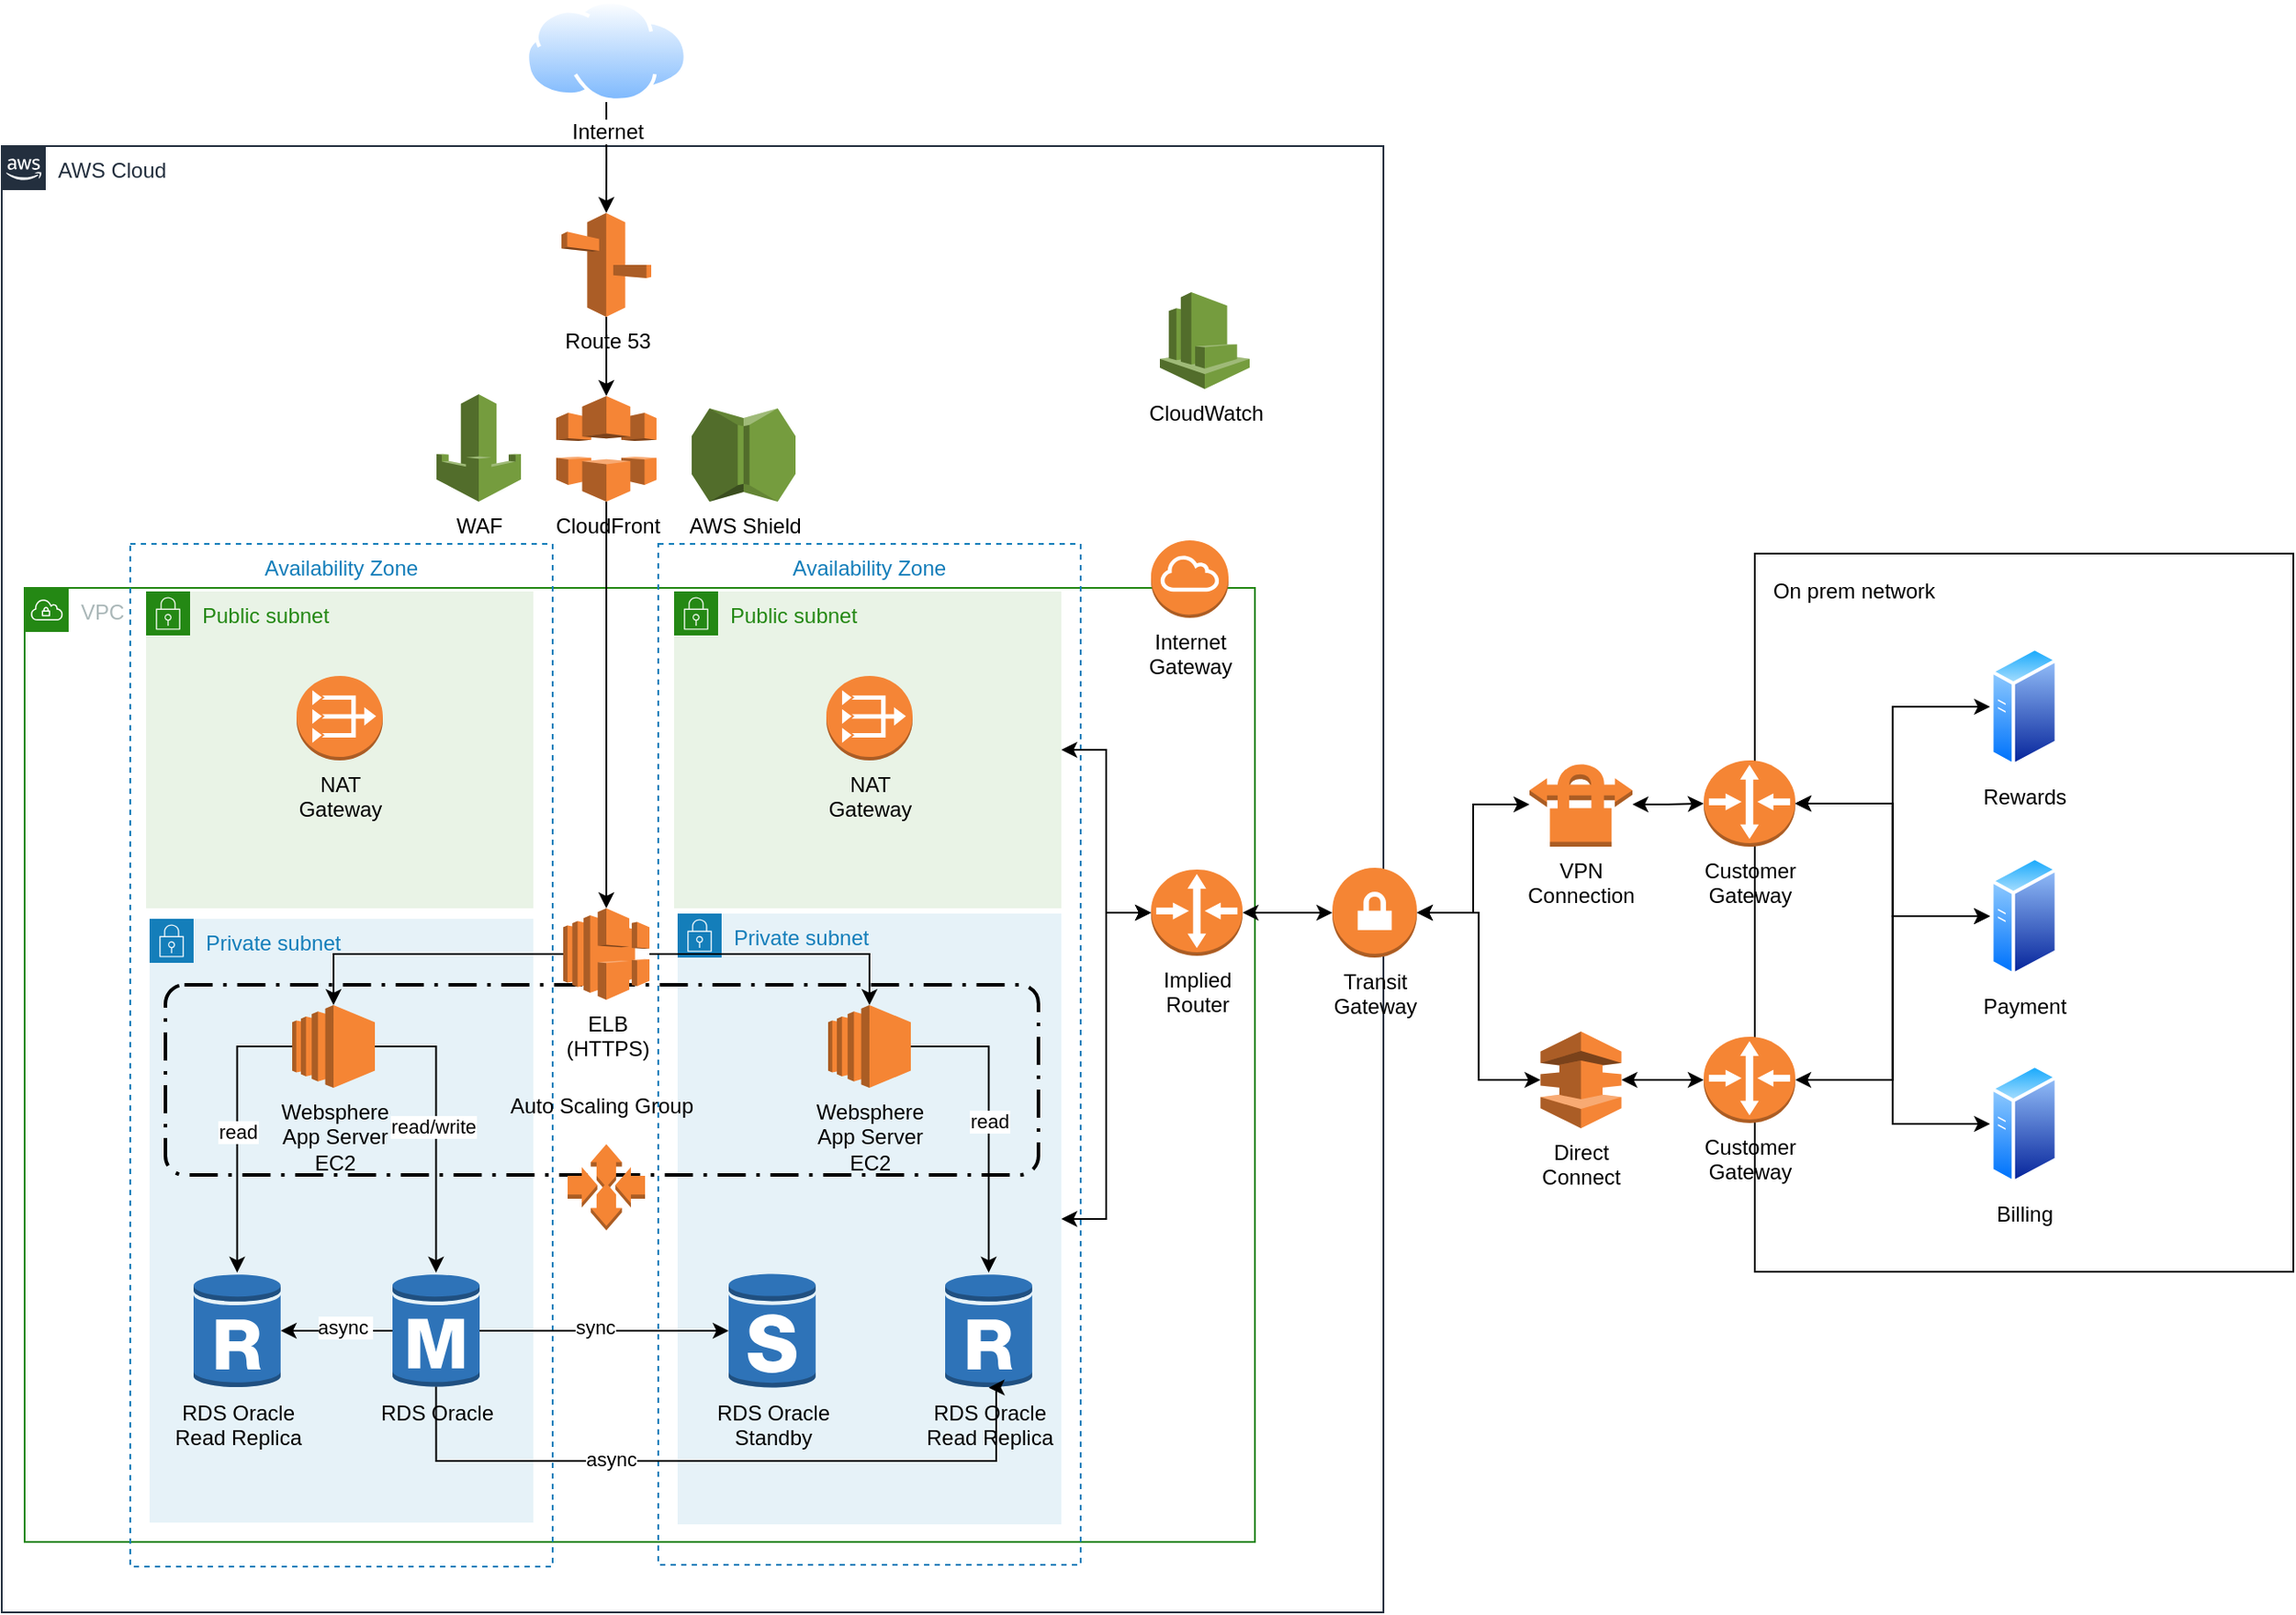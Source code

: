<mxfile version="14.1.8" type="github" pages="9">
  <diagram id="5-Tar-_SIBG62LtOE-cY" name="Architecture">
    <mxGraphModel dx="1484" dy="922" grid="0" gridSize="10" guides="1" tooltips="1" connect="1" arrows="1" fold="1" page="1" pageScale="1" pageWidth="1920" pageHeight="1200" background="none" math="0" shadow="0">
      <root>
        <mxCell id="qOHIeAj_7f48MnCFy-f6-0" />
        <mxCell id="qOHIeAj_7f48MnCFy-f6-1" parent="qOHIeAj_7f48MnCFy-f6-0" />
        <mxCell id="OEDQTNElA4T3kuHoy9JD-66" value="" style="rounded=0;whiteSpace=wrap;html=1;" vertex="1" parent="qOHIeAj_7f48MnCFy-f6-1">
          <mxGeometry x="1063" y="365.5" width="306" height="408" as="geometry" />
        </mxCell>
        <mxCell id="OEDQTNElA4T3kuHoy9JD-3" value="AWS Cloud" style="points=[[0,0],[0.25,0],[0.5,0],[0.75,0],[1,0],[1,0.25],[1,0.5],[1,0.75],[1,1],[0.75,1],[0.5,1],[0.25,1],[0,1],[0,0.75],[0,0.5],[0,0.25]];outlineConnect=0;gradientColor=none;html=1;whiteSpace=wrap;fontSize=12;fontStyle=0;shape=mxgraph.aws4.group;grIcon=mxgraph.aws4.group_aws_cloud_alt;strokeColor=#232F3E;fillColor=none;verticalAlign=top;align=left;spacingLeft=30;fontColor=#232F3E;dashed=0;" vertex="1" parent="qOHIeAj_7f48MnCFy-f6-1">
          <mxGeometry x="67" y="134" width="785" height="833" as="geometry" />
        </mxCell>
        <mxCell id="OEDQTNElA4T3kuHoy9JD-1" value="VPC" style="points=[[0,0],[0.25,0],[0.5,0],[0.75,0],[1,0],[1,0.25],[1,0.5],[1,0.75],[1,1],[0.75,1],[0.5,1],[0.25,1],[0,1],[0,0.75],[0,0.5],[0,0.25]];outlineConnect=0;gradientColor=none;html=1;whiteSpace=wrap;fontSize=12;fontStyle=0;shape=mxgraph.aws4.group;grIcon=mxgraph.aws4.group_vpc;strokeColor=#248814;fillColor=none;verticalAlign=top;align=left;spacingLeft=30;fontColor=#AAB7B8;dashed=0;" vertex="1" parent="qOHIeAj_7f48MnCFy-f6-1">
          <mxGeometry x="80" y="385" width="699" height="542" as="geometry" />
        </mxCell>
        <mxCell id="OEDQTNElA4T3kuHoy9JD-8" value="Availability Zone" style="fillColor=none;strokeColor=#147EBA;dashed=1;verticalAlign=top;fontStyle=0;fontColor=#147EBA;" vertex="1" parent="qOHIeAj_7f48MnCFy-f6-1">
          <mxGeometry x="140" y="360" width="240" height="581" as="geometry" />
        </mxCell>
        <mxCell id="OEDQTNElA4T3kuHoy9JD-9" value="Availability Zone" style="fillColor=none;strokeColor=#147EBA;dashed=1;verticalAlign=top;fontStyle=0;fontColor=#147EBA;" vertex="1" parent="qOHIeAj_7f48MnCFy-f6-1">
          <mxGeometry x="440" y="360" width="240" height="580" as="geometry" />
        </mxCell>
        <mxCell id="OEDQTNElA4T3kuHoy9JD-12" value="Private subnet" style="points=[[0,0],[0.25,0],[0.5,0],[0.75,0],[1,0],[1,0.25],[1,0.5],[1,0.75],[1,1],[0.75,1],[0.5,1],[0.25,1],[0,1],[0,0.75],[0,0.5],[0,0.25]];outlineConnect=0;gradientColor=none;html=1;whiteSpace=wrap;fontSize=12;fontStyle=0;shape=mxgraph.aws4.group;grIcon=mxgraph.aws4.group_security_group;grStroke=0;strokeColor=#147EBA;fillColor=#E6F2F8;verticalAlign=top;align=left;spacingLeft=30;fontColor=#147EBA;dashed=0;" vertex="1" parent="qOHIeAj_7f48MnCFy-f6-1">
          <mxGeometry x="151" y="573" width="218" height="343" as="geometry" />
        </mxCell>
        <mxCell id="OEDQTNElA4T3kuHoy9JD-13" value="Private subnet" style="points=[[0,0],[0.25,0],[0.5,0],[0.75,0],[1,0],[1,0.25],[1,0.5],[1,0.75],[1,1],[0.75,1],[0.5,1],[0.25,1],[0,1],[0,0.75],[0,0.5],[0,0.25]];outlineConnect=0;gradientColor=none;html=1;whiteSpace=wrap;fontSize=12;fontStyle=0;shape=mxgraph.aws4.group;grIcon=mxgraph.aws4.group_security_group;grStroke=0;strokeColor=#147EBA;fillColor=#E6F2F8;verticalAlign=top;align=left;spacingLeft=30;fontColor=#147EBA;dashed=0;" vertex="1" parent="qOHIeAj_7f48MnCFy-f6-1">
          <mxGeometry x="451" y="570" width="218" height="347" as="geometry" />
        </mxCell>
        <mxCell id="OEDQTNElA4T3kuHoy9JD-35" style="edgeStyle=orthogonalEdgeStyle;rounded=0;orthogonalLoop=1;jettySize=auto;html=1;" edge="1" parent="qOHIeAj_7f48MnCFy-f6-1" source="OEDQTNElA4T3kuHoy9JD-14" target="OEDQTNElA4T3kuHoy9JD-27">
          <mxGeometry relative="1" as="geometry" />
        </mxCell>
        <mxCell id="OEDQTNElA4T3kuHoy9JD-38" value="read/write" style="edgeLabel;html=1;align=center;verticalAlign=middle;resizable=0;points=[];" vertex="1" connectable="0" parent="OEDQTNElA4T3kuHoy9JD-35">
          <mxGeometry x="-0.026" y="-2" relative="1" as="geometry">
            <mxPoint as="offset" />
          </mxGeometry>
        </mxCell>
        <mxCell id="OEDQTNElA4T3kuHoy9JD-36" value="read" style="edgeStyle=orthogonalEdgeStyle;rounded=0;orthogonalLoop=1;jettySize=auto;html=1;exitX=0;exitY=0.5;exitDx=0;exitDy=0;exitPerimeter=0;" edge="1" parent="qOHIeAj_7f48MnCFy-f6-1" source="OEDQTNElA4T3kuHoy9JD-14" target="OEDQTNElA4T3kuHoy9JD-23">
          <mxGeometry relative="1" as="geometry" />
        </mxCell>
        <mxCell id="OEDQTNElA4T3kuHoy9JD-14" value="Websphere &lt;br&gt;App Server&lt;br&gt;EC2" style="outlineConnect=0;dashed=0;verticalLabelPosition=bottom;verticalAlign=top;align=center;html=1;shape=mxgraph.aws3.ec2;fillColor=#F58534;gradientColor=none;" vertex="1" parent="qOHIeAj_7f48MnCFy-f6-1">
          <mxGeometry x="232" y="622" width="47" height="47" as="geometry" />
        </mxCell>
        <mxCell id="OEDQTNElA4T3kuHoy9JD-37" value="read" style="edgeStyle=orthogonalEdgeStyle;rounded=0;orthogonalLoop=1;jettySize=auto;html=1;" edge="1" parent="qOHIeAj_7f48MnCFy-f6-1" source="OEDQTNElA4T3kuHoy9JD-15" target="OEDQTNElA4T3kuHoy9JD-21">
          <mxGeometry relative="1" as="geometry" />
        </mxCell>
        <mxCell id="OEDQTNElA4T3kuHoy9JD-15" value="Websphere &lt;br&gt;App Server&lt;br&gt;EC2" style="outlineConnect=0;dashed=0;verticalLabelPosition=bottom;verticalAlign=top;align=center;html=1;shape=mxgraph.aws3.ec2;fillColor=#F58534;gradientColor=none;" vertex="1" parent="qOHIeAj_7f48MnCFy-f6-1">
          <mxGeometry x="536.5" y="622" width="47" height="47" as="geometry" />
        </mxCell>
        <mxCell id="OEDQTNElA4T3kuHoy9JD-21" value="RDS Oracle&lt;br&gt;Read Replica" style="outlineConnect=0;dashed=0;verticalLabelPosition=bottom;verticalAlign=top;align=center;html=1;shape=mxgraph.aws3.rds_db_instance_read_replica;fillColor=#2E73B8;gradientColor=none;" vertex="1" parent="qOHIeAj_7f48MnCFy-f6-1">
          <mxGeometry x="603" y="774" width="49.5" height="66" as="geometry" />
        </mxCell>
        <mxCell id="OEDQTNElA4T3kuHoy9JD-23" value="RDS Oracle&lt;br&gt;Read Replica" style="outlineConnect=0;dashed=0;verticalLabelPosition=bottom;verticalAlign=top;align=center;html=1;shape=mxgraph.aws3.rds_db_instance_read_replica;fillColor=#2E73B8;gradientColor=none;" vertex="1" parent="qOHIeAj_7f48MnCFy-f6-1">
          <mxGeometry x="176" y="774" width="49.5" height="66" as="geometry" />
        </mxCell>
        <mxCell id="OEDQTNElA4T3kuHoy9JD-24" value="RDS Oracle&lt;br&gt;Standby" style="outlineConnect=0;dashed=0;verticalLabelPosition=bottom;verticalAlign=top;align=center;html=1;shape=mxgraph.aws3.rds_db_instance_standby_multi_az;fillColor=#2E73B8;gradientColor=none;" vertex="1" parent="qOHIeAj_7f48MnCFy-f6-1">
          <mxGeometry x="480" y="774" width="49.5" height="66" as="geometry" />
        </mxCell>
        <mxCell id="OEDQTNElA4T3kuHoy9JD-28" value="" style="edgeStyle=orthogonalEdgeStyle;rounded=0;orthogonalLoop=1;jettySize=auto;html=1;" edge="1" parent="qOHIeAj_7f48MnCFy-f6-1" source="OEDQTNElA4T3kuHoy9JD-27" target="OEDQTNElA4T3kuHoy9JD-23">
          <mxGeometry relative="1" as="geometry" />
        </mxCell>
        <mxCell id="OEDQTNElA4T3kuHoy9JD-30" value="async&amp;nbsp;" style="edgeLabel;html=1;align=center;verticalAlign=middle;resizable=0;points=[];" vertex="1" connectable="0" parent="OEDQTNElA4T3kuHoy9JD-28">
          <mxGeometry x="-0.496" y="3" relative="1" as="geometry">
            <mxPoint x="-11.21" y="-5" as="offset" />
          </mxGeometry>
        </mxCell>
        <mxCell id="OEDQTNElA4T3kuHoy9JD-29" value="" style="edgeStyle=orthogonalEdgeStyle;rounded=0;orthogonalLoop=1;jettySize=auto;html=1;entryX=0;entryY=0.5;entryDx=0;entryDy=0;entryPerimeter=0;" edge="1" parent="qOHIeAj_7f48MnCFy-f6-1" source="OEDQTNElA4T3kuHoy9JD-27" target="OEDQTNElA4T3kuHoy9JD-24">
          <mxGeometry relative="1" as="geometry" />
        </mxCell>
        <mxCell id="OEDQTNElA4T3kuHoy9JD-31" value="sync" style="edgeLabel;html=1;align=center;verticalAlign=middle;resizable=0;points=[];" vertex="1" connectable="0" parent="OEDQTNElA4T3kuHoy9JD-29">
          <mxGeometry x="-0.035" y="-3" relative="1" as="geometry">
            <mxPoint x="-3" y="-5" as="offset" />
          </mxGeometry>
        </mxCell>
        <mxCell id="OEDQTNElA4T3kuHoy9JD-33" style="edgeStyle=orthogonalEdgeStyle;rounded=0;orthogonalLoop=1;jettySize=auto;html=1;exitX=0.5;exitY=0.98;exitDx=0;exitDy=0;exitPerimeter=0;entryX=0.5;entryY=0.99;entryDx=0;entryDy=0;entryPerimeter=0;" edge="1" parent="qOHIeAj_7f48MnCFy-f6-1" source="OEDQTNElA4T3kuHoy9JD-27" target="OEDQTNElA4T3kuHoy9JD-21">
          <mxGeometry relative="1" as="geometry">
            <Array as="points">
              <mxPoint x="314" y="881" />
              <mxPoint x="632" y="881" />
            </Array>
          </mxGeometry>
        </mxCell>
        <mxCell id="OEDQTNElA4T3kuHoy9JD-34" value="async" style="edgeLabel;html=1;align=center;verticalAlign=middle;resizable=0;points=[];" vertex="1" connectable="0" parent="OEDQTNElA4T3kuHoy9JD-33">
          <mxGeometry x="-0.346" y="1" relative="1" as="geometry">
            <mxPoint x="7.88" as="offset" />
          </mxGeometry>
        </mxCell>
        <mxCell id="OEDQTNElA4T3kuHoy9JD-27" value="RDS Oracle" style="outlineConnect=0;dashed=0;verticalLabelPosition=bottom;verticalAlign=top;align=center;html=1;shape=mxgraph.aws3.rds_db_instance;fillColor=#2E73B8;gradientColor=none;" vertex="1" parent="qOHIeAj_7f48MnCFy-f6-1">
          <mxGeometry x="289" y="774" width="49.5" height="66" as="geometry" />
        </mxCell>
        <mxCell id="OEDQTNElA4T3kuHoy9JD-16" value="&#xa;&#xa;Auto Scaling Group" style="rounded=1;arcSize=10;dashed=1;fillColor=none;gradientColor=none;dashPattern=8 3 1 3;strokeWidth=2;" vertex="1" parent="qOHIeAj_7f48MnCFy-f6-1">
          <mxGeometry x="160" y="610.5" width="496" height="108" as="geometry" />
        </mxCell>
        <mxCell id="OEDQTNElA4T3kuHoy9JD-45" style="edgeStyle=orthogonalEdgeStyle;rounded=0;orthogonalLoop=1;jettySize=auto;html=1;" edge="1" parent="qOHIeAj_7f48MnCFy-f6-1" source="OEDQTNElA4T3kuHoy9JD-40" target="OEDQTNElA4T3kuHoy9JD-14">
          <mxGeometry relative="1" as="geometry" />
        </mxCell>
        <mxCell id="OEDQTNElA4T3kuHoy9JD-46" style="edgeStyle=orthogonalEdgeStyle;rounded=0;orthogonalLoop=1;jettySize=auto;html=1;" edge="1" parent="qOHIeAj_7f48MnCFy-f6-1" source="OEDQTNElA4T3kuHoy9JD-40" target="OEDQTNElA4T3kuHoy9JD-15">
          <mxGeometry relative="1" as="geometry" />
        </mxCell>
        <mxCell id="OEDQTNElA4T3kuHoy9JD-40" value="ELB&lt;br&gt;(HTTPS)" style="outlineConnect=0;dashed=0;verticalLabelPosition=bottom;verticalAlign=top;align=center;html=1;shape=mxgraph.aws3.elastic_load_balancing;fillColor=#F58536;gradientColor=none;" vertex="1" parent="qOHIeAj_7f48MnCFy-f6-1">
          <mxGeometry x="386" y="567" width="49" height="52" as="geometry" />
        </mxCell>
        <mxCell id="OEDQTNElA4T3kuHoy9JD-41" value="Internet&lt;br&gt;Gateway" style="outlineConnect=0;dashed=0;verticalLabelPosition=bottom;verticalAlign=top;align=center;html=1;shape=mxgraph.aws3.internet_gateway;fillColor=#F58534;gradientColor=none;" vertex="1" parent="qOHIeAj_7f48MnCFy-f6-1">
          <mxGeometry x="720" y="358" width="44" height="44" as="geometry" />
        </mxCell>
        <mxCell id="3rxqZ2tzkvIst_qIgcOr-6" style="edgeStyle=orthogonalEdgeStyle;rounded=0;orthogonalLoop=1;jettySize=auto;html=1;startArrow=none;startFill=0;endArrow=classic;endFill=1;" edge="1" parent="qOHIeAj_7f48MnCFy-f6-1" source="OEDQTNElA4T3kuHoy9JD-42" target="OEDQTNElA4T3kuHoy9JD-40">
          <mxGeometry relative="1" as="geometry" />
        </mxCell>
        <mxCell id="OEDQTNElA4T3kuHoy9JD-42" value="CloudFront" style="outlineConnect=0;dashed=0;verticalLabelPosition=bottom;verticalAlign=top;align=center;html=1;shape=mxgraph.aws3.cloudfront;fillColor=#F58536;gradientColor=none;" vertex="1" parent="qOHIeAj_7f48MnCFy-f6-1">
          <mxGeometry x="382" y="276" width="57" height="60" as="geometry" />
        </mxCell>
        <mxCell id="3rxqZ2tzkvIst_qIgcOr-5" style="edgeStyle=orthogonalEdgeStyle;rounded=0;orthogonalLoop=1;jettySize=auto;html=1;startArrow=none;startFill=0;endArrow=classic;endFill=1;entryX=0.5;entryY=0;entryDx=0;entryDy=0;entryPerimeter=0;" edge="1" parent="qOHIeAj_7f48MnCFy-f6-1" source="OEDQTNElA4T3kuHoy9JD-43" target="OEDQTNElA4T3kuHoy9JD-42">
          <mxGeometry relative="1" as="geometry">
            <mxPoint x="344" y="274" as="targetPoint" />
          </mxGeometry>
        </mxCell>
        <mxCell id="OEDQTNElA4T3kuHoy9JD-43" value="Route 53" style="outlineConnect=0;dashed=0;verticalLabelPosition=bottom;verticalAlign=top;align=center;html=1;shape=mxgraph.aws3.route_53;fillColor=#F58536;gradientColor=none;" vertex="1" parent="qOHIeAj_7f48MnCFy-f6-1">
          <mxGeometry x="385" y="172" width="51" height="59" as="geometry" />
        </mxCell>
        <mxCell id="OEDQTNElA4T3kuHoy9JD-49" value="" style="outlineConnect=0;dashed=0;verticalLabelPosition=bottom;verticalAlign=top;align=center;html=1;shape=mxgraph.aws3.auto_scaling;fillColor=#F58534;gradientColor=none;" vertex="1" parent="qOHIeAj_7f48MnCFy-f6-1">
          <mxGeometry x="388.5" y="701" width="44" height="49" as="geometry" />
        </mxCell>
        <mxCell id="OEDQTNElA4T3kuHoy9JD-50" value="Public subnet" style="points=[[0,0],[0.25,0],[0.5,0],[0.75,0],[1,0],[1,0.25],[1,0.5],[1,0.75],[1,1],[0.75,1],[0.5,1],[0.25,1],[0,1],[0,0.75],[0,0.5],[0,0.25]];outlineConnect=0;gradientColor=none;html=1;whiteSpace=wrap;fontSize=12;fontStyle=0;shape=mxgraph.aws4.group;grIcon=mxgraph.aws4.group_security_group;grStroke=0;strokeColor=#248814;fillColor=#E9F3E6;verticalAlign=top;align=left;spacingLeft=30;fontColor=#248814;dashed=0;" vertex="1" parent="qOHIeAj_7f48MnCFy-f6-1">
          <mxGeometry x="149" y="387" width="220" height="180" as="geometry" />
        </mxCell>
        <mxCell id="OEDQTNElA4T3kuHoy9JD-51" value="Public subnet" style="points=[[0,0],[0.25,0],[0.5,0],[0.75,0],[1,0],[1,0.25],[1,0.5],[1,0.75],[1,1],[0.75,1],[0.5,1],[0.25,1],[0,1],[0,0.75],[0,0.5],[0,0.25]];outlineConnect=0;gradientColor=none;html=1;whiteSpace=wrap;fontSize=12;fontStyle=0;shape=mxgraph.aws4.group;grIcon=mxgraph.aws4.group_security_group;grStroke=0;strokeColor=#248814;fillColor=#E9F3E6;verticalAlign=top;align=left;spacingLeft=30;fontColor=#248814;dashed=0;" vertex="1" parent="qOHIeAj_7f48MnCFy-f6-1">
          <mxGeometry x="449" y="387" width="220" height="180" as="geometry" />
        </mxCell>
        <mxCell id="OEDQTNElA4T3kuHoy9JD-52" value="NAT&lt;br&gt;Gateway" style="outlineConnect=0;dashed=0;verticalLabelPosition=bottom;verticalAlign=top;align=center;html=1;shape=mxgraph.aws3.vpc_nat_gateway;fillColor=#F58536;gradientColor=none;" vertex="1" parent="qOHIeAj_7f48MnCFy-f6-1">
          <mxGeometry x="234.5" y="435" width="49" height="48" as="geometry" />
        </mxCell>
        <mxCell id="OEDQTNElA4T3kuHoy9JD-53" value="NAT&lt;br&gt;Gateway" style="outlineConnect=0;dashed=0;verticalLabelPosition=bottom;verticalAlign=top;align=center;html=1;shape=mxgraph.aws3.vpc_nat_gateway;fillColor=#F58536;gradientColor=none;" vertex="1" parent="qOHIeAj_7f48MnCFy-f6-1">
          <mxGeometry x="535.5" y="435" width="49" height="48" as="geometry" />
        </mxCell>
        <mxCell id="OEDQTNElA4T3kuHoy9JD-56" style="edgeStyle=orthogonalEdgeStyle;rounded=0;orthogonalLoop=1;jettySize=auto;html=1;startArrow=classic;startFill=1;" edge="1" parent="qOHIeAj_7f48MnCFy-f6-1" source="OEDQTNElA4T3kuHoy9JD-55" target="OEDQTNElA4T3kuHoy9JD-51">
          <mxGeometry relative="1" as="geometry" />
        </mxCell>
        <mxCell id="OEDQTNElA4T3kuHoy9JD-57" style="edgeStyle=orthogonalEdgeStyle;rounded=0;orthogonalLoop=1;jettySize=auto;html=1;startArrow=classic;startFill=1;" edge="1" parent="qOHIeAj_7f48MnCFy-f6-1" source="OEDQTNElA4T3kuHoy9JD-55" target="OEDQTNElA4T3kuHoy9JD-13">
          <mxGeometry relative="1" as="geometry" />
        </mxCell>
        <mxCell id="OEDQTNElA4T3kuHoy9JD-55" value="Implied&lt;br&gt;Router" style="outlineConnect=0;dashed=0;verticalLabelPosition=bottom;verticalAlign=top;align=center;html=1;shape=mxgraph.aws3.router;fillColor=#F58534;gradientColor=none;" vertex="1" parent="qOHIeAj_7f48MnCFy-f6-1">
          <mxGeometry x="720" y="545" width="52" height="49" as="geometry" />
        </mxCell>
        <mxCell id="OEDQTNElA4T3kuHoy9JD-59" style="edgeStyle=orthogonalEdgeStyle;rounded=0;orthogonalLoop=1;jettySize=auto;html=1;startArrow=classic;startFill=1;" edge="1" parent="qOHIeAj_7f48MnCFy-f6-1" source="OEDQTNElA4T3kuHoy9JD-58" target="OEDQTNElA4T3kuHoy9JD-55">
          <mxGeometry relative="1" as="geometry" />
        </mxCell>
        <mxCell id="OEDQTNElA4T3kuHoy9JD-58" value="Transit&lt;br&gt;Gateway" style="outlineConnect=0;dashed=0;verticalLabelPosition=bottom;verticalAlign=top;align=center;html=1;shape=mxgraph.aws3.vpn_gateway;fillColor=#F58534;gradientColor=none;" vertex="1" parent="qOHIeAj_7f48MnCFy-f6-1">
          <mxGeometry x="823" y="544" width="48" height="51" as="geometry" />
        </mxCell>
        <mxCell id="OEDQTNElA4T3kuHoy9JD-60" value="Customer&lt;br&gt;Gateway" style="outlineConnect=0;dashed=0;verticalLabelPosition=bottom;verticalAlign=top;align=center;html=1;shape=mxgraph.aws3.router;fillColor=#F58534;gradientColor=none;" vertex="1" parent="qOHIeAj_7f48MnCFy-f6-1">
          <mxGeometry x="1034" y="483" width="52" height="49" as="geometry" />
        </mxCell>
        <mxCell id="OEDQTNElA4T3kuHoy9JD-64" style="edgeStyle=orthogonalEdgeStyle;rounded=0;orthogonalLoop=1;jettySize=auto;html=1;startArrow=classic;startFill=1;entryX=1;entryY=0.5;entryDx=0;entryDy=0;entryPerimeter=0;" edge="1" parent="qOHIeAj_7f48MnCFy-f6-1" source="OEDQTNElA4T3kuHoy9JD-63" target="OEDQTNElA4T3kuHoy9JD-58">
          <mxGeometry relative="1" as="geometry" />
        </mxCell>
        <mxCell id="OEDQTNElA4T3kuHoy9JD-65" style="edgeStyle=orthogonalEdgeStyle;rounded=0;orthogonalLoop=1;jettySize=auto;html=1;entryX=0;entryY=0.5;entryDx=0;entryDy=0;entryPerimeter=0;startArrow=classic;startFill=1;" edge="1" parent="qOHIeAj_7f48MnCFy-f6-1" source="OEDQTNElA4T3kuHoy9JD-63" target="OEDQTNElA4T3kuHoy9JD-60">
          <mxGeometry relative="1" as="geometry" />
        </mxCell>
        <mxCell id="OEDQTNElA4T3kuHoy9JD-63" value="VPN&lt;br&gt;Connection" style="outlineConnect=0;dashed=0;verticalLabelPosition=bottom;verticalAlign=top;align=center;html=1;shape=mxgraph.aws3.vpn_connection;fillColor=#F58534;gradientColor=none;" vertex="1" parent="qOHIeAj_7f48MnCFy-f6-1">
          <mxGeometry x="935" y="484" width="58.5" height="48" as="geometry" />
        </mxCell>
        <mxCell id="OEDQTNElA4T3kuHoy9JD-67" value="On prem network" style="text;html=1;strokeColor=none;fillColor=none;align=center;verticalAlign=middle;whiteSpace=wrap;rounded=0;" vertex="1" parent="qOHIeAj_7f48MnCFy-f6-1">
          <mxGeometry x="1063" y="376.5" width="113" height="20" as="geometry" />
        </mxCell>
        <mxCell id="OEDQTNElA4T3kuHoy9JD-75" style="edgeStyle=orthogonalEdgeStyle;rounded=0;orthogonalLoop=1;jettySize=auto;html=1;entryX=1;entryY=0.5;entryDx=0;entryDy=0;entryPerimeter=0;startArrow=classic;startFill=1;" edge="1" parent="qOHIeAj_7f48MnCFy-f6-1" source="OEDQTNElA4T3kuHoy9JD-70" target="OEDQTNElA4T3kuHoy9JD-60">
          <mxGeometry relative="1" as="geometry" />
        </mxCell>
        <mxCell id="OEDQTNElA4T3kuHoy9JD-70" value="Rewards" style="aspect=fixed;perimeter=ellipsePerimeter;html=1;align=center;shadow=0;dashed=0;spacingTop=3;image;image=img/lib/active_directory/generic_server.svg;" vertex="1" parent="qOHIeAj_7f48MnCFy-f6-1">
          <mxGeometry x="1196.68" y="418" width="38.64" height="69" as="geometry" />
        </mxCell>
        <mxCell id="OEDQTNElA4T3kuHoy9JD-76" style="edgeStyle=orthogonalEdgeStyle;rounded=0;orthogonalLoop=1;jettySize=auto;html=1;entryX=1;entryY=0.5;entryDx=0;entryDy=0;entryPerimeter=0;startArrow=classic;startFill=1;" edge="1" parent="qOHIeAj_7f48MnCFy-f6-1" source="OEDQTNElA4T3kuHoy9JD-73" target="OEDQTNElA4T3kuHoy9JD-60">
          <mxGeometry relative="1" as="geometry" />
        </mxCell>
        <mxCell id="npcu6QNxOEF94FZvNjcY-3" style="edgeStyle=orthogonalEdgeStyle;rounded=0;orthogonalLoop=1;jettySize=auto;html=1;entryX=1;entryY=0.5;entryDx=0;entryDy=0;entryPerimeter=0;startArrow=classic;startFill=1;endArrow=classic;endFill=1;" edge="1" parent="qOHIeAj_7f48MnCFy-f6-1" source="OEDQTNElA4T3kuHoy9JD-73" target="QHdApxEhWXSuWAGYfxEN-7">
          <mxGeometry relative="1" as="geometry" />
        </mxCell>
        <mxCell id="OEDQTNElA4T3kuHoy9JD-73" value="Payment" style="aspect=fixed;perimeter=ellipsePerimeter;html=1;align=center;shadow=0;dashed=0;spacingTop=3;image;image=img/lib/active_directory/generic_server.svg;" vertex="1" parent="qOHIeAj_7f48MnCFy-f6-1">
          <mxGeometry x="1196.68" y="537" width="38.64" height="69" as="geometry" />
        </mxCell>
        <mxCell id="OEDQTNElA4T3kuHoy9JD-77" style="edgeStyle=orthogonalEdgeStyle;rounded=0;orthogonalLoop=1;jettySize=auto;html=1;entryX=1;entryY=0.5;entryDx=0;entryDy=0;entryPerimeter=0;startArrow=classic;startFill=1;endArrow=classic;endFill=1;" edge="1" parent="qOHIeAj_7f48MnCFy-f6-1" source="OEDQTNElA4T3kuHoy9JD-74" target="OEDQTNElA4T3kuHoy9JD-60">
          <mxGeometry relative="1" as="geometry" />
        </mxCell>
        <mxCell id="OEDQTNElA4T3kuHoy9JD-74" value="Billing" style="aspect=fixed;perimeter=ellipsePerimeter;html=1;align=center;shadow=0;dashed=0;spacingTop=3;image;image=img/lib/active_directory/generic_server.svg;" vertex="1" parent="qOHIeAj_7f48MnCFy-f6-1">
          <mxGeometry x="1196.68" y="655" width="38.64" height="69" as="geometry" />
        </mxCell>
        <mxCell id="3rxqZ2tzkvIst_qIgcOr-8" style="edgeStyle=orthogonalEdgeStyle;rounded=0;orthogonalLoop=1;jettySize=auto;html=1;entryX=0.5;entryY=0;entryDx=0;entryDy=0;entryPerimeter=0;startArrow=none;startFill=0;endArrow=classic;endFill=1;" edge="1" parent="qOHIeAj_7f48MnCFy-f6-1" source="3rxqZ2tzkvIst_qIgcOr-1" target="OEDQTNElA4T3kuHoy9JD-43">
          <mxGeometry relative="1" as="geometry" />
        </mxCell>
        <mxCell id="3rxqZ2tzkvIst_qIgcOr-1" value="Internet" style="aspect=fixed;perimeter=ellipsePerimeter;html=1;align=center;shadow=0;dashed=0;spacingTop=3;image;image=img/lib/active_directory/internet_cloud.svg;" vertex="1" parent="qOHIeAj_7f48MnCFy-f6-1">
          <mxGeometry x="364.47" y="51" width="92.06" height="58" as="geometry" />
        </mxCell>
        <mxCell id="3rxqZ2tzkvIst_qIgcOr-2" value="WAF" style="outlineConnect=0;dashed=0;verticalLabelPosition=bottom;verticalAlign=top;align=center;html=1;shape=mxgraph.aws3.waf;fillColor=#759C3E;gradientColor=none;" vertex="1" parent="qOHIeAj_7f48MnCFy-f6-1">
          <mxGeometry x="314" y="275" width="48" height="61" as="geometry" />
        </mxCell>
        <mxCell id="QHdApxEhWXSuWAGYfxEN-0" value="CloudWatch" style="outlineConnect=0;dashed=0;verticalLabelPosition=bottom;verticalAlign=top;align=center;html=1;shape=mxgraph.aws3.cloudwatch;fillColor=#759C3E;gradientColor=none;" vertex="1" parent="qOHIeAj_7f48MnCFy-f6-1">
          <mxGeometry x="725" y="217" width="51" height="55" as="geometry" />
        </mxCell>
        <mxCell id="QHdApxEhWXSuWAGYfxEN-5" value="AWS Shield" style="outlineConnect=0;dashed=0;verticalLabelPosition=bottom;verticalAlign=top;align=center;html=1;shape=mxgraph.aws3.shield;fillColor=#759C3E;gradientColor=none;" vertex="1" parent="qOHIeAj_7f48MnCFy-f6-1">
          <mxGeometry x="459" y="283" width="59" height="53" as="geometry" />
        </mxCell>
        <mxCell id="npcu6QNxOEF94FZvNjcY-1" style="edgeStyle=orthogonalEdgeStyle;rounded=0;orthogonalLoop=1;jettySize=auto;html=1;entryX=1;entryY=0.5;entryDx=0;entryDy=0;entryPerimeter=0;startArrow=classic;startFill=1;endArrow=classic;endFill=1;" edge="1" parent="qOHIeAj_7f48MnCFy-f6-1" source="QHdApxEhWXSuWAGYfxEN-7" target="npcu6QNxOEF94FZvNjcY-0">
          <mxGeometry relative="1" as="geometry" />
        </mxCell>
        <mxCell id="QHdApxEhWXSuWAGYfxEN-7" value="Customer&lt;br&gt;Gateway" style="outlineConnect=0;dashed=0;verticalLabelPosition=bottom;verticalAlign=top;align=center;html=1;shape=mxgraph.aws3.router;fillColor=#F58534;gradientColor=none;" vertex="1" parent="qOHIeAj_7f48MnCFy-f6-1">
          <mxGeometry x="1034" y="640" width="52" height="49" as="geometry" />
        </mxCell>
        <mxCell id="npcu6QNxOEF94FZvNjcY-2" style="edgeStyle=orthogonalEdgeStyle;rounded=0;orthogonalLoop=1;jettySize=auto;html=1;entryX=1;entryY=0.5;entryDx=0;entryDy=0;entryPerimeter=0;startArrow=classic;startFill=1;endArrow=classic;endFill=1;" edge="1" parent="qOHIeAj_7f48MnCFy-f6-1" source="npcu6QNxOEF94FZvNjcY-0" target="OEDQTNElA4T3kuHoy9JD-58">
          <mxGeometry relative="1" as="geometry" />
        </mxCell>
        <mxCell id="npcu6QNxOEF94FZvNjcY-0" value="Direct&lt;br&gt;Connect" style="outlineConnect=0;dashed=0;verticalLabelPosition=bottom;verticalAlign=top;align=center;html=1;shape=mxgraph.aws3.direct_connect;fillColor=#F58536;gradientColor=none;" vertex="1" parent="qOHIeAj_7f48MnCFy-f6-1">
          <mxGeometry x="941.25" y="637" width="46" height="55" as="geometry" />
        </mxCell>
      </root>
    </mxGraphModel>
  </diagram>
  <diagram name="Routing" id="IBJH3dOA1Dr52zP-xXcS">
    <mxGraphModel dx="1484" dy="922" grid="0" gridSize="10" guides="1" tooltips="1" connect="1" arrows="1" fold="1" page="1" pageScale="1" pageWidth="1920" pageHeight="1200" background="none" math="0" shadow="0">
      <root>
        <mxCell id="Vdvx9ft_6GjrmnkzxRZg-0" />
        <mxCell id="Vdvx9ft_6GjrmnkzxRZg-1" parent="Vdvx9ft_6GjrmnkzxRZg-0" />
        <mxCell id="Vdvx9ft_6GjrmnkzxRZg-2" value="" style="rounded=0;whiteSpace=wrap;html=1;" vertex="1" parent="Vdvx9ft_6GjrmnkzxRZg-1">
          <mxGeometry x="1063" y="365.5" width="306" height="408" as="geometry" />
        </mxCell>
        <mxCell id="Vdvx9ft_6GjrmnkzxRZg-3" value="AWS Cloud" style="points=[[0,0],[0.25,0],[0.5,0],[0.75,0],[1,0],[1,0.25],[1,0.5],[1,0.75],[1,1],[0.75,1],[0.5,1],[0.25,1],[0,1],[0,0.75],[0,0.5],[0,0.25]];outlineConnect=0;gradientColor=none;html=1;whiteSpace=wrap;fontSize=12;fontStyle=0;shape=mxgraph.aws4.group;grIcon=mxgraph.aws4.group_aws_cloud_alt;strokeColor=#232F3E;fillColor=none;verticalAlign=top;align=left;spacingLeft=30;fontColor=#232F3E;dashed=0;" vertex="1" parent="Vdvx9ft_6GjrmnkzxRZg-1">
          <mxGeometry x="67" y="134" width="785" height="833" as="geometry" />
        </mxCell>
        <mxCell id="Vdvx9ft_6GjrmnkzxRZg-4" value="VPC" style="points=[[0,0],[0.25,0],[0.5,0],[0.75,0],[1,0],[1,0.25],[1,0.5],[1,0.75],[1,1],[0.75,1],[0.5,1],[0.25,1],[0,1],[0,0.75],[0,0.5],[0,0.25]];outlineConnect=0;gradientColor=none;html=1;whiteSpace=wrap;fontSize=12;fontStyle=0;shape=mxgraph.aws4.group;grIcon=mxgraph.aws4.group_vpc;strokeColor=#248814;fillColor=none;verticalAlign=top;align=left;spacingLeft=30;fontColor=#AAB7B8;dashed=0;" vertex="1" parent="Vdvx9ft_6GjrmnkzxRZg-1">
          <mxGeometry x="80" y="385" width="699" height="542" as="geometry" />
        </mxCell>
        <mxCell id="Vdvx9ft_6GjrmnkzxRZg-5" value="Availability Zone" style="fillColor=none;strokeColor=#147EBA;dashed=1;verticalAlign=top;fontStyle=0;fontColor=#147EBA;" vertex="1" parent="Vdvx9ft_6GjrmnkzxRZg-1">
          <mxGeometry x="140" y="360" width="240" height="581" as="geometry" />
        </mxCell>
        <mxCell id="Vdvx9ft_6GjrmnkzxRZg-6" value="Availability Zone" style="fillColor=none;strokeColor=#147EBA;dashed=1;verticalAlign=top;fontStyle=0;fontColor=#147EBA;" vertex="1" parent="Vdvx9ft_6GjrmnkzxRZg-1">
          <mxGeometry x="440" y="360" width="240" height="580" as="geometry" />
        </mxCell>
        <mxCell id="Vdvx9ft_6GjrmnkzxRZg-7" value="Private subnet" style="points=[[0,0],[0.25,0],[0.5,0],[0.75,0],[1,0],[1,0.25],[1,0.5],[1,0.75],[1,1],[0.75,1],[0.5,1],[0.25,1],[0,1],[0,0.75],[0,0.5],[0,0.25]];outlineConnect=0;gradientColor=none;html=1;whiteSpace=wrap;fontSize=12;fontStyle=0;shape=mxgraph.aws4.group;grIcon=mxgraph.aws4.group_security_group;grStroke=0;strokeColor=#147EBA;fillColor=#E6F2F8;verticalAlign=top;align=left;spacingLeft=30;fontColor=#147EBA;dashed=0;" vertex="1" parent="Vdvx9ft_6GjrmnkzxRZg-1">
          <mxGeometry x="151" y="573" width="218" height="343" as="geometry" />
        </mxCell>
        <mxCell id="Vdvx9ft_6GjrmnkzxRZg-8" value="Private subnet" style="points=[[0,0],[0.25,0],[0.5,0],[0.75,0],[1,0],[1,0.25],[1,0.5],[1,0.75],[1,1],[0.75,1],[0.5,1],[0.25,1],[0,1],[0,0.75],[0,0.5],[0,0.25]];outlineConnect=0;gradientColor=none;html=1;whiteSpace=wrap;fontSize=12;fontStyle=0;shape=mxgraph.aws4.group;grIcon=mxgraph.aws4.group_security_group;grStroke=0;strokeColor=#147EBA;fillColor=#E6F2F8;verticalAlign=top;align=left;spacingLeft=30;fontColor=#147EBA;dashed=0;" vertex="1" parent="Vdvx9ft_6GjrmnkzxRZg-1">
          <mxGeometry x="451" y="570" width="218" height="347" as="geometry" />
        </mxCell>
        <mxCell id="Vdvx9ft_6GjrmnkzxRZg-9" style="edgeStyle=orthogonalEdgeStyle;rounded=0;orthogonalLoop=1;jettySize=auto;html=1;" edge="1" parent="Vdvx9ft_6GjrmnkzxRZg-1" source="Vdvx9ft_6GjrmnkzxRZg-12" target="Vdvx9ft_6GjrmnkzxRZg-24">
          <mxGeometry relative="1" as="geometry" />
        </mxCell>
        <mxCell id="Vdvx9ft_6GjrmnkzxRZg-10" value="read/write" style="edgeLabel;html=1;align=center;verticalAlign=middle;resizable=0;points=[];" vertex="1" connectable="0" parent="Vdvx9ft_6GjrmnkzxRZg-9">
          <mxGeometry x="-0.026" y="-2" relative="1" as="geometry">
            <mxPoint as="offset" />
          </mxGeometry>
        </mxCell>
        <mxCell id="Vdvx9ft_6GjrmnkzxRZg-11" value="read" style="edgeStyle=orthogonalEdgeStyle;rounded=0;orthogonalLoop=1;jettySize=auto;html=1;exitX=0;exitY=0.5;exitDx=0;exitDy=0;exitPerimeter=0;" edge="1" parent="Vdvx9ft_6GjrmnkzxRZg-1" source="Vdvx9ft_6GjrmnkzxRZg-12" target="Vdvx9ft_6GjrmnkzxRZg-16">
          <mxGeometry relative="1" as="geometry" />
        </mxCell>
        <mxCell id="Vdvx9ft_6GjrmnkzxRZg-12" value="Websphere &lt;br&gt;App Server&lt;br&gt;EC2" style="outlineConnect=0;dashed=0;verticalLabelPosition=bottom;verticalAlign=top;align=center;html=1;shape=mxgraph.aws3.ec2;fillColor=#F58534;gradientColor=none;" vertex="1" parent="Vdvx9ft_6GjrmnkzxRZg-1">
          <mxGeometry x="232" y="622" width="47" height="47" as="geometry" />
        </mxCell>
        <mxCell id="Vdvx9ft_6GjrmnkzxRZg-13" value="read" style="edgeStyle=orthogonalEdgeStyle;rounded=0;orthogonalLoop=1;jettySize=auto;html=1;" edge="1" parent="Vdvx9ft_6GjrmnkzxRZg-1" source="Vdvx9ft_6GjrmnkzxRZg-14" target="Vdvx9ft_6GjrmnkzxRZg-15">
          <mxGeometry relative="1" as="geometry" />
        </mxCell>
        <mxCell id="Vdvx9ft_6GjrmnkzxRZg-14" value="Websphere &lt;br&gt;App Server&lt;br&gt;EC2" style="outlineConnect=0;dashed=0;verticalLabelPosition=bottom;verticalAlign=top;align=center;html=1;shape=mxgraph.aws3.ec2;fillColor=#F58534;gradientColor=none;" vertex="1" parent="Vdvx9ft_6GjrmnkzxRZg-1">
          <mxGeometry x="536.5" y="622" width="47" height="47" as="geometry" />
        </mxCell>
        <mxCell id="Vdvx9ft_6GjrmnkzxRZg-15" value="RDS Oracle&lt;br&gt;Read Replica" style="outlineConnect=0;dashed=0;verticalLabelPosition=bottom;verticalAlign=top;align=center;html=1;shape=mxgraph.aws3.rds_db_instance_read_replica;fillColor=#2E73B8;gradientColor=none;" vertex="1" parent="Vdvx9ft_6GjrmnkzxRZg-1">
          <mxGeometry x="603" y="774" width="49.5" height="66" as="geometry" />
        </mxCell>
        <mxCell id="Vdvx9ft_6GjrmnkzxRZg-16" value="RDS Oracle&lt;br&gt;Read Replica" style="outlineConnect=0;dashed=0;verticalLabelPosition=bottom;verticalAlign=top;align=center;html=1;shape=mxgraph.aws3.rds_db_instance_read_replica;fillColor=#2E73B8;gradientColor=none;" vertex="1" parent="Vdvx9ft_6GjrmnkzxRZg-1">
          <mxGeometry x="176" y="774" width="49.5" height="66" as="geometry" />
        </mxCell>
        <mxCell id="Vdvx9ft_6GjrmnkzxRZg-17" value="RDS Oracle&lt;br&gt;Standby" style="outlineConnect=0;dashed=0;verticalLabelPosition=bottom;verticalAlign=top;align=center;html=1;shape=mxgraph.aws3.rds_db_instance_standby_multi_az;fillColor=#2E73B8;gradientColor=none;" vertex="1" parent="Vdvx9ft_6GjrmnkzxRZg-1">
          <mxGeometry x="480" y="774" width="49.5" height="66" as="geometry" />
        </mxCell>
        <mxCell id="Vdvx9ft_6GjrmnkzxRZg-18" value="" style="edgeStyle=orthogonalEdgeStyle;rounded=0;orthogonalLoop=1;jettySize=auto;html=1;" edge="1" parent="Vdvx9ft_6GjrmnkzxRZg-1" source="Vdvx9ft_6GjrmnkzxRZg-24" target="Vdvx9ft_6GjrmnkzxRZg-16">
          <mxGeometry relative="1" as="geometry" />
        </mxCell>
        <mxCell id="Vdvx9ft_6GjrmnkzxRZg-19" value="async&amp;nbsp;" style="edgeLabel;html=1;align=center;verticalAlign=middle;resizable=0;points=[];" vertex="1" connectable="0" parent="Vdvx9ft_6GjrmnkzxRZg-18">
          <mxGeometry x="-0.496" y="3" relative="1" as="geometry">
            <mxPoint x="-11.21" y="-5" as="offset" />
          </mxGeometry>
        </mxCell>
        <mxCell id="Vdvx9ft_6GjrmnkzxRZg-20" value="" style="edgeStyle=orthogonalEdgeStyle;rounded=0;orthogonalLoop=1;jettySize=auto;html=1;entryX=0;entryY=0.5;entryDx=0;entryDy=0;entryPerimeter=0;" edge="1" parent="Vdvx9ft_6GjrmnkzxRZg-1" source="Vdvx9ft_6GjrmnkzxRZg-24" target="Vdvx9ft_6GjrmnkzxRZg-17">
          <mxGeometry relative="1" as="geometry" />
        </mxCell>
        <mxCell id="Vdvx9ft_6GjrmnkzxRZg-21" value="sync" style="edgeLabel;html=1;align=center;verticalAlign=middle;resizable=0;points=[];" vertex="1" connectable="0" parent="Vdvx9ft_6GjrmnkzxRZg-20">
          <mxGeometry x="-0.035" y="-3" relative="1" as="geometry">
            <mxPoint x="-3" y="-5" as="offset" />
          </mxGeometry>
        </mxCell>
        <mxCell id="Vdvx9ft_6GjrmnkzxRZg-22" style="edgeStyle=orthogonalEdgeStyle;rounded=0;orthogonalLoop=1;jettySize=auto;html=1;exitX=0.5;exitY=0.98;exitDx=0;exitDy=0;exitPerimeter=0;entryX=0.5;entryY=0.99;entryDx=0;entryDy=0;entryPerimeter=0;" edge="1" parent="Vdvx9ft_6GjrmnkzxRZg-1" source="Vdvx9ft_6GjrmnkzxRZg-24" target="Vdvx9ft_6GjrmnkzxRZg-15">
          <mxGeometry relative="1" as="geometry">
            <Array as="points">
              <mxPoint x="314" y="881" />
              <mxPoint x="632" y="881" />
            </Array>
          </mxGeometry>
        </mxCell>
        <mxCell id="Vdvx9ft_6GjrmnkzxRZg-23" value="async" style="edgeLabel;html=1;align=center;verticalAlign=middle;resizable=0;points=[];" vertex="1" connectable="0" parent="Vdvx9ft_6GjrmnkzxRZg-22">
          <mxGeometry x="-0.346" y="1" relative="1" as="geometry">
            <mxPoint x="7.88" as="offset" />
          </mxGeometry>
        </mxCell>
        <mxCell id="Vdvx9ft_6GjrmnkzxRZg-24" value="RDS Oracle" style="outlineConnect=0;dashed=0;verticalLabelPosition=bottom;verticalAlign=top;align=center;html=1;shape=mxgraph.aws3.rds_db_instance;fillColor=#2E73B8;gradientColor=none;" vertex="1" parent="Vdvx9ft_6GjrmnkzxRZg-1">
          <mxGeometry x="289" y="774" width="49.5" height="66" as="geometry" />
        </mxCell>
        <mxCell id="Vdvx9ft_6GjrmnkzxRZg-25" value="&#xa;&#xa;Auto Scaling Group" style="rounded=1;arcSize=10;dashed=1;fillColor=none;gradientColor=none;dashPattern=8 3 1 3;strokeWidth=2;" vertex="1" parent="Vdvx9ft_6GjrmnkzxRZg-1">
          <mxGeometry x="162.5" y="616" width="496" height="108" as="geometry" />
        </mxCell>
        <mxCell id="Vdvx9ft_6GjrmnkzxRZg-26" style="edgeStyle=orthogonalEdgeStyle;rounded=0;orthogonalLoop=1;jettySize=auto;html=1;" edge="1" parent="Vdvx9ft_6GjrmnkzxRZg-1" source="Vdvx9ft_6GjrmnkzxRZg-28" target="Vdvx9ft_6GjrmnkzxRZg-12">
          <mxGeometry relative="1" as="geometry" />
        </mxCell>
        <mxCell id="Vdvx9ft_6GjrmnkzxRZg-27" style="edgeStyle=orthogonalEdgeStyle;rounded=0;orthogonalLoop=1;jettySize=auto;html=1;" edge="1" parent="Vdvx9ft_6GjrmnkzxRZg-1" source="Vdvx9ft_6GjrmnkzxRZg-28" target="Vdvx9ft_6GjrmnkzxRZg-14">
          <mxGeometry relative="1" as="geometry" />
        </mxCell>
        <mxCell id="Vdvx9ft_6GjrmnkzxRZg-28" value="ELB&lt;br&gt;(HTTPS)" style="outlineConnect=0;dashed=0;verticalLabelPosition=bottom;verticalAlign=top;align=center;html=1;shape=mxgraph.aws3.elastic_load_balancing;fillColor=#F58536;gradientColor=none;" vertex="1" parent="Vdvx9ft_6GjrmnkzxRZg-1">
          <mxGeometry x="386" y="567" width="49" height="52" as="geometry" />
        </mxCell>
        <mxCell id="Vdvx9ft_6GjrmnkzxRZg-29" value="Internet&lt;br&gt;Gateway" style="outlineConnect=0;dashed=0;verticalLabelPosition=bottom;verticalAlign=top;align=center;html=1;shape=mxgraph.aws3.internet_gateway;fillColor=#F58534;gradientColor=none;" vertex="1" parent="Vdvx9ft_6GjrmnkzxRZg-1">
          <mxGeometry x="720" y="358" width="44" height="44" as="geometry" />
        </mxCell>
        <mxCell id="Vdvx9ft_6GjrmnkzxRZg-30" style="edgeStyle=orthogonalEdgeStyle;rounded=0;orthogonalLoop=1;jettySize=auto;html=1;startArrow=none;startFill=0;endArrow=classic;endFill=1;" edge="1" parent="Vdvx9ft_6GjrmnkzxRZg-1" source="Vdvx9ft_6GjrmnkzxRZg-31" target="Vdvx9ft_6GjrmnkzxRZg-28">
          <mxGeometry relative="1" as="geometry" />
        </mxCell>
        <mxCell id="Vdvx9ft_6GjrmnkzxRZg-31" value="CloudFront" style="outlineConnect=0;dashed=0;verticalLabelPosition=bottom;verticalAlign=top;align=center;html=1;shape=mxgraph.aws3.cloudfront;fillColor=#F58536;gradientColor=none;" vertex="1" parent="Vdvx9ft_6GjrmnkzxRZg-1">
          <mxGeometry x="382" y="276" width="57" height="60" as="geometry" />
        </mxCell>
        <mxCell id="Vdvx9ft_6GjrmnkzxRZg-32" style="edgeStyle=orthogonalEdgeStyle;rounded=0;orthogonalLoop=1;jettySize=auto;html=1;startArrow=none;startFill=0;endArrow=classic;endFill=1;entryX=0.5;entryY=0;entryDx=0;entryDy=0;entryPerimeter=0;" edge="1" parent="Vdvx9ft_6GjrmnkzxRZg-1" source="Vdvx9ft_6GjrmnkzxRZg-33" target="Vdvx9ft_6GjrmnkzxRZg-31">
          <mxGeometry relative="1" as="geometry">
            <mxPoint x="344" y="274" as="targetPoint" />
          </mxGeometry>
        </mxCell>
        <mxCell id="Vdvx9ft_6GjrmnkzxRZg-33" value="Route 53" style="outlineConnect=0;dashed=0;verticalLabelPosition=bottom;verticalAlign=top;align=center;html=1;shape=mxgraph.aws3.route_53;fillColor=#F58536;gradientColor=none;" vertex="1" parent="Vdvx9ft_6GjrmnkzxRZg-1">
          <mxGeometry x="385" y="172" width="51" height="59" as="geometry" />
        </mxCell>
        <mxCell id="Vdvx9ft_6GjrmnkzxRZg-34" value="" style="outlineConnect=0;dashed=0;verticalLabelPosition=bottom;verticalAlign=top;align=center;html=1;shape=mxgraph.aws3.auto_scaling;fillColor=#F58534;gradientColor=none;" vertex="1" parent="Vdvx9ft_6GjrmnkzxRZg-1">
          <mxGeometry x="388.5" y="701" width="44" height="49" as="geometry" />
        </mxCell>
        <mxCell id="Vdvx9ft_6GjrmnkzxRZg-35" value="Public subnet" style="points=[[0,0],[0.25,0],[0.5,0],[0.75,0],[1,0],[1,0.25],[1,0.5],[1,0.75],[1,1],[0.75,1],[0.5,1],[0.25,1],[0,1],[0,0.75],[0,0.5],[0,0.25]];outlineConnect=0;gradientColor=none;html=1;whiteSpace=wrap;fontSize=12;fontStyle=0;shape=mxgraph.aws4.group;grIcon=mxgraph.aws4.group_security_group;grStroke=0;strokeColor=#248814;fillColor=#E9F3E6;verticalAlign=top;align=left;spacingLeft=30;fontColor=#248814;dashed=0;" vertex="1" parent="Vdvx9ft_6GjrmnkzxRZg-1">
          <mxGeometry x="149" y="387" width="220" height="180" as="geometry" />
        </mxCell>
        <mxCell id="Vdvx9ft_6GjrmnkzxRZg-36" value="Public subnet" style="points=[[0,0],[0.25,0],[0.5,0],[0.75,0],[1,0],[1,0.25],[1,0.5],[1,0.75],[1,1],[0.75,1],[0.5,1],[0.25,1],[0,1],[0,0.75],[0,0.5],[0,0.25]];outlineConnect=0;gradientColor=none;html=1;whiteSpace=wrap;fontSize=12;fontStyle=0;shape=mxgraph.aws4.group;grIcon=mxgraph.aws4.group_security_group;grStroke=0;strokeColor=#248814;fillColor=#E9F3E6;verticalAlign=top;align=left;spacingLeft=30;fontColor=#248814;dashed=0;" vertex="1" parent="Vdvx9ft_6GjrmnkzxRZg-1">
          <mxGeometry x="449" y="387" width="220" height="180" as="geometry" />
        </mxCell>
        <mxCell id="Vdvx9ft_6GjrmnkzxRZg-37" value="NAT&lt;br&gt;Gateway" style="outlineConnect=0;dashed=0;verticalLabelPosition=bottom;verticalAlign=top;align=center;html=1;shape=mxgraph.aws3.vpc_nat_gateway;fillColor=#F58536;gradientColor=none;" vertex="1" parent="Vdvx9ft_6GjrmnkzxRZg-1">
          <mxGeometry x="234.5" y="435" width="49" height="48" as="geometry" />
        </mxCell>
        <mxCell id="Vdvx9ft_6GjrmnkzxRZg-38" value="NAT&lt;br&gt;Gateway" style="outlineConnect=0;dashed=0;verticalLabelPosition=bottom;verticalAlign=top;align=center;html=1;shape=mxgraph.aws3.vpc_nat_gateway;fillColor=#F58536;gradientColor=none;" vertex="1" parent="Vdvx9ft_6GjrmnkzxRZg-1">
          <mxGeometry x="535.5" y="435" width="49" height="48" as="geometry" />
        </mxCell>
        <mxCell id="Vdvx9ft_6GjrmnkzxRZg-39" style="edgeStyle=orthogonalEdgeStyle;rounded=0;orthogonalLoop=1;jettySize=auto;html=1;startArrow=classic;startFill=1;" edge="1" parent="Vdvx9ft_6GjrmnkzxRZg-1" source="Vdvx9ft_6GjrmnkzxRZg-41" target="Vdvx9ft_6GjrmnkzxRZg-36">
          <mxGeometry relative="1" as="geometry" />
        </mxCell>
        <mxCell id="Vdvx9ft_6GjrmnkzxRZg-40" style="edgeStyle=orthogonalEdgeStyle;rounded=0;orthogonalLoop=1;jettySize=auto;html=1;startArrow=classic;startFill=1;" edge="1" parent="Vdvx9ft_6GjrmnkzxRZg-1" source="Vdvx9ft_6GjrmnkzxRZg-41" target="Vdvx9ft_6GjrmnkzxRZg-8">
          <mxGeometry relative="1" as="geometry" />
        </mxCell>
        <mxCell id="Vdvx9ft_6GjrmnkzxRZg-41" value="Implied&lt;br&gt;Router" style="outlineConnect=0;dashed=0;verticalLabelPosition=bottom;verticalAlign=top;align=center;html=1;shape=mxgraph.aws3.router;fillColor=#F58534;gradientColor=none;" vertex="1" parent="Vdvx9ft_6GjrmnkzxRZg-1">
          <mxGeometry x="720" y="545" width="52" height="49" as="geometry" />
        </mxCell>
        <mxCell id="Vdvx9ft_6GjrmnkzxRZg-42" style="edgeStyle=orthogonalEdgeStyle;rounded=0;orthogonalLoop=1;jettySize=auto;html=1;startArrow=classic;startFill=1;" edge="1" parent="Vdvx9ft_6GjrmnkzxRZg-1" source="Vdvx9ft_6GjrmnkzxRZg-43" target="Vdvx9ft_6GjrmnkzxRZg-41">
          <mxGeometry relative="1" as="geometry" />
        </mxCell>
        <mxCell id="Vdvx9ft_6GjrmnkzxRZg-43" value="Transit&lt;br&gt;Gateway" style="outlineConnect=0;dashed=0;verticalLabelPosition=bottom;verticalAlign=top;align=center;html=1;shape=mxgraph.aws3.vpn_gateway;fillColor=#F58534;gradientColor=none;" vertex="1" parent="Vdvx9ft_6GjrmnkzxRZg-1">
          <mxGeometry x="823" y="544" width="48" height="51" as="geometry" />
        </mxCell>
        <mxCell id="Vdvx9ft_6GjrmnkzxRZg-44" value="Customer&lt;br&gt;Gateway" style="outlineConnect=0;dashed=0;verticalLabelPosition=bottom;verticalAlign=top;align=center;html=1;shape=mxgraph.aws3.router;fillColor=#F58534;gradientColor=none;" vertex="1" parent="Vdvx9ft_6GjrmnkzxRZg-1">
          <mxGeometry x="1034" y="483" width="52" height="49" as="geometry" />
        </mxCell>
        <mxCell id="Vdvx9ft_6GjrmnkzxRZg-45" style="edgeStyle=orthogonalEdgeStyle;rounded=0;orthogonalLoop=1;jettySize=auto;html=1;startArrow=classic;startFill=1;entryX=1;entryY=0.5;entryDx=0;entryDy=0;entryPerimeter=0;" edge="1" parent="Vdvx9ft_6GjrmnkzxRZg-1" source="Vdvx9ft_6GjrmnkzxRZg-47" target="Vdvx9ft_6GjrmnkzxRZg-43">
          <mxGeometry relative="1" as="geometry" />
        </mxCell>
        <mxCell id="Vdvx9ft_6GjrmnkzxRZg-46" style="edgeStyle=orthogonalEdgeStyle;rounded=0;orthogonalLoop=1;jettySize=auto;html=1;entryX=0;entryY=0.5;entryDx=0;entryDy=0;entryPerimeter=0;startArrow=classic;startFill=1;" edge="1" parent="Vdvx9ft_6GjrmnkzxRZg-1" source="Vdvx9ft_6GjrmnkzxRZg-47" target="Vdvx9ft_6GjrmnkzxRZg-44">
          <mxGeometry relative="1" as="geometry" />
        </mxCell>
        <mxCell id="Vdvx9ft_6GjrmnkzxRZg-47" value="VPN&lt;br&gt;Connection" style="outlineConnect=0;dashed=0;verticalLabelPosition=bottom;verticalAlign=top;align=center;html=1;shape=mxgraph.aws3.vpn_connection;fillColor=#F58534;gradientColor=none;" vertex="1" parent="Vdvx9ft_6GjrmnkzxRZg-1">
          <mxGeometry x="935" y="484" width="58.5" height="48" as="geometry" />
        </mxCell>
        <mxCell id="Vdvx9ft_6GjrmnkzxRZg-48" value="On prem network" style="text;html=1;strokeColor=none;fillColor=none;align=center;verticalAlign=middle;whiteSpace=wrap;rounded=0;" vertex="1" parent="Vdvx9ft_6GjrmnkzxRZg-1">
          <mxGeometry x="1063" y="376.5" width="113" height="20" as="geometry" />
        </mxCell>
        <mxCell id="Vdvx9ft_6GjrmnkzxRZg-49" style="edgeStyle=orthogonalEdgeStyle;rounded=0;orthogonalLoop=1;jettySize=auto;html=1;entryX=1;entryY=0.5;entryDx=0;entryDy=0;entryPerimeter=0;startArrow=classic;startFill=1;" edge="1" parent="Vdvx9ft_6GjrmnkzxRZg-1" source="Vdvx9ft_6GjrmnkzxRZg-50" target="Vdvx9ft_6GjrmnkzxRZg-44">
          <mxGeometry relative="1" as="geometry" />
        </mxCell>
        <mxCell id="Vdvx9ft_6GjrmnkzxRZg-50" value="Rewards" style="aspect=fixed;perimeter=ellipsePerimeter;html=1;align=center;shadow=0;dashed=0;spacingTop=3;image;image=img/lib/active_directory/generic_server.svg;" vertex="1" parent="Vdvx9ft_6GjrmnkzxRZg-1">
          <mxGeometry x="1196.68" y="418" width="38.64" height="69" as="geometry" />
        </mxCell>
        <mxCell id="Vdvx9ft_6GjrmnkzxRZg-51" style="edgeStyle=orthogonalEdgeStyle;rounded=0;orthogonalLoop=1;jettySize=auto;html=1;entryX=1;entryY=0.5;entryDx=0;entryDy=0;entryPerimeter=0;startArrow=classic;startFill=1;" edge="1" parent="Vdvx9ft_6GjrmnkzxRZg-1" source="Vdvx9ft_6GjrmnkzxRZg-53" target="Vdvx9ft_6GjrmnkzxRZg-44">
          <mxGeometry relative="1" as="geometry" />
        </mxCell>
        <mxCell id="Vdvx9ft_6GjrmnkzxRZg-52" style="edgeStyle=orthogonalEdgeStyle;rounded=0;orthogonalLoop=1;jettySize=auto;html=1;entryX=1;entryY=0.5;entryDx=0;entryDy=0;entryPerimeter=0;startArrow=classic;startFill=1;endArrow=classic;endFill=1;" edge="1" parent="Vdvx9ft_6GjrmnkzxRZg-1" source="Vdvx9ft_6GjrmnkzxRZg-53" target="Vdvx9ft_6GjrmnkzxRZg-62">
          <mxGeometry relative="1" as="geometry" />
        </mxCell>
        <mxCell id="Vdvx9ft_6GjrmnkzxRZg-53" value="Payment" style="aspect=fixed;perimeter=ellipsePerimeter;html=1;align=center;shadow=0;dashed=0;spacingTop=3;image;image=img/lib/active_directory/generic_server.svg;" vertex="1" parent="Vdvx9ft_6GjrmnkzxRZg-1">
          <mxGeometry x="1196.68" y="537" width="38.64" height="69" as="geometry" />
        </mxCell>
        <mxCell id="Vdvx9ft_6GjrmnkzxRZg-54" style="edgeStyle=orthogonalEdgeStyle;rounded=0;orthogonalLoop=1;jettySize=auto;html=1;entryX=1;entryY=0.5;entryDx=0;entryDy=0;entryPerimeter=0;startArrow=classic;startFill=1;endArrow=classic;endFill=1;" edge="1" parent="Vdvx9ft_6GjrmnkzxRZg-1" source="Vdvx9ft_6GjrmnkzxRZg-55" target="Vdvx9ft_6GjrmnkzxRZg-44">
          <mxGeometry relative="1" as="geometry" />
        </mxCell>
        <mxCell id="Vdvx9ft_6GjrmnkzxRZg-55" value="Billing" style="aspect=fixed;perimeter=ellipsePerimeter;html=1;align=center;shadow=0;dashed=0;spacingTop=3;image;image=img/lib/active_directory/generic_server.svg;" vertex="1" parent="Vdvx9ft_6GjrmnkzxRZg-1">
          <mxGeometry x="1196.68" y="655" width="38.64" height="69" as="geometry" />
        </mxCell>
        <mxCell id="Vdvx9ft_6GjrmnkzxRZg-56" style="edgeStyle=orthogonalEdgeStyle;rounded=0;orthogonalLoop=1;jettySize=auto;html=1;entryX=0.5;entryY=0;entryDx=0;entryDy=0;entryPerimeter=0;startArrow=none;startFill=0;endArrow=classic;endFill=1;" edge="1" parent="Vdvx9ft_6GjrmnkzxRZg-1" source="Vdvx9ft_6GjrmnkzxRZg-57" target="Vdvx9ft_6GjrmnkzxRZg-33">
          <mxGeometry relative="1" as="geometry" />
        </mxCell>
        <mxCell id="Vdvx9ft_6GjrmnkzxRZg-57" value="Internet" style="aspect=fixed;perimeter=ellipsePerimeter;html=1;align=center;shadow=0;dashed=0;spacingTop=3;image;image=img/lib/active_directory/internet_cloud.svg;" vertex="1" parent="Vdvx9ft_6GjrmnkzxRZg-1">
          <mxGeometry x="364.47" y="51" width="92.06" height="58" as="geometry" />
        </mxCell>
        <mxCell id="Vdvx9ft_6GjrmnkzxRZg-58" value="WAF" style="outlineConnect=0;dashed=0;verticalLabelPosition=bottom;verticalAlign=top;align=center;html=1;shape=mxgraph.aws3.waf;fillColor=#759C3E;gradientColor=none;" vertex="1" parent="Vdvx9ft_6GjrmnkzxRZg-1">
          <mxGeometry x="314" y="275" width="48" height="61" as="geometry" />
        </mxCell>
        <mxCell id="Vdvx9ft_6GjrmnkzxRZg-59" value="CloudWatch" style="outlineConnect=0;dashed=0;verticalLabelPosition=bottom;verticalAlign=top;align=center;html=1;shape=mxgraph.aws3.cloudwatch;fillColor=#759C3E;gradientColor=none;" vertex="1" parent="Vdvx9ft_6GjrmnkzxRZg-1">
          <mxGeometry x="725" y="217" width="51" height="55" as="geometry" />
        </mxCell>
        <mxCell id="Vdvx9ft_6GjrmnkzxRZg-60" value="AWS Shield" style="outlineConnect=0;dashed=0;verticalLabelPosition=bottom;verticalAlign=top;align=center;html=1;shape=mxgraph.aws3.shield;fillColor=#759C3E;gradientColor=none;" vertex="1" parent="Vdvx9ft_6GjrmnkzxRZg-1">
          <mxGeometry x="459" y="283" width="59" height="53" as="geometry" />
        </mxCell>
        <mxCell id="Vdvx9ft_6GjrmnkzxRZg-61" style="edgeStyle=orthogonalEdgeStyle;rounded=0;orthogonalLoop=1;jettySize=auto;html=1;entryX=1;entryY=0.5;entryDx=0;entryDy=0;entryPerimeter=0;startArrow=classic;startFill=1;endArrow=classic;endFill=1;" edge="1" parent="Vdvx9ft_6GjrmnkzxRZg-1" source="Vdvx9ft_6GjrmnkzxRZg-62" target="Vdvx9ft_6GjrmnkzxRZg-64">
          <mxGeometry relative="1" as="geometry" />
        </mxCell>
        <mxCell id="Vdvx9ft_6GjrmnkzxRZg-62" value="Customer&lt;br&gt;Gateway" style="outlineConnect=0;dashed=0;verticalLabelPosition=bottom;verticalAlign=top;align=center;html=1;shape=mxgraph.aws3.router;fillColor=#F58534;gradientColor=none;" vertex="1" parent="Vdvx9ft_6GjrmnkzxRZg-1">
          <mxGeometry x="1034" y="640" width="52" height="49" as="geometry" />
        </mxCell>
        <mxCell id="Vdvx9ft_6GjrmnkzxRZg-63" style="edgeStyle=orthogonalEdgeStyle;rounded=0;orthogonalLoop=1;jettySize=auto;html=1;entryX=1;entryY=0.5;entryDx=0;entryDy=0;entryPerimeter=0;startArrow=classic;startFill=1;endArrow=classic;endFill=1;" edge="1" parent="Vdvx9ft_6GjrmnkzxRZg-1" source="Vdvx9ft_6GjrmnkzxRZg-64" target="Vdvx9ft_6GjrmnkzxRZg-43">
          <mxGeometry relative="1" as="geometry">
            <Array as="points">
              <mxPoint x="901" y="664" />
              <mxPoint x="901" y="570" />
            </Array>
          </mxGeometry>
        </mxCell>
        <mxCell id="Vdvx9ft_6GjrmnkzxRZg-64" value="Direct&lt;br&gt;Connect" style="outlineConnect=0;dashed=0;verticalLabelPosition=bottom;verticalAlign=top;align=center;html=1;shape=mxgraph.aws3.direct_connect;fillColor=#F58536;gradientColor=none;" vertex="1" parent="Vdvx9ft_6GjrmnkzxRZg-1">
          <mxGeometry x="941.25" y="637" width="46" height="55" as="geometry" />
        </mxCell>
        <mxCell id="Vdvx9ft_6GjrmnkzxRZg-65" value="" style="shape=table;html=1;whiteSpace=wrap;startSize=0;container=1;collapsible=0;childLayout=tableLayout;" vertex="1" parent="Vdvx9ft_6GjrmnkzxRZg-1">
          <mxGeometry x="862" y="807" width="263" height="160" as="geometry" />
        </mxCell>
        <mxCell id="Vdvx9ft_6GjrmnkzxRZg-66" value="" style="shape=partialRectangle;html=1;whiteSpace=wrap;collapsible=0;dropTarget=0;pointerEvents=0;fillColor=none;top=0;left=0;bottom=0;right=0;points=[[0,0.5],[1,0.5]];portConstraint=eastwest;" vertex="1" parent="Vdvx9ft_6GjrmnkzxRZg-65">
          <mxGeometry width="263" height="40" as="geometry" />
        </mxCell>
        <mxCell id="Vdvx9ft_6GjrmnkzxRZg-67" value="Destination" style="shape=partialRectangle;html=1;whiteSpace=wrap;connectable=0;overflow=hidden;fillColor=none;top=0;left=0;bottom=0;right=0;" vertex="1" parent="Vdvx9ft_6GjrmnkzxRZg-66">
          <mxGeometry width="132" height="40" as="geometry" />
        </mxCell>
        <mxCell id="Vdvx9ft_6GjrmnkzxRZg-68" value="Target" style="shape=partialRectangle;html=1;whiteSpace=wrap;connectable=0;overflow=hidden;fillColor=none;top=0;left=0;bottom=0;right=0;" vertex="1" parent="Vdvx9ft_6GjrmnkzxRZg-66">
          <mxGeometry x="132" width="131" height="40" as="geometry" />
        </mxCell>
        <mxCell id="Vdvx9ft_6GjrmnkzxRZg-69" value="" style="shape=partialRectangle;html=1;whiteSpace=wrap;collapsible=0;dropTarget=0;pointerEvents=0;fillColor=none;top=0;left=0;bottom=0;right=0;points=[[0,0.5],[1,0.5]];portConstraint=eastwest;" vertex="1" parent="Vdvx9ft_6GjrmnkzxRZg-65">
          <mxGeometry y="40" width="263" height="40" as="geometry" />
        </mxCell>
        <mxCell id="Vdvx9ft_6GjrmnkzxRZg-70" value="10.1.1.0/24" style="shape=partialRectangle;html=1;whiteSpace=wrap;connectable=0;overflow=hidden;fillColor=none;top=0;left=0;bottom=0;right=0;fontSize=17;" vertex="1" parent="Vdvx9ft_6GjrmnkzxRZg-69">
          <mxGeometry width="132" height="40" as="geometry" />
        </mxCell>
        <mxCell id="Vdvx9ft_6GjrmnkzxRZg-71" value="local" style="shape=partialRectangle;html=1;whiteSpace=wrap;connectable=0;overflow=hidden;fillColor=none;top=0;left=0;bottom=0;right=0;fontSize=17;" vertex="1" parent="Vdvx9ft_6GjrmnkzxRZg-69">
          <mxGeometry x="132" width="131" height="40" as="geometry" />
        </mxCell>
        <mxCell id="Vdvx9ft_6GjrmnkzxRZg-72" value="" style="shape=partialRectangle;html=1;whiteSpace=wrap;collapsible=0;dropTarget=0;pointerEvents=0;fillColor=none;top=0;left=0;bottom=0;right=0;points=[[0,0.5],[1,0.5]];portConstraint=eastwest;" vertex="1" parent="Vdvx9ft_6GjrmnkzxRZg-65">
          <mxGeometry y="80" width="263" height="40" as="geometry" />
        </mxCell>
        <mxCell id="Vdvx9ft_6GjrmnkzxRZg-73" value="170.16.0.0/16" style="shape=partialRectangle;html=1;whiteSpace=wrap;connectable=0;overflow=hidden;fillColor=none;top=0;left=0;bottom=0;right=0;fontSize=17;" vertex="1" parent="Vdvx9ft_6GjrmnkzxRZg-72">
          <mxGeometry width="132" height="40" as="geometry" />
        </mxCell>
        <mxCell id="Vdvx9ft_6GjrmnkzxRZg-74" value="tgw-id" style="shape=partialRectangle;html=1;whiteSpace=wrap;connectable=0;overflow=hidden;fillColor=none;top=0;left=0;bottom=0;right=0;fontSize=17;" vertex="1" parent="Vdvx9ft_6GjrmnkzxRZg-72">
          <mxGeometry x="132" width="131" height="40" as="geometry" />
        </mxCell>
        <mxCell id="Vdvx9ft_6GjrmnkzxRZg-75" value="" style="shape=partialRectangle;html=1;whiteSpace=wrap;collapsible=0;dropTarget=0;pointerEvents=0;fillColor=none;top=0;left=0;bottom=0;right=0;points=[[0,0.5],[1,0.5]];portConstraint=eastwest;" vertex="1" parent="Vdvx9ft_6GjrmnkzxRZg-65">
          <mxGeometry y="120" width="263" height="40" as="geometry" />
        </mxCell>
        <mxCell id="Vdvx9ft_6GjrmnkzxRZg-76" value="0.0.0.0/0" style="shape=partialRectangle;html=1;whiteSpace=wrap;connectable=0;overflow=hidden;fillColor=none;top=0;left=0;bottom=0;right=0;fontSize=17;" vertex="1" parent="Vdvx9ft_6GjrmnkzxRZg-75">
          <mxGeometry width="132" height="40" as="geometry" />
        </mxCell>
        <mxCell id="Vdvx9ft_6GjrmnkzxRZg-77" value="natgw-id" style="shape=partialRectangle;html=1;whiteSpace=wrap;connectable=0;overflow=hidden;fillColor=none;top=0;left=0;bottom=0;right=0;fontSize=17;" vertex="1" parent="Vdvx9ft_6GjrmnkzxRZg-75">
          <mxGeometry x="132" width="131" height="40" as="geometry" />
        </mxCell>
        <mxCell id="Vdvx9ft_6GjrmnkzxRZg-78" style="edgeStyle=orthogonalEdgeStyle;rounded=0;orthogonalLoop=1;jettySize=auto;html=1;startArrow=none;startFill=0;endArrow=none;endFill=0;curved=1;entryX=1;entryY=0.75;entryDx=0;entryDy=0;" edge="1" parent="Vdvx9ft_6GjrmnkzxRZg-1" source="Vdvx9ft_6GjrmnkzxRZg-69" target="Vdvx9ft_6GjrmnkzxRZg-8">
          <mxGeometry relative="1" as="geometry" />
        </mxCell>
        <mxCell id="Vdvx9ft_6GjrmnkzxRZg-79" value="" style="shape=table;html=1;whiteSpace=wrap;startSize=0;container=1;collapsible=0;childLayout=tableLayout;" vertex="1" parent="Vdvx9ft_6GjrmnkzxRZg-1">
          <mxGeometry x="1214" y="807" width="263" height="160" as="geometry" />
        </mxCell>
        <mxCell id="Vdvx9ft_6GjrmnkzxRZg-80" value="" style="shape=partialRectangle;html=1;whiteSpace=wrap;collapsible=0;dropTarget=0;pointerEvents=0;fillColor=none;top=0;left=0;bottom=0;right=0;points=[[0,0.5],[1,0.5]];portConstraint=eastwest;" vertex="1" parent="Vdvx9ft_6GjrmnkzxRZg-79">
          <mxGeometry width="263" height="40" as="geometry" />
        </mxCell>
        <mxCell id="Vdvx9ft_6GjrmnkzxRZg-81" value="Destination" style="shape=partialRectangle;html=1;whiteSpace=wrap;connectable=0;overflow=hidden;fillColor=none;top=0;left=0;bottom=0;right=0;" vertex="1" parent="Vdvx9ft_6GjrmnkzxRZg-80">
          <mxGeometry width="132" height="40" as="geometry" />
        </mxCell>
        <mxCell id="Vdvx9ft_6GjrmnkzxRZg-82" value="Target" style="shape=partialRectangle;html=1;whiteSpace=wrap;connectable=0;overflow=hidden;fillColor=none;top=0;left=0;bottom=0;right=0;" vertex="1" parent="Vdvx9ft_6GjrmnkzxRZg-80">
          <mxGeometry x="132" width="131" height="40" as="geometry" />
        </mxCell>
        <mxCell id="Vdvx9ft_6GjrmnkzxRZg-83" value="" style="shape=partialRectangle;html=1;whiteSpace=wrap;collapsible=0;dropTarget=0;pointerEvents=0;fillColor=none;top=0;left=0;bottom=0;right=0;points=[[0,0.5],[1,0.5]];portConstraint=eastwest;" vertex="1" parent="Vdvx9ft_6GjrmnkzxRZg-79">
          <mxGeometry y="40" width="263" height="40" as="geometry" />
        </mxCell>
        <mxCell id="Vdvx9ft_6GjrmnkzxRZg-84" value="10.1.1.0/24" style="shape=partialRectangle;html=1;whiteSpace=wrap;connectable=0;overflow=hidden;fillColor=none;top=0;left=0;bottom=0;right=0;fontSize=17;" vertex="1" parent="Vdvx9ft_6GjrmnkzxRZg-83">
          <mxGeometry width="132" height="40" as="geometry" />
        </mxCell>
        <mxCell id="Vdvx9ft_6GjrmnkzxRZg-85" value="cgw-id" style="shape=partialRectangle;html=1;whiteSpace=wrap;connectable=0;overflow=hidden;fillColor=none;top=0;left=0;bottom=0;right=0;fontSize=17;" vertex="1" parent="Vdvx9ft_6GjrmnkzxRZg-83">
          <mxGeometry x="132" width="131" height="40" as="geometry" />
        </mxCell>
        <mxCell id="Vdvx9ft_6GjrmnkzxRZg-86" value="" style="shape=partialRectangle;html=1;whiteSpace=wrap;collapsible=0;dropTarget=0;pointerEvents=0;fillColor=none;top=0;left=0;bottom=0;right=0;points=[[0,0.5],[1,0.5]];portConstraint=eastwest;" vertex="1" parent="Vdvx9ft_6GjrmnkzxRZg-79">
          <mxGeometry y="80" width="263" height="40" as="geometry" />
        </mxCell>
        <mxCell id="Vdvx9ft_6GjrmnkzxRZg-87" value="170.16.0.0/16" style="shape=partialRectangle;html=1;whiteSpace=wrap;connectable=0;overflow=hidden;fillColor=none;top=0;left=0;bottom=0;right=0;fontSize=17;" vertex="1" parent="Vdvx9ft_6GjrmnkzxRZg-86">
          <mxGeometry width="132" height="40" as="geometry" />
        </mxCell>
        <mxCell id="Vdvx9ft_6GjrmnkzxRZg-88" value="local" style="shape=partialRectangle;html=1;whiteSpace=wrap;connectable=0;overflow=hidden;fillColor=none;top=0;left=0;bottom=0;right=0;fontSize=17;" vertex="1" parent="Vdvx9ft_6GjrmnkzxRZg-86">
          <mxGeometry x="132" width="131" height="40" as="geometry" />
        </mxCell>
        <mxCell id="Vdvx9ft_6GjrmnkzxRZg-89" value="" style="shape=partialRectangle;html=1;whiteSpace=wrap;collapsible=0;dropTarget=0;pointerEvents=0;fillColor=none;top=0;left=0;bottom=0;right=0;points=[[0,0.5],[1,0.5]];portConstraint=eastwest;" vertex="1" parent="Vdvx9ft_6GjrmnkzxRZg-79">
          <mxGeometry y="120" width="263" height="40" as="geometry" />
        </mxCell>
        <mxCell id="Vdvx9ft_6GjrmnkzxRZg-90" value="..." style="shape=partialRectangle;html=1;whiteSpace=wrap;connectable=0;overflow=hidden;fillColor=none;top=0;left=0;bottom=0;right=0;" vertex="1" parent="Vdvx9ft_6GjrmnkzxRZg-89">
          <mxGeometry width="132" height="40" as="geometry" />
        </mxCell>
        <mxCell id="Vdvx9ft_6GjrmnkzxRZg-91" value="..." style="shape=partialRectangle;html=1;whiteSpace=wrap;connectable=0;overflow=hidden;fillColor=none;top=0;left=0;bottom=0;right=0;" vertex="1" parent="Vdvx9ft_6GjrmnkzxRZg-89">
          <mxGeometry x="132" width="131" height="40" as="geometry" />
        </mxCell>
        <mxCell id="Vdvx9ft_6GjrmnkzxRZg-92" value="" style="shape=table;html=1;whiteSpace=wrap;startSize=0;container=1;collapsible=0;childLayout=tableLayout;fontSize=16;" vertex="1" parent="Vdvx9ft_6GjrmnkzxRZg-1">
          <mxGeometry x="862" y="187" width="263" height="160" as="geometry" />
        </mxCell>
        <mxCell id="Vdvx9ft_6GjrmnkzxRZg-93" value="" style="shape=partialRectangle;html=1;whiteSpace=wrap;collapsible=0;dropTarget=0;pointerEvents=0;fillColor=none;top=0;left=0;bottom=0;right=0;points=[[0,0.5],[1,0.5]];portConstraint=eastwest;" vertex="1" parent="Vdvx9ft_6GjrmnkzxRZg-92">
          <mxGeometry width="263" height="40" as="geometry" />
        </mxCell>
        <mxCell id="Vdvx9ft_6GjrmnkzxRZg-94" value="Destination" style="shape=partialRectangle;html=1;whiteSpace=wrap;connectable=0;overflow=hidden;fillColor=none;top=0;left=0;bottom=0;right=0;" vertex="1" parent="Vdvx9ft_6GjrmnkzxRZg-93">
          <mxGeometry width="132" height="40" as="geometry" />
        </mxCell>
        <mxCell id="Vdvx9ft_6GjrmnkzxRZg-95" value="Target" style="shape=partialRectangle;html=1;whiteSpace=wrap;connectable=0;overflow=hidden;fillColor=none;top=0;left=0;bottom=0;right=0;" vertex="1" parent="Vdvx9ft_6GjrmnkzxRZg-93">
          <mxGeometry x="132" width="131" height="40" as="geometry" />
        </mxCell>
        <mxCell id="Vdvx9ft_6GjrmnkzxRZg-96" value="" style="shape=partialRectangle;html=1;whiteSpace=wrap;collapsible=0;dropTarget=0;pointerEvents=0;fillColor=none;top=0;left=0;bottom=0;right=0;points=[[0,0.5],[1,0.5]];portConstraint=eastwest;" vertex="1" parent="Vdvx9ft_6GjrmnkzxRZg-92">
          <mxGeometry y="40" width="263" height="40" as="geometry" />
        </mxCell>
        <mxCell id="Vdvx9ft_6GjrmnkzxRZg-97" value="10.1.2.0/24" style="shape=partialRectangle;html=1;whiteSpace=wrap;connectable=0;overflow=hidden;fillColor=none;top=0;left=0;bottom=0;right=0;fontSize=17;" vertex="1" parent="Vdvx9ft_6GjrmnkzxRZg-96">
          <mxGeometry width="132" height="40" as="geometry" />
        </mxCell>
        <mxCell id="Vdvx9ft_6GjrmnkzxRZg-98" value="local" style="shape=partialRectangle;html=1;whiteSpace=wrap;connectable=0;overflow=hidden;fillColor=none;top=0;left=0;bottom=0;right=0;fontSize=17;" vertex="1" parent="Vdvx9ft_6GjrmnkzxRZg-96">
          <mxGeometry x="132" width="131" height="40" as="geometry" />
        </mxCell>
        <mxCell id="Vdvx9ft_6GjrmnkzxRZg-99" value="" style="shape=partialRectangle;html=1;whiteSpace=wrap;collapsible=0;dropTarget=0;pointerEvents=0;fillColor=none;top=0;left=0;bottom=0;right=0;points=[[0,0.5],[1,0.5]];portConstraint=eastwest;" vertex="1" parent="Vdvx9ft_6GjrmnkzxRZg-92">
          <mxGeometry y="80" width="263" height="40" as="geometry" />
        </mxCell>
        <mxCell id="Vdvx9ft_6GjrmnkzxRZg-100" value="&lt;meta charset=&quot;utf-8&quot; style=&quot;font-size: 17px;&quot;&gt;&lt;span style=&quot;color: rgb(0, 0, 0); font-family: helvetica; font-size: 17px; font-style: normal; font-weight: 400; letter-spacing: normal; text-align: center; text-indent: 0px; text-transform: none; word-spacing: 0px; background-color: rgb(248, 249, 250); display: inline; float: none;&quot;&gt;0.0.0.0/0&lt;/span&gt;" style="shape=partialRectangle;html=1;whiteSpace=wrap;connectable=0;overflow=hidden;fillColor=none;top=0;left=0;bottom=0;right=0;fontSize=17;" vertex="1" parent="Vdvx9ft_6GjrmnkzxRZg-99">
          <mxGeometry width="132" height="40" as="geometry" />
        </mxCell>
        <mxCell id="Vdvx9ft_6GjrmnkzxRZg-101" value="&lt;span style=&quot;color: rgb(0, 0, 0); font-family: helvetica; font-size: 17px; font-style: normal; font-weight: 400; letter-spacing: normal; text-align: center; text-indent: 0px; text-transform: none; word-spacing: 0px; background-color: rgb(248, 249, 250); display: inline; float: none;&quot;&gt;igw-id&lt;/span&gt;" style="shape=partialRectangle;html=1;whiteSpace=wrap;connectable=0;overflow=hidden;fillColor=none;top=0;left=0;bottom=0;right=0;fontSize=17;" vertex="1" parent="Vdvx9ft_6GjrmnkzxRZg-99">
          <mxGeometry x="132" width="131" height="40" as="geometry" />
        </mxCell>
        <mxCell id="Vdvx9ft_6GjrmnkzxRZg-102" value="" style="shape=partialRectangle;html=1;whiteSpace=wrap;collapsible=0;dropTarget=0;pointerEvents=0;fillColor=none;top=0;left=0;bottom=0;right=0;points=[[0,0.5],[1,0.5]];portConstraint=eastwest;" vertex="1" parent="Vdvx9ft_6GjrmnkzxRZg-92">
          <mxGeometry y="120" width="263" height="40" as="geometry" />
        </mxCell>
        <mxCell id="Vdvx9ft_6GjrmnkzxRZg-103" value="" style="shape=partialRectangle;html=1;whiteSpace=wrap;connectable=0;overflow=hidden;fillColor=none;top=0;left=0;bottom=0;right=0;" vertex="1" parent="Vdvx9ft_6GjrmnkzxRZg-102">
          <mxGeometry width="132" height="40" as="geometry" />
        </mxCell>
        <mxCell id="Vdvx9ft_6GjrmnkzxRZg-104" value="" style="shape=partialRectangle;html=1;whiteSpace=wrap;connectable=0;overflow=hidden;fillColor=none;top=0;left=0;bottom=0;right=0;" vertex="1" parent="Vdvx9ft_6GjrmnkzxRZg-102">
          <mxGeometry x="132" width="131" height="40" as="geometry" />
        </mxCell>
        <mxCell id="Vdvx9ft_6GjrmnkzxRZg-107" style="edgeStyle=orthogonalEdgeStyle;curved=1;rounded=0;orthogonalLoop=1;jettySize=auto;html=1;entryX=1;entryY=0.25;entryDx=0;entryDy=0;startArrow=none;startFill=0;endArrow=none;endFill=0;" edge="1" parent="Vdvx9ft_6GjrmnkzxRZg-1" source="Vdvx9ft_6GjrmnkzxRZg-99" target="Vdvx9ft_6GjrmnkzxRZg-36">
          <mxGeometry relative="1" as="geometry" />
        </mxCell>
        <mxCell id="Vdvx9ft_6GjrmnkzxRZg-108" style="edgeStyle=orthogonalEdgeStyle;curved=1;rounded=0;orthogonalLoop=1;jettySize=auto;html=1;entryX=0.25;entryY=1;entryDx=0;entryDy=0;startArrow=none;startFill=0;endArrow=none;endFill=0;" edge="1" parent="Vdvx9ft_6GjrmnkzxRZg-1" source="Vdvx9ft_6GjrmnkzxRZg-83" target="Vdvx9ft_6GjrmnkzxRZg-2">
          <mxGeometry relative="1" as="geometry" />
        </mxCell>
      </root>
    </mxGraphModel>
  </diagram>
  <diagram name="PROD/DR Route" id="xg2dC5OZf6_yHfemQFzF">
    <mxGraphModel dx="1484" dy="922" grid="0" gridSize="10" guides="1" tooltips="1" connect="1" arrows="1" fold="1" page="1" pageScale="1" pageWidth="1920" pageHeight="1200" math="0" shadow="0">
      <root>
        <mxCell id="Kj_f5NeYh7EVgU8OXcr--0" />
        <mxCell id="Kj_f5NeYh7EVgU8OXcr--1" parent="Kj_f5NeYh7EVgU8OXcr--0" />
        <mxCell id="Kj_f5NeYh7EVgU8OXcr--2" value="Region" style="points=[[0,0],[0.25,0],[0.5,0],[0.75,0],[1,0],[1,0.25],[1,0.5],[1,0.75],[1,1],[0.75,1],[0.5,1],[0.25,1],[0,1],[0,0.75],[0,0.5],[0,0.25]];outlineConnect=0;gradientColor=none;html=1;whiteSpace=wrap;fontSize=12;fontStyle=0;shape=mxgraph.aws4.group;grIcon=mxgraph.aws4.group_region;strokeColor=#147EBA;fillColor=none;verticalAlign=top;align=left;spacingLeft=30;fontColor=#147EBA;dashed=1;" vertex="1" parent="Kj_f5NeYh7EVgU8OXcr--1">
          <mxGeometry x="377" y="563" width="430" height="420" as="geometry" />
        </mxCell>
        <mxCell id="Kj_f5NeYh7EVgU8OXcr--3" value="Region" style="points=[[0,0],[0.25,0],[0.5,0],[0.75,0],[1,0],[1,0.25],[1,0.5],[1,0.75],[1,1],[0.75,1],[0.5,1],[0.25,1],[0,1],[0,0.75],[0,0.5],[0,0.25]];outlineConnect=0;gradientColor=none;html=1;whiteSpace=wrap;fontSize=12;fontStyle=0;shape=mxgraph.aws4.group;grIcon=mxgraph.aws4.group_region;strokeColor=#147EBA;fillColor=none;verticalAlign=top;align=left;spacingLeft=30;fontColor=#147EBA;dashed=1;" vertex="1" parent="Kj_f5NeYh7EVgU8OXcr--1">
          <mxGeometry x="377" y="133" width="430" height="410" as="geometry" />
        </mxCell>
        <mxCell id="Kj_f5NeYh7EVgU8OXcr--4" value="AWS Cloud" style="points=[[0,0],[0.25,0],[0.5,0],[0.75,0],[1,0],[1,0.25],[1,0.5],[1,0.75],[1,1],[0.75,1],[0.5,1],[0.25,1],[0,1],[0,0.75],[0,0.5],[0,0.25]];outlineConnect=0;gradientColor=none;html=1;whiteSpace=wrap;fontSize=12;fontStyle=0;shape=mxgraph.aws4.group;grIcon=mxgraph.aws4.group_aws_cloud_alt;strokeColor=#232F3E;fillColor=none;verticalAlign=top;align=left;spacingLeft=30;fontColor=#232F3E;dashed=0;" vertex="1" parent="Kj_f5NeYh7EVgU8OXcr--1">
          <mxGeometry x="347" y="103" width="550" height="900" as="geometry" />
        </mxCell>
        <mxCell id="Kj_f5NeYh7EVgU8OXcr--5" value="VPC" style="points=[[0,0],[0.25,0],[0.5,0],[0.75,0],[1,0],[1,0.25],[1,0.5],[1,0.75],[1,1],[0.75,1],[0.5,1],[0.25,1],[0,1],[0,0.75],[0,0.5],[0,0.25]];outlineConnect=0;gradientColor=none;html=1;whiteSpace=wrap;fontSize=12;fontStyle=0;shape=mxgraph.aws4.group;grIcon=mxgraph.aws4.group_vpc;strokeColor=#248814;fillColor=none;verticalAlign=top;align=left;spacingLeft=30;fontColor=#AAB7B8;dashed=0;" vertex="1" parent="Kj_f5NeYh7EVgU8OXcr--1">
          <mxGeometry x="407" y="603" width="370" height="360" as="geometry" />
        </mxCell>
        <mxCell id="Kj_f5NeYh7EVgU8OXcr--6" value="VPC" style="points=[[0,0],[0.25,0],[0.5,0],[0.75,0],[1,0],[1,0.25],[1,0.5],[1,0.75],[1,1],[0.75,1],[0.5,1],[0.25,1],[0,1],[0,0.75],[0,0.5],[0,0.25]];outlineConnect=0;gradientColor=none;html=1;whiteSpace=wrap;fontSize=12;fontStyle=0;shape=mxgraph.aws4.group;grIcon=mxgraph.aws4.group_vpc;strokeColor=#248814;fillColor=none;verticalAlign=top;align=left;spacingLeft=30;fontColor=#AAB7B8;dashed=0;" vertex="1" parent="Kj_f5NeYh7EVgU8OXcr--1">
          <mxGeometry x="407" y="173" width="370" height="360" as="geometry" />
        </mxCell>
        <mxCell id="Kj_f5NeYh7EVgU8OXcr--7" value="" style="rounded=0;whiteSpace=wrap;html=1;" vertex="1" parent="Kj_f5NeYh7EVgU8OXcr--1">
          <mxGeometry x="1075" y="453" width="167" height="280" as="geometry" />
        </mxCell>
        <mxCell id="Kj_f5NeYh7EVgU8OXcr--8" value="Availability Zone" style="fillColor=none;strokeColor=#147EBA;dashed=1;verticalAlign=top;fontStyle=0;fontColor=#147EBA;" vertex="1" parent="Kj_f5NeYh7EVgU8OXcr--1">
          <mxGeometry x="437" y="633" width="240" height="300" as="geometry" />
        </mxCell>
        <mxCell id="Kj_f5NeYh7EVgU8OXcr--9" value="Private subnet" style="points=[[0,0],[0.25,0],[0.5,0],[0.75,0],[1,0],[1,0.25],[1,0.5],[1,0.75],[1,1],[0.75,1],[0.5,1],[0.25,1],[0,1],[0,0.75],[0,0.5],[0,0.25]];outlineConnect=0;gradientColor=none;html=1;whiteSpace=wrap;fontSize=12;fontStyle=0;shape=mxgraph.aws4.group;grIcon=mxgraph.aws4.group_security_group;grStroke=0;strokeColor=#147EBA;fillColor=#E6F2F8;verticalAlign=top;align=left;spacingLeft=30;fontColor=#147EBA;dashed=0;" vertex="1" parent="Kj_f5NeYh7EVgU8OXcr--1">
          <mxGeometry x="448" y="793" width="218" height="120" as="geometry" />
        </mxCell>
        <mxCell id="Kj_f5NeYh7EVgU8OXcr--10" value="Public subnet" style="points=[[0,0],[0.25,0],[0.5,0],[0.75,0],[1,0],[1,0.25],[1,0.5],[1,0.75],[1,1],[0.75,1],[0.5,1],[0.25,1],[0,1],[0,0.75],[0,0.5],[0,0.25]];outlineConnect=0;gradientColor=none;html=1;whiteSpace=wrap;fontSize=12;fontStyle=0;shape=mxgraph.aws4.group;grIcon=mxgraph.aws4.group_security_group;grStroke=0;strokeColor=#248814;fillColor=#E9F3E6;verticalAlign=top;align=left;spacingLeft=30;fontColor=#248814;dashed=0;" vertex="1" parent="Kj_f5NeYh7EVgU8OXcr--1">
          <mxGeometry x="446" y="663" width="220" height="127" as="geometry" />
        </mxCell>
        <mxCell id="Kj_f5NeYh7EVgU8OXcr--11" style="edgeStyle=orthogonalEdgeStyle;rounded=0;orthogonalLoop=1;jettySize=auto;html=1;startArrow=classic;startFill=1;" edge="1" parent="Kj_f5NeYh7EVgU8OXcr--1" source="Kj_f5NeYh7EVgU8OXcr--13" target="Kj_f5NeYh7EVgU8OXcr--10">
          <mxGeometry relative="1" as="geometry" />
        </mxCell>
        <mxCell id="Kj_f5NeYh7EVgU8OXcr--12" style="edgeStyle=orthogonalEdgeStyle;rounded=0;orthogonalLoop=1;jettySize=auto;html=1;startArrow=classic;startFill=1;" edge="1" parent="Kj_f5NeYh7EVgU8OXcr--1" source="Kj_f5NeYh7EVgU8OXcr--13" target="Kj_f5NeYh7EVgU8OXcr--9">
          <mxGeometry relative="1" as="geometry" />
        </mxCell>
        <mxCell id="Kj_f5NeYh7EVgU8OXcr--13" value="Implied&lt;br&gt;Router" style="outlineConnect=0;dashed=0;verticalLabelPosition=bottom;verticalAlign=top;align=center;html=1;shape=mxgraph.aws3.router;fillColor=#F58534;gradientColor=none;" vertex="1" parent="Kj_f5NeYh7EVgU8OXcr--1">
          <mxGeometry x="717" y="768" width="52" height="49" as="geometry" />
        </mxCell>
        <mxCell id="Kj_f5NeYh7EVgU8OXcr--14" style="edgeStyle=orthogonalEdgeStyle;rounded=0;orthogonalLoop=1;jettySize=auto;html=1;entryX=1;entryY=0.5;entryDx=0;entryDy=0;entryPerimeter=0;startArrow=classic;startFill=1;endArrow=classic;endFill=1;fontSize=12;" edge="1" parent="Kj_f5NeYh7EVgU8OXcr--1" source="Kj_f5NeYh7EVgU8OXcr--16" target="Kj_f5NeYh7EVgU8OXcr--73">
          <mxGeometry relative="1" as="geometry" />
        </mxCell>
        <mxCell id="Kj_f5NeYh7EVgU8OXcr--15" style="edgeStyle=orthogonalEdgeStyle;rounded=0;orthogonalLoop=1;jettySize=auto;html=1;entryX=1;entryY=0.5;entryDx=0;entryDy=0;entryPerimeter=0;startArrow=classic;startFill=1;endArrow=classic;endFill=1;fontSize=12;" edge="1" parent="Kj_f5NeYh7EVgU8OXcr--1" source="Kj_f5NeYh7EVgU8OXcr--16" target="Kj_f5NeYh7EVgU8OXcr--13">
          <mxGeometry relative="1" as="geometry" />
        </mxCell>
        <mxCell id="Kj_f5NeYh7EVgU8OXcr--16" value="Transit&lt;br&gt;Gateway" style="outlineConnect=0;dashed=0;verticalLabelPosition=bottom;verticalAlign=top;align=center;html=1;shape=mxgraph.aws3.vpn_gateway;fillColor=#F58534;gradientColor=none;" vertex="1" parent="Kj_f5NeYh7EVgU8OXcr--1">
          <mxGeometry x="817" y="542.5" width="48" height="51" as="geometry" />
        </mxCell>
        <mxCell id="Kj_f5NeYh7EVgU8OXcr--17" value="Customer&lt;br&gt;Gateway" style="outlineConnect=0;dashed=0;verticalLabelPosition=bottom;verticalAlign=top;align=center;html=1;shape=mxgraph.aws3.router;fillColor=#F58534;gradientColor=none;" vertex="1" parent="Kj_f5NeYh7EVgU8OXcr--1">
          <mxGeometry x="1046" y="471" width="52" height="49" as="geometry" />
        </mxCell>
        <mxCell id="Kj_f5NeYh7EVgU8OXcr--18" style="edgeStyle=orthogonalEdgeStyle;rounded=0;orthogonalLoop=1;jettySize=auto;html=1;startArrow=classic;startFill=1;entryX=1;entryY=0.5;entryDx=0;entryDy=0;entryPerimeter=0;" edge="1" parent="Kj_f5NeYh7EVgU8OXcr--1" source="Kj_f5NeYh7EVgU8OXcr--20" target="Kj_f5NeYh7EVgU8OXcr--16">
          <mxGeometry relative="1" as="geometry" />
        </mxCell>
        <mxCell id="Kj_f5NeYh7EVgU8OXcr--19" style="edgeStyle=orthogonalEdgeStyle;rounded=0;orthogonalLoop=1;jettySize=auto;html=1;entryX=0;entryY=0.5;entryDx=0;entryDy=0;entryPerimeter=0;startArrow=classic;startFill=1;" edge="1" parent="Kj_f5NeYh7EVgU8OXcr--1" source="Kj_f5NeYh7EVgU8OXcr--20" target="Kj_f5NeYh7EVgU8OXcr--17">
          <mxGeometry relative="1" as="geometry" />
        </mxCell>
        <mxCell id="Kj_f5NeYh7EVgU8OXcr--20" value="VPN&lt;br&gt;Connection" style="outlineConnect=0;dashed=0;verticalLabelPosition=bottom;verticalAlign=top;align=center;html=1;shape=mxgraph.aws3.vpn_connection;fillColor=#F58534;gradientColor=none;" vertex="1" parent="Kj_f5NeYh7EVgU8OXcr--1">
          <mxGeometry x="947" y="472" width="58.5" height="48" as="geometry" />
        </mxCell>
        <mxCell id="Kj_f5NeYh7EVgU8OXcr--21" value="On prem network" style="text;html=1;strokeColor=none;fillColor=none;align=center;verticalAlign=middle;whiteSpace=wrap;rounded=0;" vertex="1" parent="Kj_f5NeYh7EVgU8OXcr--1">
          <mxGeometry x="1102" y="568" width="113" height="20" as="geometry" />
        </mxCell>
        <mxCell id="Kj_f5NeYh7EVgU8OXcr--22" style="edgeStyle=orthogonalEdgeStyle;rounded=0;orthogonalLoop=1;jettySize=auto;html=1;entryX=1;entryY=0.5;entryDx=0;entryDy=0;entryPerimeter=0;startArrow=classic;startFill=1;endArrow=classic;endFill=1;" edge="1" parent="Kj_f5NeYh7EVgU8OXcr--1" source="Kj_f5NeYh7EVgU8OXcr--23" target="Kj_f5NeYh7EVgU8OXcr--25">
          <mxGeometry relative="1" as="geometry" />
        </mxCell>
        <mxCell id="Kj_f5NeYh7EVgU8OXcr--23" value="Customer&lt;br&gt;Gateway" style="outlineConnect=0;dashed=0;verticalLabelPosition=bottom;verticalAlign=top;align=center;html=1;shape=mxgraph.aws3.router;fillColor=#F58534;gradientColor=none;" vertex="1" parent="Kj_f5NeYh7EVgU8OXcr--1">
          <mxGeometry x="1046" y="628" width="52" height="49" as="geometry" />
        </mxCell>
        <mxCell id="Kj_f5NeYh7EVgU8OXcr--24" style="edgeStyle=orthogonalEdgeStyle;rounded=0;orthogonalLoop=1;jettySize=auto;html=1;entryX=1;entryY=0.5;entryDx=0;entryDy=0;entryPerimeter=0;startArrow=classic;startFill=1;endArrow=classic;endFill=1;fontSize=12;" edge="1" parent="Kj_f5NeYh7EVgU8OXcr--1" source="Kj_f5NeYh7EVgU8OXcr--25" target="Kj_f5NeYh7EVgU8OXcr--16">
          <mxGeometry relative="1" as="geometry" />
        </mxCell>
        <mxCell id="Kj_f5NeYh7EVgU8OXcr--25" value="Direct&lt;br&gt;Connect" style="outlineConnect=0;dashed=0;verticalLabelPosition=bottom;verticalAlign=top;align=center;html=1;shape=mxgraph.aws3.direct_connect;fillColor=#F58536;gradientColor=none;" vertex="1" parent="Kj_f5NeYh7EVgU8OXcr--1">
          <mxGeometry x="953.25" y="625" width="46" height="55" as="geometry" />
        </mxCell>
        <mxCell id="Kj_f5NeYh7EVgU8OXcr--68" value="Availability Zone" style="fillColor=none;strokeColor=#147EBA;dashed=1;verticalAlign=top;fontStyle=0;fontColor=#147EBA;" vertex="1" parent="Kj_f5NeYh7EVgU8OXcr--1">
          <mxGeometry x="437" y="203" width="240" height="300" as="geometry" />
        </mxCell>
        <mxCell id="Kj_f5NeYh7EVgU8OXcr--69" value="Private subnet" style="points=[[0,0],[0.25,0],[0.5,0],[0.75,0],[1,0],[1,0.25],[1,0.5],[1,0.75],[1,1],[0.75,1],[0.5,1],[0.25,1],[0,1],[0,0.75],[0,0.5],[0,0.25]];outlineConnect=0;gradientColor=none;html=1;whiteSpace=wrap;fontSize=12;fontStyle=0;shape=mxgraph.aws4.group;grIcon=mxgraph.aws4.group_security_group;grStroke=0;strokeColor=#147EBA;fillColor=#E6F2F8;verticalAlign=top;align=left;spacingLeft=30;fontColor=#147EBA;dashed=0;" vertex="1" parent="Kj_f5NeYh7EVgU8OXcr--1">
          <mxGeometry x="448" y="363" width="218" height="120" as="geometry" />
        </mxCell>
        <mxCell id="Kj_f5NeYh7EVgU8OXcr--70" value="Public subnet" style="points=[[0,0],[0.25,0],[0.5,0],[0.75,0],[1,0],[1,0.25],[1,0.5],[1,0.75],[1,1],[0.75,1],[0.5,1],[0.25,1],[0,1],[0,0.75],[0,0.5],[0,0.25]];outlineConnect=0;gradientColor=none;html=1;whiteSpace=wrap;fontSize=12;fontStyle=0;shape=mxgraph.aws4.group;grIcon=mxgraph.aws4.group_security_group;grStroke=0;strokeColor=#248814;fillColor=#E9F3E6;verticalAlign=top;align=left;spacingLeft=30;fontColor=#248814;dashed=0;" vertex="1" parent="Kj_f5NeYh7EVgU8OXcr--1">
          <mxGeometry x="446" y="233" width="220" height="127" as="geometry" />
        </mxCell>
        <mxCell id="Kj_f5NeYh7EVgU8OXcr--71" style="edgeStyle=orthogonalEdgeStyle;rounded=0;orthogonalLoop=1;jettySize=auto;html=1;startArrow=classic;startFill=1;" edge="1" parent="Kj_f5NeYh7EVgU8OXcr--1" source="Kj_f5NeYh7EVgU8OXcr--73" target="Kj_f5NeYh7EVgU8OXcr--70">
          <mxGeometry relative="1" as="geometry" />
        </mxCell>
        <mxCell id="Kj_f5NeYh7EVgU8OXcr--72" style="edgeStyle=orthogonalEdgeStyle;rounded=0;orthogonalLoop=1;jettySize=auto;html=1;startArrow=classic;startFill=1;" edge="1" parent="Kj_f5NeYh7EVgU8OXcr--1" source="Kj_f5NeYh7EVgU8OXcr--73" target="Kj_f5NeYh7EVgU8OXcr--69">
          <mxGeometry relative="1" as="geometry" />
        </mxCell>
        <mxCell id="Kj_f5NeYh7EVgU8OXcr--73" value="Implied&lt;br&gt;Router" style="outlineConnect=0;dashed=0;verticalLabelPosition=bottom;verticalAlign=top;align=center;html=1;shape=mxgraph.aws3.router;fillColor=#F58534;gradientColor=none;" vertex="1" parent="Kj_f5NeYh7EVgU8OXcr--1">
          <mxGeometry x="717" y="338" width="52" height="49" as="geometry" />
        </mxCell>
        <mxCell id="Kj_f5NeYh7EVgU8OXcr--102" value="DR Region" style="text;html=1;align=center;verticalAlign=middle;whiteSpace=wrap;rounded=0;fontSize=12;fontColor=#FF6666;fontStyle=1" vertex="1" parent="Kj_f5NeYh7EVgU8OXcr--1">
          <mxGeometry x="457" y="143" width="80" height="20" as="geometry" />
        </mxCell>
        <mxCell id="Kj_f5NeYh7EVgU8OXcr--103" value="PROD Region" style="text;html=1;align=center;verticalAlign=middle;whiteSpace=wrap;rounded=0;fontSize=12;fontColor=#FF6666;fontStyle=1" vertex="1" parent="Kj_f5NeYh7EVgU8OXcr--1">
          <mxGeometry x="457" y="568" width="100" height="20" as="geometry" />
        </mxCell>
        <mxCell id="Kj_f5NeYh7EVgU8OXcr--104" value="Simple AD" style="outlineConnect=0;fontColor=#232F3E;gradientColor=none;fillColor=#C7131F;strokeColor=none;dashed=0;verticalLabelPosition=bottom;verticalAlign=top;align=center;html=1;fontSize=12;fontStyle=0;aspect=fixed;pointerEvents=1;shape=mxgraph.aws4.simple_ad;" vertex="1" parent="Kj_f5NeYh7EVgU8OXcr--1">
          <mxGeometry x="473.7" y="833" width="46.6" height="46" as="geometry" />
        </mxCell>
        <mxCell id="Kj_f5NeYh7EVgU8OXcr--105" value="Simple AD" style="outlineConnect=0;fontColor=#232F3E;gradientColor=none;fillColor=#C7131F;strokeColor=none;dashed=0;verticalLabelPosition=bottom;verticalAlign=top;align=center;html=1;fontSize=12;fontStyle=0;aspect=fixed;pointerEvents=1;shape=mxgraph.aws4.simple_ad;" vertex="1" parent="Kj_f5NeYh7EVgU8OXcr--1">
          <mxGeometry x="473.7" y="407" width="46.6" height="46" as="geometry" />
        </mxCell>
      </root>
    </mxGraphModel>
  </diagram>
  <diagram id="nIh_etRI5kJtsiKHRxw4" name="PROD/DR Route (2)">
    <mxGraphModel dx="1484" dy="922" grid="0" gridSize="10" guides="1" tooltips="1" connect="1" arrows="1" fold="1" page="1" pageScale="1" pageWidth="1920" pageHeight="1200" math="0" shadow="0">
      <root>
        <mxCell id="Y9RL-uLVLgic9KTMtb_t-0" />
        <mxCell id="Y9RL-uLVLgic9KTMtb_t-1" parent="Y9RL-uLVLgic9KTMtb_t-0" />
        <mxCell id="2rRh9GQMvnysuCUGkZnR-2" value="Region" style="points=[[0,0],[0.25,0],[0.5,0],[0.75,0],[1,0],[1,0.25],[1,0.5],[1,0.75],[1,1],[0.75,1],[0.5,1],[0.25,1],[0,1],[0,0.75],[0,0.5],[0,0.25]];outlineConnect=0;gradientColor=none;html=1;whiteSpace=wrap;fontSize=12;fontStyle=0;shape=mxgraph.aws4.group;grIcon=mxgraph.aws4.group_region;strokeColor=#147EBA;fillColor=none;verticalAlign=top;align=left;spacingLeft=30;fontColor=#147EBA;dashed=1;" vertex="1" parent="Y9RL-uLVLgic9KTMtb_t-1">
          <mxGeometry x="377" y="563" width="430" height="420" as="geometry" />
        </mxCell>
        <mxCell id="2rRh9GQMvnysuCUGkZnR-0" value="Region" style="points=[[0,0],[0.25,0],[0.5,0],[0.75,0],[1,0],[1,0.25],[1,0.5],[1,0.75],[1,1],[0.75,1],[0.5,1],[0.25,1],[0,1],[0,0.75],[0,0.5],[0,0.25]];outlineConnect=0;gradientColor=none;html=1;whiteSpace=wrap;fontSize=12;fontStyle=0;shape=mxgraph.aws4.group;grIcon=mxgraph.aws4.group_region;strokeColor=#147EBA;fillColor=none;verticalAlign=top;align=left;spacingLeft=30;fontColor=#147EBA;dashed=1;" vertex="1" parent="Y9RL-uLVLgic9KTMtb_t-1">
          <mxGeometry x="377" y="133" width="430" height="410" as="geometry" />
        </mxCell>
        <mxCell id="1IJxxE5h3awBN85ICanO-0" value="AWS Cloud" style="points=[[0,0],[0.25,0],[0.5,0],[0.75,0],[1,0],[1,0.25],[1,0.5],[1,0.75],[1,1],[0.75,1],[0.5,1],[0.25,1],[0,1],[0,0.75],[0,0.5],[0,0.25]];outlineConnect=0;gradientColor=none;html=1;whiteSpace=wrap;fontSize=12;fontStyle=0;shape=mxgraph.aws4.group;grIcon=mxgraph.aws4.group_aws_cloud_alt;strokeColor=#232F3E;fillColor=none;verticalAlign=top;align=left;spacingLeft=30;fontColor=#232F3E;dashed=0;" vertex="1" parent="Y9RL-uLVLgic9KTMtb_t-1">
          <mxGeometry x="347" y="103" width="550" height="900" as="geometry" />
        </mxCell>
        <mxCell id="jfZvvX4kvSJGTUYf8ma5-0" value="VPC" style="points=[[0,0],[0.25,0],[0.5,0],[0.75,0],[1,0],[1,0.25],[1,0.5],[1,0.75],[1,1],[0.75,1],[0.5,1],[0.25,1],[0,1],[0,0.75],[0,0.5],[0,0.25]];outlineConnect=0;gradientColor=none;html=1;whiteSpace=wrap;fontSize=12;fontStyle=0;shape=mxgraph.aws4.group;grIcon=mxgraph.aws4.group_vpc;strokeColor=#248814;fillColor=none;verticalAlign=top;align=left;spacingLeft=30;fontColor=#AAB7B8;dashed=0;" vertex="1" parent="Y9RL-uLVLgic9KTMtb_t-1">
          <mxGeometry x="407" y="603" width="370" height="360" as="geometry" />
        </mxCell>
        <mxCell id="jfZvvX4kvSJGTUYf8ma5-7" value="VPC" style="points=[[0,0],[0.25,0],[0.5,0],[0.75,0],[1,0],[1,0.25],[1,0.5],[1,0.75],[1,1],[0.75,1],[0.5,1],[0.25,1],[0,1],[0,0.75],[0,0.5],[0,0.25]];outlineConnect=0;gradientColor=none;html=1;whiteSpace=wrap;fontSize=12;fontStyle=0;shape=mxgraph.aws4.group;grIcon=mxgraph.aws4.group_vpc;strokeColor=#248814;fillColor=none;verticalAlign=top;align=left;spacingLeft=30;fontColor=#AAB7B8;dashed=0;" vertex="1" parent="Y9RL-uLVLgic9KTMtb_t-1">
          <mxGeometry x="407" y="173" width="370" height="360" as="geometry" />
        </mxCell>
        <mxCell id="4IvpM-AY2Y89o0ggY5Ml-0" value="" style="rounded=0;whiteSpace=wrap;html=1;" vertex="1" parent="Y9RL-uLVLgic9KTMtb_t-1">
          <mxGeometry x="1075" y="453" width="167" height="280" as="geometry" />
        </mxCell>
        <mxCell id="4IvpM-AY2Y89o0ggY5Ml-1" value="Availability Zone" style="fillColor=none;strokeColor=#147EBA;dashed=1;verticalAlign=top;fontStyle=0;fontColor=#147EBA;" vertex="1" parent="Y9RL-uLVLgic9KTMtb_t-1">
          <mxGeometry x="437" y="633" width="240" height="300" as="geometry" />
        </mxCell>
        <mxCell id="4IvpM-AY2Y89o0ggY5Ml-2" value="Private subnet" style="points=[[0,0],[0.25,0],[0.5,0],[0.75,0],[1,0],[1,0.25],[1,0.5],[1,0.75],[1,1],[0.75,1],[0.5,1],[0.25,1],[0,1],[0,0.75],[0,0.5],[0,0.25]];outlineConnect=0;gradientColor=none;html=1;whiteSpace=wrap;fontSize=12;fontStyle=0;shape=mxgraph.aws4.group;grIcon=mxgraph.aws4.group_security_group;grStroke=0;strokeColor=#147EBA;fillColor=#E6F2F8;verticalAlign=top;align=left;spacingLeft=30;fontColor=#147EBA;dashed=0;" vertex="1" parent="Y9RL-uLVLgic9KTMtb_t-1">
          <mxGeometry x="448" y="793" width="218" height="120" as="geometry" />
        </mxCell>
        <mxCell id="4IvpM-AY2Y89o0ggY5Ml-13" value="Public subnet" style="points=[[0,0],[0.25,0],[0.5,0],[0.75,0],[1,0],[1,0.25],[1,0.5],[1,0.75],[1,1],[0.75,1],[0.5,1],[0.25,1],[0,1],[0,0.75],[0,0.5],[0,0.25]];outlineConnect=0;gradientColor=none;html=1;whiteSpace=wrap;fontSize=12;fontStyle=0;shape=mxgraph.aws4.group;grIcon=mxgraph.aws4.group_security_group;grStroke=0;strokeColor=#248814;fillColor=#E9F3E6;verticalAlign=top;align=left;spacingLeft=30;fontColor=#248814;dashed=0;" vertex="1" parent="Y9RL-uLVLgic9KTMtb_t-1">
          <mxGeometry x="446" y="663" width="220" height="127" as="geometry" />
        </mxCell>
        <mxCell id="4IvpM-AY2Y89o0ggY5Ml-15" style="edgeStyle=orthogonalEdgeStyle;rounded=0;orthogonalLoop=1;jettySize=auto;html=1;startArrow=classic;startFill=1;" edge="1" parent="Y9RL-uLVLgic9KTMtb_t-1" source="4IvpM-AY2Y89o0ggY5Ml-17" target="4IvpM-AY2Y89o0ggY5Ml-13">
          <mxGeometry relative="1" as="geometry" />
        </mxCell>
        <mxCell id="4IvpM-AY2Y89o0ggY5Ml-16" style="edgeStyle=orthogonalEdgeStyle;rounded=0;orthogonalLoop=1;jettySize=auto;html=1;startArrow=classic;startFill=1;" edge="1" parent="Y9RL-uLVLgic9KTMtb_t-1" source="4IvpM-AY2Y89o0ggY5Ml-17" target="4IvpM-AY2Y89o0ggY5Ml-2">
          <mxGeometry relative="1" as="geometry" />
        </mxCell>
        <mxCell id="4IvpM-AY2Y89o0ggY5Ml-17" value="Implied&lt;br&gt;Router" style="outlineConnect=0;dashed=0;verticalLabelPosition=bottom;verticalAlign=top;align=center;html=1;shape=mxgraph.aws3.router;fillColor=#F58534;gradientColor=none;" vertex="1" parent="Y9RL-uLVLgic9KTMtb_t-1">
          <mxGeometry x="717" y="768" width="52" height="49" as="geometry" />
        </mxCell>
        <mxCell id="1IJxxE5h3awBN85ICanO-41" style="edgeStyle=orthogonalEdgeStyle;rounded=0;orthogonalLoop=1;jettySize=auto;html=1;entryX=1;entryY=0.5;entryDx=0;entryDy=0;entryPerimeter=0;startArrow=classic;startFill=1;endArrow=classic;endFill=1;fontSize=12;" edge="1" parent="Y9RL-uLVLgic9KTMtb_t-1" source="4IvpM-AY2Y89o0ggY5Ml-19" target="jfZvvX4kvSJGTUYf8ma5-6">
          <mxGeometry relative="1" as="geometry" />
        </mxCell>
        <mxCell id="2rRh9GQMvnysuCUGkZnR-1" style="edgeStyle=orthogonalEdgeStyle;rounded=0;orthogonalLoop=1;jettySize=auto;html=1;entryX=1;entryY=0.5;entryDx=0;entryDy=0;entryPerimeter=0;startArrow=classic;startFill=1;endArrow=classic;endFill=1;fontSize=12;" edge="1" parent="Y9RL-uLVLgic9KTMtb_t-1" source="4IvpM-AY2Y89o0ggY5Ml-19" target="4IvpM-AY2Y89o0ggY5Ml-17">
          <mxGeometry relative="1" as="geometry" />
        </mxCell>
        <mxCell id="4IvpM-AY2Y89o0ggY5Ml-19" value="Transit&lt;br&gt;Gateway" style="outlineConnect=0;dashed=0;verticalLabelPosition=bottom;verticalAlign=top;align=center;html=1;shape=mxgraph.aws3.vpn_gateway;fillColor=#F58534;gradientColor=none;" vertex="1" parent="Y9RL-uLVLgic9KTMtb_t-1">
          <mxGeometry x="817" y="542.5" width="48" height="51" as="geometry" />
        </mxCell>
        <mxCell id="4IvpM-AY2Y89o0ggY5Ml-20" value="Customer&lt;br&gt;Gateway" style="outlineConnect=0;dashed=0;verticalLabelPosition=bottom;verticalAlign=top;align=center;html=1;shape=mxgraph.aws3.router;fillColor=#F58534;gradientColor=none;" vertex="1" parent="Y9RL-uLVLgic9KTMtb_t-1">
          <mxGeometry x="1046" y="471" width="52" height="49" as="geometry" />
        </mxCell>
        <mxCell id="4IvpM-AY2Y89o0ggY5Ml-21" style="edgeStyle=orthogonalEdgeStyle;rounded=0;orthogonalLoop=1;jettySize=auto;html=1;startArrow=classic;startFill=1;entryX=1;entryY=0.5;entryDx=0;entryDy=0;entryPerimeter=0;" edge="1" parent="Y9RL-uLVLgic9KTMtb_t-1" source="4IvpM-AY2Y89o0ggY5Ml-23" target="4IvpM-AY2Y89o0ggY5Ml-19">
          <mxGeometry relative="1" as="geometry" />
        </mxCell>
        <mxCell id="4IvpM-AY2Y89o0ggY5Ml-22" style="edgeStyle=orthogonalEdgeStyle;rounded=0;orthogonalLoop=1;jettySize=auto;html=1;entryX=0;entryY=0.5;entryDx=0;entryDy=0;entryPerimeter=0;startArrow=classic;startFill=1;" edge="1" parent="Y9RL-uLVLgic9KTMtb_t-1" source="4IvpM-AY2Y89o0ggY5Ml-23" target="4IvpM-AY2Y89o0ggY5Ml-20">
          <mxGeometry relative="1" as="geometry" />
        </mxCell>
        <mxCell id="4IvpM-AY2Y89o0ggY5Ml-23" value="VPN&lt;br&gt;Connection" style="outlineConnect=0;dashed=0;verticalLabelPosition=bottom;verticalAlign=top;align=center;html=1;shape=mxgraph.aws3.vpn_connection;fillColor=#F58534;gradientColor=none;" vertex="1" parent="Y9RL-uLVLgic9KTMtb_t-1">
          <mxGeometry x="947" y="472" width="58.5" height="48" as="geometry" />
        </mxCell>
        <mxCell id="4IvpM-AY2Y89o0ggY5Ml-24" value="On prem network" style="text;html=1;strokeColor=none;fillColor=none;align=center;verticalAlign=middle;whiteSpace=wrap;rounded=0;" vertex="1" parent="Y9RL-uLVLgic9KTMtb_t-1">
          <mxGeometry x="1102" y="568" width="113" height="20" as="geometry" />
        </mxCell>
        <mxCell id="4IvpM-AY2Y89o0ggY5Ml-34" style="edgeStyle=orthogonalEdgeStyle;rounded=0;orthogonalLoop=1;jettySize=auto;html=1;entryX=1;entryY=0.5;entryDx=0;entryDy=0;entryPerimeter=0;startArrow=classic;startFill=1;endArrow=classic;endFill=1;" edge="1" parent="Y9RL-uLVLgic9KTMtb_t-1" source="4IvpM-AY2Y89o0ggY5Ml-35" target="4IvpM-AY2Y89o0ggY5Ml-37">
          <mxGeometry relative="1" as="geometry" />
        </mxCell>
        <mxCell id="4IvpM-AY2Y89o0ggY5Ml-35" value="Customer&lt;br&gt;Gateway" style="outlineConnect=0;dashed=0;verticalLabelPosition=bottom;verticalAlign=top;align=center;html=1;shape=mxgraph.aws3.router;fillColor=#F58534;gradientColor=none;" vertex="1" parent="Y9RL-uLVLgic9KTMtb_t-1">
          <mxGeometry x="1046" y="628" width="52" height="49" as="geometry" />
        </mxCell>
        <mxCell id="1IJxxE5h3awBN85ICanO-43" style="edgeStyle=orthogonalEdgeStyle;rounded=0;orthogonalLoop=1;jettySize=auto;html=1;entryX=1;entryY=0.5;entryDx=0;entryDy=0;entryPerimeter=0;startArrow=classic;startFill=1;endArrow=classic;endFill=1;fontSize=12;" edge="1" parent="Y9RL-uLVLgic9KTMtb_t-1" source="4IvpM-AY2Y89o0ggY5Ml-37" target="4IvpM-AY2Y89o0ggY5Ml-19">
          <mxGeometry relative="1" as="geometry" />
        </mxCell>
        <mxCell id="4IvpM-AY2Y89o0ggY5Ml-37" value="Direct&lt;br&gt;Connect" style="outlineConnect=0;dashed=0;verticalLabelPosition=bottom;verticalAlign=top;align=center;html=1;shape=mxgraph.aws3.direct_connect;fillColor=#F58536;gradientColor=none;" vertex="1" parent="Y9RL-uLVLgic9KTMtb_t-1">
          <mxGeometry x="953.25" y="625" width="46" height="55" as="geometry" />
        </mxCell>
        <mxCell id="4IvpM-AY2Y89o0ggY5Ml-38" value="" style="shape=table;html=1;whiteSpace=wrap;startSize=0;container=1;collapsible=0;childLayout=tableLayout;" vertex="1" parent="Y9RL-uLVLgic9KTMtb_t-1">
          <mxGeometry x="953.25" y="843" width="263" height="160" as="geometry" />
        </mxCell>
        <mxCell id="4IvpM-AY2Y89o0ggY5Ml-39" value="" style="shape=partialRectangle;html=1;whiteSpace=wrap;collapsible=0;dropTarget=0;pointerEvents=0;fillColor=none;top=0;left=0;bottom=0;right=0;points=[[0,0.5],[1,0.5]];portConstraint=eastwest;" vertex="1" parent="4IvpM-AY2Y89o0ggY5Ml-38">
          <mxGeometry width="263" height="40" as="geometry" />
        </mxCell>
        <mxCell id="4IvpM-AY2Y89o0ggY5Ml-40" value="Destination" style="shape=partialRectangle;html=1;whiteSpace=wrap;connectable=0;overflow=hidden;fillColor=none;top=0;left=0;bottom=0;right=0;" vertex="1" parent="4IvpM-AY2Y89o0ggY5Ml-39">
          <mxGeometry width="132" height="40" as="geometry" />
        </mxCell>
        <mxCell id="4IvpM-AY2Y89o0ggY5Ml-41" value="Target" style="shape=partialRectangle;html=1;whiteSpace=wrap;connectable=0;overflow=hidden;fillColor=none;top=0;left=0;bottom=0;right=0;" vertex="1" parent="4IvpM-AY2Y89o0ggY5Ml-39">
          <mxGeometry x="132" width="131" height="40" as="geometry" />
        </mxCell>
        <mxCell id="4IvpM-AY2Y89o0ggY5Ml-42" value="" style="shape=partialRectangle;html=1;whiteSpace=wrap;collapsible=0;dropTarget=0;pointerEvents=0;fillColor=none;top=0;left=0;bottom=0;right=0;points=[[0,0.5],[1,0.5]];portConstraint=eastwest;" vertex="1" parent="4IvpM-AY2Y89o0ggY5Ml-38">
          <mxGeometry y="40" width="263" height="40" as="geometry" />
        </mxCell>
        <mxCell id="4IvpM-AY2Y89o0ggY5Ml-43" value="10.1.1.0/24" style="shape=partialRectangle;html=1;whiteSpace=wrap;connectable=0;overflow=hidden;fillColor=none;top=0;left=0;bottom=0;right=0;fontSize=17;" vertex="1" parent="4IvpM-AY2Y89o0ggY5Ml-42">
          <mxGeometry width="132" height="40" as="geometry" />
        </mxCell>
        <mxCell id="4IvpM-AY2Y89o0ggY5Ml-44" value="local" style="shape=partialRectangle;html=1;whiteSpace=wrap;connectable=0;overflow=hidden;fillColor=none;top=0;left=0;bottom=0;right=0;fontSize=17;" vertex="1" parent="4IvpM-AY2Y89o0ggY5Ml-42">
          <mxGeometry x="132" width="131" height="40" as="geometry" />
        </mxCell>
        <mxCell id="4IvpM-AY2Y89o0ggY5Ml-45" value="" style="shape=partialRectangle;html=1;whiteSpace=wrap;collapsible=0;dropTarget=0;pointerEvents=0;fillColor=none;top=0;left=0;bottom=0;right=0;points=[[0,0.5],[1,0.5]];portConstraint=eastwest;" vertex="1" parent="4IvpM-AY2Y89o0ggY5Ml-38">
          <mxGeometry y="80" width="263" height="40" as="geometry" />
        </mxCell>
        <mxCell id="4IvpM-AY2Y89o0ggY5Ml-46" value="170.16.0.0/16" style="shape=partialRectangle;html=1;whiteSpace=wrap;connectable=0;overflow=hidden;fillColor=none;top=0;left=0;bottom=0;right=0;fontSize=17;" vertex="1" parent="4IvpM-AY2Y89o0ggY5Ml-45">
          <mxGeometry width="132" height="40" as="geometry" />
        </mxCell>
        <mxCell id="4IvpM-AY2Y89o0ggY5Ml-47" value="tgw-id" style="shape=partialRectangle;html=1;whiteSpace=wrap;connectable=0;overflow=hidden;fillColor=none;top=0;left=0;bottom=0;right=0;fontSize=17;" vertex="1" parent="4IvpM-AY2Y89o0ggY5Ml-45">
          <mxGeometry x="132" width="131" height="40" as="geometry" />
        </mxCell>
        <mxCell id="4IvpM-AY2Y89o0ggY5Ml-48" value="" style="shape=partialRectangle;html=1;whiteSpace=wrap;collapsible=0;dropTarget=0;pointerEvents=0;fillColor=none;top=0;left=0;bottom=0;right=0;points=[[0,0.5],[1,0.5]];portConstraint=eastwest;" vertex="1" parent="4IvpM-AY2Y89o0ggY5Ml-38">
          <mxGeometry y="120" width="263" height="40" as="geometry" />
        </mxCell>
        <mxCell id="4IvpM-AY2Y89o0ggY5Ml-49" value="0.0.0.0/0" style="shape=partialRectangle;html=1;whiteSpace=wrap;connectable=0;overflow=hidden;fillColor=none;top=0;left=0;bottom=0;right=0;fontSize=17;" vertex="1" parent="4IvpM-AY2Y89o0ggY5Ml-48">
          <mxGeometry width="132" height="40" as="geometry" />
        </mxCell>
        <mxCell id="4IvpM-AY2Y89o0ggY5Ml-50" value="natgw-id" style="shape=partialRectangle;html=1;whiteSpace=wrap;connectable=0;overflow=hidden;fillColor=none;top=0;left=0;bottom=0;right=0;fontSize=17;" vertex="1" parent="4IvpM-AY2Y89o0ggY5Ml-48">
          <mxGeometry x="132" width="131" height="40" as="geometry" />
        </mxCell>
        <mxCell id="4IvpM-AY2Y89o0ggY5Ml-51" style="edgeStyle=orthogonalEdgeStyle;rounded=0;orthogonalLoop=1;jettySize=auto;html=1;startArrow=none;startFill=0;endArrow=none;endFill=0;curved=1;entryX=1;entryY=0.75;entryDx=0;entryDy=0;" edge="1" parent="Y9RL-uLVLgic9KTMtb_t-1" source="4IvpM-AY2Y89o0ggY5Ml-42" target="4IvpM-AY2Y89o0ggY5Ml-2">
          <mxGeometry relative="1" as="geometry" />
        </mxCell>
        <mxCell id="4IvpM-AY2Y89o0ggY5Ml-52" value="" style="shape=table;html=1;whiteSpace=wrap;startSize=0;container=1;collapsible=0;childLayout=tableLayout;" vertex="1" parent="Y9RL-uLVLgic9KTMtb_t-1">
          <mxGeometry x="1282" y="438" width="263" height="160" as="geometry" />
        </mxCell>
        <mxCell id="4IvpM-AY2Y89o0ggY5Ml-53" value="" style="shape=partialRectangle;html=1;whiteSpace=wrap;collapsible=0;dropTarget=0;pointerEvents=0;fillColor=none;top=0;left=0;bottom=0;right=0;points=[[0,0.5],[1,0.5]];portConstraint=eastwest;" vertex="1" parent="4IvpM-AY2Y89o0ggY5Ml-52">
          <mxGeometry width="263" height="40" as="geometry" />
        </mxCell>
        <mxCell id="4IvpM-AY2Y89o0ggY5Ml-54" value="Destination" style="shape=partialRectangle;html=1;whiteSpace=wrap;connectable=0;overflow=hidden;fillColor=none;top=0;left=0;bottom=0;right=0;" vertex="1" parent="4IvpM-AY2Y89o0ggY5Ml-53">
          <mxGeometry width="132" height="40" as="geometry" />
        </mxCell>
        <mxCell id="4IvpM-AY2Y89o0ggY5Ml-55" value="Target" style="shape=partialRectangle;html=1;whiteSpace=wrap;connectable=0;overflow=hidden;fillColor=none;top=0;left=0;bottom=0;right=0;" vertex="1" parent="4IvpM-AY2Y89o0ggY5Ml-53">
          <mxGeometry x="132" width="131" height="40" as="geometry" />
        </mxCell>
        <mxCell id="4IvpM-AY2Y89o0ggY5Ml-56" value="" style="shape=partialRectangle;html=1;whiteSpace=wrap;collapsible=0;dropTarget=0;pointerEvents=0;fillColor=none;top=0;left=0;bottom=0;right=0;points=[[0,0.5],[1,0.5]];portConstraint=eastwest;" vertex="1" parent="4IvpM-AY2Y89o0ggY5Ml-52">
          <mxGeometry y="40" width="263" height="40" as="geometry" />
        </mxCell>
        <mxCell id="4IvpM-AY2Y89o0ggY5Ml-57" value="10.0.0.0/8" style="shape=partialRectangle;html=1;whiteSpace=wrap;connectable=0;overflow=hidden;fillColor=none;top=0;left=0;bottom=0;right=0;fontSize=17;" vertex="1" parent="4IvpM-AY2Y89o0ggY5Ml-56">
          <mxGeometry width="132" height="40" as="geometry" />
        </mxCell>
        <mxCell id="4IvpM-AY2Y89o0ggY5Ml-58" value="cgw-id" style="shape=partialRectangle;html=1;whiteSpace=wrap;connectable=0;overflow=hidden;fillColor=none;top=0;left=0;bottom=0;right=0;fontSize=17;" vertex="1" parent="4IvpM-AY2Y89o0ggY5Ml-56">
          <mxGeometry x="132" width="131" height="40" as="geometry" />
        </mxCell>
        <mxCell id="4IvpM-AY2Y89o0ggY5Ml-59" value="" style="shape=partialRectangle;html=1;whiteSpace=wrap;collapsible=0;dropTarget=0;pointerEvents=0;fillColor=none;top=0;left=0;bottom=0;right=0;points=[[0,0.5],[1,0.5]];portConstraint=eastwest;" vertex="1" parent="4IvpM-AY2Y89o0ggY5Ml-52">
          <mxGeometry y="80" width="263" height="40" as="geometry" />
        </mxCell>
        <mxCell id="4IvpM-AY2Y89o0ggY5Ml-60" value="170.16.0.0/16" style="shape=partialRectangle;html=1;whiteSpace=wrap;connectable=0;overflow=hidden;fillColor=none;top=0;left=0;bottom=0;right=0;fontSize=17;" vertex="1" parent="4IvpM-AY2Y89o0ggY5Ml-59">
          <mxGeometry width="132" height="40" as="geometry" />
        </mxCell>
        <mxCell id="4IvpM-AY2Y89o0ggY5Ml-61" value="local" style="shape=partialRectangle;html=1;whiteSpace=wrap;connectable=0;overflow=hidden;fillColor=none;top=0;left=0;bottom=0;right=0;fontSize=17;" vertex="1" parent="4IvpM-AY2Y89o0ggY5Ml-59">
          <mxGeometry x="132" width="131" height="40" as="geometry" />
        </mxCell>
        <mxCell id="4IvpM-AY2Y89o0ggY5Ml-62" value="" style="shape=partialRectangle;html=1;whiteSpace=wrap;collapsible=0;dropTarget=0;pointerEvents=0;fillColor=none;top=0;left=0;bottom=0;right=0;points=[[0,0.5],[1,0.5]];portConstraint=eastwest;" vertex="1" parent="4IvpM-AY2Y89o0ggY5Ml-52">
          <mxGeometry y="120" width="263" height="40" as="geometry" />
        </mxCell>
        <mxCell id="4IvpM-AY2Y89o0ggY5Ml-63" value="..." style="shape=partialRectangle;html=1;whiteSpace=wrap;connectable=0;overflow=hidden;fillColor=none;top=0;left=0;bottom=0;right=0;" vertex="1" parent="4IvpM-AY2Y89o0ggY5Ml-62">
          <mxGeometry width="132" height="40" as="geometry" />
        </mxCell>
        <mxCell id="4IvpM-AY2Y89o0ggY5Ml-64" value="..." style="shape=partialRectangle;html=1;whiteSpace=wrap;connectable=0;overflow=hidden;fillColor=none;top=0;left=0;bottom=0;right=0;" vertex="1" parent="4IvpM-AY2Y89o0ggY5Ml-62">
          <mxGeometry x="132" width="131" height="40" as="geometry" />
        </mxCell>
        <mxCell id="4IvpM-AY2Y89o0ggY5Ml-65" value="" style="shape=table;html=1;whiteSpace=wrap;startSize=0;container=1;collapsible=0;childLayout=tableLayout;fontSize=16;" vertex="1" parent="Y9RL-uLVLgic9KTMtb_t-1">
          <mxGeometry x="1277" y="713" width="263" height="160" as="geometry" />
        </mxCell>
        <mxCell id="4IvpM-AY2Y89o0ggY5Ml-66" value="" style="shape=partialRectangle;html=1;whiteSpace=wrap;collapsible=0;dropTarget=0;pointerEvents=0;fillColor=none;top=0;left=0;bottom=0;right=0;points=[[0,0.5],[1,0.5]];portConstraint=eastwest;" vertex="1" parent="4IvpM-AY2Y89o0ggY5Ml-65">
          <mxGeometry width="263" height="40" as="geometry" />
        </mxCell>
        <mxCell id="4IvpM-AY2Y89o0ggY5Ml-67" value="Destination" style="shape=partialRectangle;html=1;whiteSpace=wrap;connectable=0;overflow=hidden;fillColor=none;top=0;left=0;bottom=0;right=0;" vertex="1" parent="4IvpM-AY2Y89o0ggY5Ml-66">
          <mxGeometry width="132" height="40" as="geometry" />
        </mxCell>
        <mxCell id="4IvpM-AY2Y89o0ggY5Ml-68" value="Target" style="shape=partialRectangle;html=1;whiteSpace=wrap;connectable=0;overflow=hidden;fillColor=none;top=0;left=0;bottom=0;right=0;" vertex="1" parent="4IvpM-AY2Y89o0ggY5Ml-66">
          <mxGeometry x="132" width="131" height="40" as="geometry" />
        </mxCell>
        <mxCell id="4IvpM-AY2Y89o0ggY5Ml-69" value="" style="shape=partialRectangle;html=1;whiteSpace=wrap;collapsible=0;dropTarget=0;pointerEvents=0;fillColor=none;top=0;left=0;bottom=0;right=0;points=[[0,0.5],[1,0.5]];portConstraint=eastwest;" vertex="1" parent="4IvpM-AY2Y89o0ggY5Ml-65">
          <mxGeometry y="40" width="263" height="40" as="geometry" />
        </mxCell>
        <mxCell id="4IvpM-AY2Y89o0ggY5Ml-70" value="10.1.2.0/24" style="shape=partialRectangle;html=1;whiteSpace=wrap;connectable=0;overflow=hidden;fillColor=none;top=0;left=0;bottom=0;right=0;fontSize=17;" vertex="1" parent="4IvpM-AY2Y89o0ggY5Ml-69">
          <mxGeometry width="132" height="40" as="geometry" />
        </mxCell>
        <mxCell id="4IvpM-AY2Y89o0ggY5Ml-71" value="local" style="shape=partialRectangle;html=1;whiteSpace=wrap;connectable=0;overflow=hidden;fillColor=none;top=0;left=0;bottom=0;right=0;fontSize=17;" vertex="1" parent="4IvpM-AY2Y89o0ggY5Ml-69">
          <mxGeometry x="132" width="131" height="40" as="geometry" />
        </mxCell>
        <mxCell id="4IvpM-AY2Y89o0ggY5Ml-72" value="" style="shape=partialRectangle;html=1;whiteSpace=wrap;collapsible=0;dropTarget=0;pointerEvents=0;fillColor=none;top=0;left=0;bottom=0;right=0;points=[[0,0.5],[1,0.5]];portConstraint=eastwest;" vertex="1" parent="4IvpM-AY2Y89o0ggY5Ml-65">
          <mxGeometry y="80" width="263" height="40" as="geometry" />
        </mxCell>
        <mxCell id="4IvpM-AY2Y89o0ggY5Ml-73" value="&lt;meta charset=&quot;utf-8&quot; style=&quot;font-size: 17px;&quot;&gt;&lt;span style=&quot;color: rgb(0, 0, 0); font-family: helvetica; font-size: 17px; font-style: normal; font-weight: 400; letter-spacing: normal; text-align: center; text-indent: 0px; text-transform: none; word-spacing: 0px; background-color: rgb(248, 249, 250); display: inline; float: none;&quot;&gt;0.0.0.0/0&lt;/span&gt;" style="shape=partialRectangle;html=1;whiteSpace=wrap;connectable=0;overflow=hidden;fillColor=none;top=0;left=0;bottom=0;right=0;fontSize=17;" vertex="1" parent="4IvpM-AY2Y89o0ggY5Ml-72">
          <mxGeometry width="132" height="40" as="geometry" />
        </mxCell>
        <mxCell id="4IvpM-AY2Y89o0ggY5Ml-74" value="&lt;span style=&quot;color: rgb(0, 0, 0); font-family: helvetica; font-size: 17px; font-style: normal; font-weight: 400; letter-spacing: normal; text-align: center; text-indent: 0px; text-transform: none; word-spacing: 0px; background-color: rgb(248, 249, 250); display: inline; float: none;&quot;&gt;igw-id&lt;/span&gt;" style="shape=partialRectangle;html=1;whiteSpace=wrap;connectable=0;overflow=hidden;fillColor=none;top=0;left=0;bottom=0;right=0;fontSize=17;" vertex="1" parent="4IvpM-AY2Y89o0ggY5Ml-72">
          <mxGeometry x="132" width="131" height="40" as="geometry" />
        </mxCell>
        <mxCell id="4IvpM-AY2Y89o0ggY5Ml-75" value="" style="shape=partialRectangle;html=1;whiteSpace=wrap;collapsible=0;dropTarget=0;pointerEvents=0;fillColor=none;top=0;left=0;bottom=0;right=0;points=[[0,0.5],[1,0.5]];portConstraint=eastwest;" vertex="1" parent="4IvpM-AY2Y89o0ggY5Ml-65">
          <mxGeometry y="120" width="263" height="40" as="geometry" />
        </mxCell>
        <mxCell id="4IvpM-AY2Y89o0ggY5Ml-76" value="" style="shape=partialRectangle;html=1;whiteSpace=wrap;connectable=0;overflow=hidden;fillColor=none;top=0;left=0;bottom=0;right=0;" vertex="1" parent="4IvpM-AY2Y89o0ggY5Ml-75">
          <mxGeometry width="132" height="40" as="geometry" />
        </mxCell>
        <mxCell id="4IvpM-AY2Y89o0ggY5Ml-77" value="" style="shape=partialRectangle;html=1;whiteSpace=wrap;connectable=0;overflow=hidden;fillColor=none;top=0;left=0;bottom=0;right=0;" vertex="1" parent="4IvpM-AY2Y89o0ggY5Ml-75">
          <mxGeometry x="132" width="131" height="40" as="geometry" />
        </mxCell>
        <mxCell id="4IvpM-AY2Y89o0ggY5Ml-78" style="edgeStyle=orthogonalEdgeStyle;curved=1;rounded=0;orthogonalLoop=1;jettySize=auto;html=1;startArrow=none;startFill=0;endArrow=none;endFill=0;entryX=1;entryY=0.25;entryDx=0;entryDy=0;" edge="1" parent="Y9RL-uLVLgic9KTMtb_t-1" source="4IvpM-AY2Y89o0ggY5Ml-72" target="4IvpM-AY2Y89o0ggY5Ml-13">
          <mxGeometry relative="1" as="geometry">
            <mxPoint x="437" y="727" as="targetPoint" />
          </mxGeometry>
        </mxCell>
        <mxCell id="4IvpM-AY2Y89o0ggY5Ml-79" style="edgeStyle=orthogonalEdgeStyle;curved=1;rounded=0;orthogonalLoop=1;jettySize=auto;html=1;entryX=1;entryY=0.5;entryDx=0;entryDy=0;startArrow=none;startFill=0;endArrow=none;endFill=0;" edge="1" parent="Y9RL-uLVLgic9KTMtb_t-1" source="4IvpM-AY2Y89o0ggY5Ml-56" target="4IvpM-AY2Y89o0ggY5Ml-0">
          <mxGeometry relative="1" as="geometry" />
        </mxCell>
        <mxCell id="jfZvvX4kvSJGTUYf8ma5-1" value="Availability Zone" style="fillColor=none;strokeColor=#147EBA;dashed=1;verticalAlign=top;fontStyle=0;fontColor=#147EBA;" vertex="1" parent="Y9RL-uLVLgic9KTMtb_t-1">
          <mxGeometry x="437" y="203" width="240" height="300" as="geometry" />
        </mxCell>
        <mxCell id="jfZvvX4kvSJGTUYf8ma5-2" value="Private subnet" style="points=[[0,0],[0.25,0],[0.5,0],[0.75,0],[1,0],[1,0.25],[1,0.5],[1,0.75],[1,1],[0.75,1],[0.5,1],[0.25,1],[0,1],[0,0.75],[0,0.5],[0,0.25]];outlineConnect=0;gradientColor=none;html=1;whiteSpace=wrap;fontSize=12;fontStyle=0;shape=mxgraph.aws4.group;grIcon=mxgraph.aws4.group_security_group;grStroke=0;strokeColor=#147EBA;fillColor=#E6F2F8;verticalAlign=top;align=left;spacingLeft=30;fontColor=#147EBA;dashed=0;" vertex="1" parent="Y9RL-uLVLgic9KTMtb_t-1">
          <mxGeometry x="448" y="363" width="218" height="120" as="geometry" />
        </mxCell>
        <mxCell id="jfZvvX4kvSJGTUYf8ma5-3" value="Public subnet" style="points=[[0,0],[0.25,0],[0.5,0],[0.75,0],[1,0],[1,0.25],[1,0.5],[1,0.75],[1,1],[0.75,1],[0.5,1],[0.25,1],[0,1],[0,0.75],[0,0.5],[0,0.25]];outlineConnect=0;gradientColor=none;html=1;whiteSpace=wrap;fontSize=12;fontStyle=0;shape=mxgraph.aws4.group;grIcon=mxgraph.aws4.group_security_group;grStroke=0;strokeColor=#248814;fillColor=#E9F3E6;verticalAlign=top;align=left;spacingLeft=30;fontColor=#248814;dashed=0;" vertex="1" parent="Y9RL-uLVLgic9KTMtb_t-1">
          <mxGeometry x="446" y="233" width="220" height="127" as="geometry" />
        </mxCell>
        <mxCell id="jfZvvX4kvSJGTUYf8ma5-4" style="edgeStyle=orthogonalEdgeStyle;rounded=0;orthogonalLoop=1;jettySize=auto;html=1;startArrow=classic;startFill=1;" edge="1" parent="Y9RL-uLVLgic9KTMtb_t-1" source="jfZvvX4kvSJGTUYf8ma5-6" target="jfZvvX4kvSJGTUYf8ma5-3">
          <mxGeometry relative="1" as="geometry" />
        </mxCell>
        <mxCell id="jfZvvX4kvSJGTUYf8ma5-5" style="edgeStyle=orthogonalEdgeStyle;rounded=0;orthogonalLoop=1;jettySize=auto;html=1;startArrow=classic;startFill=1;" edge="1" parent="Y9RL-uLVLgic9KTMtb_t-1" source="jfZvvX4kvSJGTUYf8ma5-6" target="jfZvvX4kvSJGTUYf8ma5-2">
          <mxGeometry relative="1" as="geometry" />
        </mxCell>
        <mxCell id="jfZvvX4kvSJGTUYf8ma5-6" value="Implied&lt;br&gt;Router" style="outlineConnect=0;dashed=0;verticalLabelPosition=bottom;verticalAlign=top;align=center;html=1;shape=mxgraph.aws3.router;fillColor=#F58534;gradientColor=none;" vertex="1" parent="Y9RL-uLVLgic9KTMtb_t-1">
          <mxGeometry x="717" y="338" width="52" height="49" as="geometry" />
        </mxCell>
        <mxCell id="1IJxxE5h3awBN85ICanO-44" style="edgeStyle=orthogonalEdgeStyle;rounded=0;orthogonalLoop=1;jettySize=auto;html=1;startArrow=none;startFill=0;endArrow=none;endFill=0;fontSize=12;curved=1;exitX=0;exitY=0.5;exitDx=0;exitDy=0;entryX=1;entryY=0.25;entryDx=0;entryDy=0;" edge="1" parent="Y9RL-uLVLgic9KTMtb_t-1" source="1IJxxE5h3awBN85ICanO-8" target="jfZvvX4kvSJGTUYf8ma5-3">
          <mxGeometry relative="1" as="geometry" />
        </mxCell>
        <mxCell id="1IJxxE5h3awBN85ICanO-1" value="" style="shape=table;html=1;whiteSpace=wrap;startSize=0;container=1;collapsible=0;childLayout=tableLayout;fontSize=16;" vertex="1" parent="Y9RL-uLVLgic9KTMtb_t-1">
          <mxGeometry x="957" y="103" width="263" height="160" as="geometry" />
        </mxCell>
        <mxCell id="1IJxxE5h3awBN85ICanO-2" value="" style="shape=partialRectangle;html=1;whiteSpace=wrap;collapsible=0;dropTarget=0;pointerEvents=0;fillColor=none;top=0;left=0;bottom=0;right=0;points=[[0,0.5],[1,0.5]];portConstraint=eastwest;" vertex="1" parent="1IJxxE5h3awBN85ICanO-1">
          <mxGeometry width="263" height="40" as="geometry" />
        </mxCell>
        <mxCell id="1IJxxE5h3awBN85ICanO-3" value="Destination" style="shape=partialRectangle;html=1;whiteSpace=wrap;connectable=0;overflow=hidden;fillColor=none;top=0;left=0;bottom=0;right=0;" vertex="1" parent="1IJxxE5h3awBN85ICanO-2">
          <mxGeometry width="132" height="40" as="geometry" />
        </mxCell>
        <mxCell id="1IJxxE5h3awBN85ICanO-4" value="Target" style="shape=partialRectangle;html=1;whiteSpace=wrap;connectable=0;overflow=hidden;fillColor=none;top=0;left=0;bottom=0;right=0;" vertex="1" parent="1IJxxE5h3awBN85ICanO-2">
          <mxGeometry x="132" width="131" height="40" as="geometry" />
        </mxCell>
        <mxCell id="1IJxxE5h3awBN85ICanO-5" value="" style="shape=partialRectangle;html=1;whiteSpace=wrap;collapsible=0;dropTarget=0;pointerEvents=0;fillColor=none;top=0;left=0;bottom=0;right=0;points=[[0,0.5],[1,0.5]];portConstraint=eastwest;" vertex="1" parent="1IJxxE5h3awBN85ICanO-1">
          <mxGeometry y="40" width="263" height="40" as="geometry" />
        </mxCell>
        <mxCell id="1IJxxE5h3awBN85ICanO-6" value="10.2.2.0/24" style="shape=partialRectangle;html=1;whiteSpace=wrap;connectable=0;overflow=hidden;fillColor=none;top=0;left=0;bottom=0;right=0;fontSize=17;" vertex="1" parent="1IJxxE5h3awBN85ICanO-5">
          <mxGeometry width="132" height="40" as="geometry" />
        </mxCell>
        <mxCell id="1IJxxE5h3awBN85ICanO-7" value="local" style="shape=partialRectangle;html=1;whiteSpace=wrap;connectable=0;overflow=hidden;fillColor=none;top=0;left=0;bottom=0;right=0;fontSize=17;" vertex="1" parent="1IJxxE5h3awBN85ICanO-5">
          <mxGeometry x="132" width="131" height="40" as="geometry" />
        </mxCell>
        <mxCell id="1IJxxE5h3awBN85ICanO-8" value="" style="shape=partialRectangle;html=1;whiteSpace=wrap;collapsible=0;dropTarget=0;pointerEvents=0;fillColor=none;top=0;left=0;bottom=0;right=0;points=[[0,0.5],[1,0.5]];portConstraint=eastwest;" vertex="1" parent="1IJxxE5h3awBN85ICanO-1">
          <mxGeometry y="80" width="263" height="40" as="geometry" />
        </mxCell>
        <mxCell id="1IJxxE5h3awBN85ICanO-9" value="&lt;meta charset=&quot;utf-8&quot; style=&quot;font-size: 17px;&quot;&gt;&lt;span style=&quot;color: rgb(0, 0, 0); font-family: helvetica; font-size: 17px; font-style: normal; font-weight: 400; letter-spacing: normal; text-align: center; text-indent: 0px; text-transform: none; word-spacing: 0px; background-color: rgb(248, 249, 250); display: inline; float: none;&quot;&gt;0.0.0.0/0&lt;/span&gt;" style="shape=partialRectangle;html=1;whiteSpace=wrap;connectable=0;overflow=hidden;fillColor=none;top=0;left=0;bottom=0;right=0;fontSize=17;" vertex="1" parent="1IJxxE5h3awBN85ICanO-8">
          <mxGeometry width="132" height="40" as="geometry" />
        </mxCell>
        <mxCell id="1IJxxE5h3awBN85ICanO-10" value="&lt;span style=&quot;color: rgb(0, 0, 0); font-family: helvetica; font-size: 17px; font-style: normal; font-weight: 400; letter-spacing: normal; text-align: center; text-indent: 0px; text-transform: none; word-spacing: 0px; background-color: rgb(248, 249, 250); display: inline; float: none;&quot;&gt;igw-id&lt;/span&gt;" style="shape=partialRectangle;html=1;whiteSpace=wrap;connectable=0;overflow=hidden;fillColor=none;top=0;left=0;bottom=0;right=0;fontSize=17;" vertex="1" parent="1IJxxE5h3awBN85ICanO-8">
          <mxGeometry x="132" width="131" height="40" as="geometry" />
        </mxCell>
        <mxCell id="1IJxxE5h3awBN85ICanO-11" value="" style="shape=partialRectangle;html=1;whiteSpace=wrap;collapsible=0;dropTarget=0;pointerEvents=0;fillColor=none;top=0;left=0;bottom=0;right=0;points=[[0,0.5],[1,0.5]];portConstraint=eastwest;" vertex="1" parent="1IJxxE5h3awBN85ICanO-1">
          <mxGeometry y="120" width="263" height="40" as="geometry" />
        </mxCell>
        <mxCell id="1IJxxE5h3awBN85ICanO-12" value="" style="shape=partialRectangle;html=1;whiteSpace=wrap;connectable=0;overflow=hidden;fillColor=none;top=0;left=0;bottom=0;right=0;" vertex="1" parent="1IJxxE5h3awBN85ICanO-11">
          <mxGeometry width="132" height="40" as="geometry" />
        </mxCell>
        <mxCell id="1IJxxE5h3awBN85ICanO-13" value="" style="shape=partialRectangle;html=1;whiteSpace=wrap;connectable=0;overflow=hidden;fillColor=none;top=0;left=0;bottom=0;right=0;" vertex="1" parent="1IJxxE5h3awBN85ICanO-11">
          <mxGeometry x="132" width="131" height="40" as="geometry" />
        </mxCell>
        <mxCell id="1IJxxE5h3awBN85ICanO-27" value="" style="shape=table;html=1;whiteSpace=wrap;startSize=0;container=1;collapsible=0;childLayout=tableLayout;" vertex="1" parent="Y9RL-uLVLgic9KTMtb_t-1">
          <mxGeometry x="957" y="282.5" width="263" height="160" as="geometry" />
        </mxCell>
        <mxCell id="1IJxxE5h3awBN85ICanO-28" value="" style="shape=partialRectangle;html=1;whiteSpace=wrap;collapsible=0;dropTarget=0;pointerEvents=0;fillColor=none;top=0;left=0;bottom=0;right=0;points=[[0,0.5],[1,0.5]];portConstraint=eastwest;" vertex="1" parent="1IJxxE5h3awBN85ICanO-27">
          <mxGeometry width="263" height="40" as="geometry" />
        </mxCell>
        <mxCell id="1IJxxE5h3awBN85ICanO-29" value="Destination" style="shape=partialRectangle;html=1;whiteSpace=wrap;connectable=0;overflow=hidden;fillColor=none;top=0;left=0;bottom=0;right=0;" vertex="1" parent="1IJxxE5h3awBN85ICanO-28">
          <mxGeometry width="132" height="40" as="geometry" />
        </mxCell>
        <mxCell id="1IJxxE5h3awBN85ICanO-30" value="Target" style="shape=partialRectangle;html=1;whiteSpace=wrap;connectable=0;overflow=hidden;fillColor=none;top=0;left=0;bottom=0;right=0;" vertex="1" parent="1IJxxE5h3awBN85ICanO-28">
          <mxGeometry x="132" width="131" height="40" as="geometry" />
        </mxCell>
        <mxCell id="1IJxxE5h3awBN85ICanO-31" value="" style="shape=partialRectangle;html=1;whiteSpace=wrap;collapsible=0;dropTarget=0;pointerEvents=0;fillColor=none;top=0;left=0;bottom=0;right=0;points=[[0,0.5],[1,0.5]];portConstraint=eastwest;" vertex="1" parent="1IJxxE5h3awBN85ICanO-27">
          <mxGeometry y="40" width="263" height="40" as="geometry" />
        </mxCell>
        <mxCell id="1IJxxE5h3awBN85ICanO-32" value="10.2.1.0/24" style="shape=partialRectangle;html=1;whiteSpace=wrap;connectable=0;overflow=hidden;fillColor=none;top=0;left=0;bottom=0;right=0;fontSize=17;" vertex="1" parent="1IJxxE5h3awBN85ICanO-31">
          <mxGeometry width="132" height="40" as="geometry" />
        </mxCell>
        <mxCell id="1IJxxE5h3awBN85ICanO-33" value="local" style="shape=partialRectangle;html=1;whiteSpace=wrap;connectable=0;overflow=hidden;fillColor=none;top=0;left=0;bottom=0;right=0;fontSize=17;" vertex="1" parent="1IJxxE5h3awBN85ICanO-31">
          <mxGeometry x="132" width="131" height="40" as="geometry" />
        </mxCell>
        <mxCell id="1IJxxE5h3awBN85ICanO-34" value="" style="shape=partialRectangle;html=1;whiteSpace=wrap;collapsible=0;dropTarget=0;pointerEvents=0;fillColor=none;top=0;left=0;bottom=0;right=0;points=[[0,0.5],[1,0.5]];portConstraint=eastwest;" vertex="1" parent="1IJxxE5h3awBN85ICanO-27">
          <mxGeometry y="80" width="263" height="40" as="geometry" />
        </mxCell>
        <mxCell id="1IJxxE5h3awBN85ICanO-35" value="170.16.0.0/16" style="shape=partialRectangle;html=1;whiteSpace=wrap;connectable=0;overflow=hidden;fillColor=none;top=0;left=0;bottom=0;right=0;fontSize=17;" vertex="1" parent="1IJxxE5h3awBN85ICanO-34">
          <mxGeometry width="132" height="40" as="geometry" />
        </mxCell>
        <mxCell id="1IJxxE5h3awBN85ICanO-36" value="tgw-id" style="shape=partialRectangle;html=1;whiteSpace=wrap;connectable=0;overflow=hidden;fillColor=none;top=0;left=0;bottom=0;right=0;fontSize=17;" vertex="1" parent="1IJxxE5h3awBN85ICanO-34">
          <mxGeometry x="132" width="131" height="40" as="geometry" />
        </mxCell>
        <mxCell id="1IJxxE5h3awBN85ICanO-37" value="" style="shape=partialRectangle;html=1;whiteSpace=wrap;collapsible=0;dropTarget=0;pointerEvents=0;fillColor=none;top=0;left=0;bottom=0;right=0;points=[[0,0.5],[1,0.5]];portConstraint=eastwest;" vertex="1" parent="1IJxxE5h3awBN85ICanO-27">
          <mxGeometry y="120" width="263" height="40" as="geometry" />
        </mxCell>
        <mxCell id="1IJxxE5h3awBN85ICanO-38" value="0.0.0.0/0" style="shape=partialRectangle;html=1;whiteSpace=wrap;connectable=0;overflow=hidden;fillColor=none;top=0;left=0;bottom=0;right=0;fontSize=17;" vertex="1" parent="1IJxxE5h3awBN85ICanO-37">
          <mxGeometry width="132" height="40" as="geometry" />
        </mxCell>
        <mxCell id="1IJxxE5h3awBN85ICanO-39" value="natgw-id" style="shape=partialRectangle;html=1;whiteSpace=wrap;connectable=0;overflow=hidden;fillColor=none;top=0;left=0;bottom=0;right=0;fontSize=17;" vertex="1" parent="1IJxxE5h3awBN85ICanO-37">
          <mxGeometry x="132" width="131" height="40" as="geometry" />
        </mxCell>
        <mxCell id="1IJxxE5h3awBN85ICanO-45" style="edgeStyle=orthogonalEdgeStyle;curved=1;rounded=0;orthogonalLoop=1;jettySize=auto;html=1;entryX=1;entryY=0.75;entryDx=0;entryDy=0;startArrow=none;startFill=0;endArrow=none;endFill=0;fontSize=12;" edge="1" parent="Y9RL-uLVLgic9KTMtb_t-1" source="1IJxxE5h3awBN85ICanO-34" target="jfZvvX4kvSJGTUYf8ma5-2">
          <mxGeometry relative="1" as="geometry" />
        </mxCell>
        <mxCell id="2rRh9GQMvnysuCUGkZnR-3" value="DR Region" style="text;html=1;align=center;verticalAlign=middle;whiteSpace=wrap;rounded=0;fontSize=12;fontColor=#FF6666;fontStyle=1" vertex="1" parent="Y9RL-uLVLgic9KTMtb_t-1">
          <mxGeometry x="457" y="143" width="80" height="20" as="geometry" />
        </mxCell>
        <mxCell id="2rRh9GQMvnysuCUGkZnR-4" value="PROD Region" style="text;html=1;align=center;verticalAlign=middle;whiteSpace=wrap;rounded=0;fontSize=12;fontColor=#FF6666;fontStyle=1" vertex="1" parent="Y9RL-uLVLgic9KTMtb_t-1">
          <mxGeometry x="457" y="568" width="100" height="20" as="geometry" />
        </mxCell>
        <mxCell id="2rRh9GQMvnysuCUGkZnR-5" value="Simple AD" style="outlineConnect=0;fontColor=#232F3E;gradientColor=none;fillColor=#C7131F;strokeColor=none;dashed=0;verticalLabelPosition=bottom;verticalAlign=top;align=center;html=1;fontSize=12;fontStyle=0;aspect=fixed;pointerEvents=1;shape=mxgraph.aws4.simple_ad;" vertex="1" parent="Y9RL-uLVLgic9KTMtb_t-1">
          <mxGeometry x="473.7" y="833" width="46.6" height="46" as="geometry" />
        </mxCell>
        <mxCell id="2rRh9GQMvnysuCUGkZnR-6" value="Simple AD" style="outlineConnect=0;fontColor=#232F3E;gradientColor=none;fillColor=#C7131F;strokeColor=none;dashed=0;verticalLabelPosition=bottom;verticalAlign=top;align=center;html=1;fontSize=12;fontStyle=0;aspect=fixed;pointerEvents=1;shape=mxgraph.aws4.simple_ad;" vertex="1" parent="Y9RL-uLVLgic9KTMtb_t-1">
          <mxGeometry x="473.7" y="407" width="46.6" height="46" as="geometry" />
        </mxCell>
      </root>
    </mxGraphModel>
  </diagram>
  <diagram id="wIsg1QtB94tgFC8KGOKG" name="Migration">
    <mxGraphModel dx="1327" dy="825" grid="0" gridSize="10" guides="1" tooltips="1" connect="1" arrows="1" fold="1" page="1" pageScale="1" pageWidth="1920" pageHeight="1200" math="0" shadow="0">
      <root>
        <mxCell id="iMNXXAXt-pj3RqEWmFV1-0" />
        <mxCell id="iMNXXAXt-pj3RqEWmFV1-1" parent="iMNXXAXt-pj3RqEWmFV1-0" />
        <mxCell id="iMNXXAXt-pj3RqEWmFV1-2" value="" style="rounded=0;whiteSpace=wrap;html=1;" vertex="1" parent="iMNXXAXt-pj3RqEWmFV1-1">
          <mxGeometry x="1062" y="250" width="306" height="465" as="geometry" />
        </mxCell>
        <mxCell id="iMNXXAXt-pj3RqEWmFV1-3" value="AWS Cloud" style="points=[[0,0],[0.25,0],[0.5,0],[0.75,0],[1,0],[1,0.25],[1,0.5],[1,0.75],[1,1],[0.75,1],[0.5,1],[0.25,1],[0,1],[0,0.75],[0,0.5],[0,0.25]];outlineConnect=0;gradientColor=none;html=1;whiteSpace=wrap;fontSize=12;fontStyle=0;shape=mxgraph.aws4.group;grIcon=mxgraph.aws4.group_aws_cloud_alt;strokeColor=#232F3E;fillColor=none;verticalAlign=top;align=left;spacingLeft=30;fontColor=#232F3E;dashed=0;" vertex="1" parent="iMNXXAXt-pj3RqEWmFV1-1">
          <mxGeometry x="94" y="252" width="785" height="465" as="geometry" />
        </mxCell>
        <mxCell id="iMNXXAXt-pj3RqEWmFV1-4" value="VPC" style="points=[[0,0],[0.25,0],[0.5,0],[0.75,0],[1,0],[1,0.25],[1,0.5],[1,0.75],[1,1],[0.75,1],[0.5,1],[0.25,1],[0,1],[0,0.75],[0,0.5],[0,0.25]];outlineConnect=0;gradientColor=none;html=1;whiteSpace=wrap;fontSize=12;fontStyle=0;shape=mxgraph.aws4.group;grIcon=mxgraph.aws4.group_vpc;strokeColor=#248814;fillColor=none;verticalAlign=top;align=left;spacingLeft=30;fontColor=#AAB7B8;dashed=0;" vertex="1" parent="iMNXXAXt-pj3RqEWmFV1-1">
          <mxGeometry x="107" y="311" width="699" height="226" as="geometry" />
        </mxCell>
        <mxCell id="iMNXXAXt-pj3RqEWmFV1-5" value="Availability Zone" style="fillColor=none;strokeColor=#147EBA;dashed=1;verticalAlign=top;fontStyle=0;fontColor=#147EBA;" vertex="1" parent="iMNXXAXt-pj3RqEWmFV1-1">
          <mxGeometry x="167" y="285" width="240" height="301" as="geometry" />
        </mxCell>
        <mxCell id="iMNXXAXt-pj3RqEWmFV1-6" value="Availability Zone" style="fillColor=none;strokeColor=#147EBA;dashed=1;verticalAlign=top;fontStyle=0;fontColor=#147EBA;" vertex="1" parent="iMNXXAXt-pj3RqEWmFV1-1">
          <mxGeometry x="467" y="285" width="240" height="300" as="geometry" />
        </mxCell>
        <mxCell id="iMNXXAXt-pj3RqEWmFV1-7" value="Private subnet" style="points=[[0,0],[0.25,0],[0.5,0],[0.75,0],[1,0],[1,0.25],[1,0.5],[1,0.75],[1,1],[0.75,1],[0.5,1],[0.25,1],[0,1],[0,0.75],[0,0.5],[0,0.25]];outlineConnect=0;gradientColor=none;html=1;whiteSpace=wrap;fontSize=12;fontStyle=0;shape=mxgraph.aws4.group;grIcon=mxgraph.aws4.group_security_group;grStroke=0;strokeColor=#147EBA;fillColor=#E6F2F8;verticalAlign=top;align=left;spacingLeft=30;fontColor=#147EBA;dashed=0;" vertex="1" parent="iMNXXAXt-pj3RqEWmFV1-1">
          <mxGeometry x="178" y="330" width="218" height="185" as="geometry" />
        </mxCell>
        <mxCell id="iMNXXAXt-pj3RqEWmFV1-8" value="Private subnet" style="points=[[0,0],[0.25,0],[0.5,0],[0.75,0],[1,0],[1,0.25],[1,0.5],[1,0.75],[1,1],[0.75,1],[0.5,1],[0.25,1],[0,1],[0,0.75],[0,0.5],[0,0.25]];outlineConnect=0;gradientColor=none;html=1;whiteSpace=wrap;fontSize=12;fontStyle=0;shape=mxgraph.aws4.group;grIcon=mxgraph.aws4.group_security_group;grStroke=0;strokeColor=#147EBA;fillColor=#E6F2F8;verticalAlign=top;align=left;spacingLeft=30;fontColor=#147EBA;dashed=0;" vertex="1" parent="iMNXXAXt-pj3RqEWmFV1-1">
          <mxGeometry x="478" y="327" width="218" height="186" as="geometry" />
        </mxCell>
        <mxCell id="iMNXXAXt-pj3RqEWmFV1-24" value="RDS Oracle" style="outlineConnect=0;dashed=0;verticalLabelPosition=bottom;verticalAlign=top;align=center;html=1;shape=mxgraph.aws3.rds_db_instance;fillColor=#2E73B8;gradientColor=none;" vertex="1" parent="iMNXXAXt-pj3RqEWmFV1-1">
          <mxGeometry x="200" y="372" width="49.5" height="66" as="geometry" />
        </mxCell>
        <mxCell id="iMNXXAXt-pj3RqEWmFV1-39" style="edgeStyle=orthogonalEdgeStyle;rounded=0;orthogonalLoop=1;jettySize=auto;html=1;startArrow=classic;startFill=1;" edge="1" parent="iMNXXAXt-pj3RqEWmFV1-1" source="iMNXXAXt-pj3RqEWmFV1-40" target="iMNXXAXt-pj3RqEWmFV1-8">
          <mxGeometry relative="1" as="geometry" />
        </mxCell>
        <mxCell id="iMNXXAXt-pj3RqEWmFV1-40" value="Implied&lt;br&gt;Router" style="outlineConnect=0;dashed=0;verticalLabelPosition=bottom;verticalAlign=top;align=center;html=1;shape=mxgraph.aws3.router;fillColor=#F58534;gradientColor=none;" vertex="1" parent="iMNXXAXt-pj3RqEWmFV1-1">
          <mxGeometry x="747" y="396" width="52" height="49" as="geometry" />
        </mxCell>
        <mxCell id="iMNXXAXt-pj3RqEWmFV1-41" style="edgeStyle=orthogonalEdgeStyle;rounded=0;orthogonalLoop=1;jettySize=auto;html=1;startArrow=classic;startFill=1;" edge="1" parent="iMNXXAXt-pj3RqEWmFV1-1" source="iMNXXAXt-pj3RqEWmFV1-42" target="iMNXXAXt-pj3RqEWmFV1-40">
          <mxGeometry relative="1" as="geometry" />
        </mxCell>
        <mxCell id="iMNXXAXt-pj3RqEWmFV1-42" value="Transit&lt;br&gt;Gateway" style="outlineConnect=0;dashed=0;verticalLabelPosition=bottom;verticalAlign=top;align=center;html=1;shape=mxgraph.aws3.vpn_gateway;fillColor=#F58534;gradientColor=none;" vertex="1" parent="iMNXXAXt-pj3RqEWmFV1-1">
          <mxGeometry x="850" y="395" width="48" height="51" as="geometry" />
        </mxCell>
        <mxCell id="iMNXXAXt-pj3RqEWmFV1-47" value="On prem network" style="text;html=1;strokeColor=none;fillColor=none;align=center;verticalAlign=middle;whiteSpace=wrap;rounded=0;" vertex="1" parent="iMNXXAXt-pj3RqEWmFV1-1">
          <mxGeometry x="1066" y="272" width="113" height="20" as="geometry" />
        </mxCell>
        <mxCell id="iMNXXAXt-pj3RqEWmFV1-48" value="Live Data Replication&lt;br&gt;(Change Data Capture aka CDC)" style="edgeStyle=orthogonalEdgeStyle;rounded=0;orthogonalLoop=1;jettySize=auto;html=1;startArrow=none;startFill=0;exitX=0.5;exitY=1;exitDx=0;exitDy=0;exitPerimeter=0;" edge="1" parent="iMNXXAXt-pj3RqEWmFV1-1" source="iMNXXAXt-pj3RqEWmFV1-49" target="iMNXXAXt-pj3RqEWmFV1-59">
          <mxGeometry relative="1" as="geometry">
            <Array as="points">
              <mxPoint x="1154" y="561" />
              <mxPoint x="337" y="561" />
            </Array>
          </mxGeometry>
        </mxCell>
        <mxCell id="c_xYOz7xlk5dHZEAMfC_-2" value="Oracle Data Pump&lt;br&gt;(flashback_scn)" style="edgeStyle=orthogonalEdgeStyle;rounded=0;orthogonalLoop=1;jettySize=auto;html=1;entryX=0.5;entryY=0;entryDx=0;entryDy=0;entryPerimeter=0;startArrow=none;startFill=0;" edge="1" parent="iMNXXAXt-pj3RqEWmFV1-1" source="iMNXXAXt-pj3RqEWmFV1-49" target="c_xYOz7xlk5dHZEAMfC_-1">
          <mxGeometry relative="1" as="geometry" />
        </mxCell>
        <mxCell id="iMNXXAXt-pj3RqEWmFV1-49" value="Oracle" style="strokeWidth=2;html=1;shape=mxgraph.flowchart.database;whiteSpace=wrap;" vertex="1" parent="iMNXXAXt-pj3RqEWmFV1-1">
          <mxGeometry x="1124" y="396" width="60" height="60" as="geometry" />
        </mxCell>
        <mxCell id="iMNXXAXt-pj3RqEWmFV1-58" style="edgeStyle=orthogonalEdgeStyle;rounded=0;orthogonalLoop=1;jettySize=auto;html=1;entryX=1;entryY=0.5;entryDx=0;entryDy=0;entryPerimeter=0;startArrow=none;startFill=0;" edge="1" parent="iMNXXAXt-pj3RqEWmFV1-1" source="iMNXXAXt-pj3RqEWmFV1-59" target="iMNXXAXt-pj3RqEWmFV1-24">
          <mxGeometry relative="1" as="geometry" />
        </mxCell>
        <mxCell id="iMNXXAXt-pj3RqEWmFV1-59" value="Database&lt;br&gt;Migration&lt;br&gt;Service" style="outlineConnect=0;dashed=0;verticalLabelPosition=bottom;verticalAlign=top;align=center;html=1;shape=mxgraph.aws3.database_migration_service;fillColor=#2E73B8;gradientColor=none;" vertex="1" parent="iMNXXAXt-pj3RqEWmFV1-1">
          <mxGeometry x="314" y="377.5" width="46" height="55" as="geometry" />
        </mxCell>
        <mxCell id="zHrH02dS6FTuiuXkGZt2-0" value="Database&lt;br&gt;Migration&lt;br&gt;Service&lt;br&gt;(Standby)" style="outlineConnect=0;dashed=0;verticalLabelPosition=bottom;verticalAlign=top;align=center;html=1;shape=mxgraph.aws3.database_migration_service;fillColor=#2E73B8;gradientColor=none;" vertex="1" parent="iMNXXAXt-pj3RqEWmFV1-1">
          <mxGeometry x="567" y="374" width="46" height="55" as="geometry" />
        </mxCell>
        <mxCell id="c_xYOz7xlk5dHZEAMfC_-4" value="Import&amp;nbsp;&lt;br&gt;(S3 Integration)" style="edgeStyle=orthogonalEdgeStyle;rounded=0;orthogonalLoop=1;jettySize=auto;html=1;entryX=0.5;entryY=0.98;entryDx=0;entryDy=0;entryPerimeter=0;startArrow=none;startFill=0;" edge="1" parent="iMNXXAXt-pj3RqEWmFV1-1" source="c_xYOz7xlk5dHZEAMfC_-0" target="iMNXXAXt-pj3RqEWmFV1-24">
          <mxGeometry relative="1" as="geometry" />
        </mxCell>
        <mxCell id="c_xYOz7xlk5dHZEAMfC_-0" value="S3" style="outlineConnect=0;dashed=0;verticalLabelPosition=bottom;verticalAlign=top;align=center;html=1;shape=mxgraph.aws3.s3;fillColor=#E05243;gradientColor=none;" vertex="1" parent="iMNXXAXt-pj3RqEWmFV1-1">
          <mxGeometry x="194.25" y="607" width="61" height="68" as="geometry" />
        </mxCell>
        <mxCell id="c_xYOz7xlk5dHZEAMfC_-7" value="Upload to S3" style="edgeStyle=orthogonalEdgeStyle;rounded=0;orthogonalLoop=1;jettySize=auto;html=1;entryX=1;entryY=0.5;entryDx=0;entryDy=0;entryPerimeter=0;startArrow=none;startFill=0;" edge="1" parent="iMNXXAXt-pj3RqEWmFV1-1" source="c_xYOz7xlk5dHZEAMfC_-1" target="c_xYOz7xlk5dHZEAMfC_-0">
          <mxGeometry relative="1" as="geometry">
            <Array as="points">
              <mxPoint x="1282" y="641" />
            </Array>
          </mxGeometry>
        </mxCell>
        <mxCell id="c_xYOz7xlk5dHZEAMfC_-1" value="Dump&lt;br&gt;File" style="whiteSpace=wrap;html=1;shape=mxgraph.basic.document" vertex="1" parent="iMNXXAXt-pj3RqEWmFV1-1">
          <mxGeometry x="1256" y="508" width="52" height="50" as="geometry" />
        </mxCell>
        <mxCell id="2i6Est5ZpX5vJdK1RV2f-0" value="Customer&lt;br&gt;Gateway" style="outlineConnect=0;dashed=0;verticalLabelPosition=bottom;verticalAlign=top;align=center;html=1;shape=mxgraph.aws3.router;fillColor=#F58534;gradientColor=none;" vertex="1" parent="iMNXXAXt-pj3RqEWmFV1-1">
          <mxGeometry x="1038" y="319.5" width="52" height="49" as="geometry" />
        </mxCell>
        <mxCell id="2i6Est5ZpX5vJdK1RV2f-1" style="edgeStyle=orthogonalEdgeStyle;rounded=0;orthogonalLoop=1;jettySize=auto;html=1;entryX=0;entryY=0.5;entryDx=0;entryDy=0;entryPerimeter=0;startArrow=classic;startFill=1;" edge="1" parent="iMNXXAXt-pj3RqEWmFV1-1" source="2i6Est5ZpX5vJdK1RV2f-2" target="2i6Est5ZpX5vJdK1RV2f-0">
          <mxGeometry relative="1" as="geometry" />
        </mxCell>
        <mxCell id="2i6Est5ZpX5vJdK1RV2f-6" style="edgeStyle=orthogonalEdgeStyle;rounded=0;orthogonalLoop=1;jettySize=auto;html=1;entryX=1;entryY=0.5;entryDx=0;entryDy=0;entryPerimeter=0;startArrow=classic;startFill=1;endArrow=classic;endFill=1;" edge="1" parent="iMNXXAXt-pj3RqEWmFV1-1" source="2i6Est5ZpX5vJdK1RV2f-2" target="iMNXXAXt-pj3RqEWmFV1-42">
          <mxGeometry relative="1" as="geometry" />
        </mxCell>
        <mxCell id="2i6Est5ZpX5vJdK1RV2f-2" value="VPN&lt;br&gt;Connection" style="outlineConnect=0;dashed=0;verticalLabelPosition=bottom;verticalAlign=top;align=center;html=1;shape=mxgraph.aws3.vpn_connection;fillColor=#F58534;gradientColor=none;" vertex="1" parent="iMNXXAXt-pj3RqEWmFV1-1">
          <mxGeometry x="939" y="320.5" width="58.5" height="48" as="geometry" />
        </mxCell>
        <mxCell id="2i6Est5ZpX5vJdK1RV2f-4" value="Customer&lt;br&gt;Gateway" style="outlineConnect=0;dashed=0;verticalLabelPosition=bottom;verticalAlign=top;align=center;html=1;shape=mxgraph.aws3.router;fillColor=#F58534;gradientColor=none;" vertex="1" parent="iMNXXAXt-pj3RqEWmFV1-1">
          <mxGeometry x="1038" y="474.5" width="52" height="49" as="geometry" />
        </mxCell>
        <mxCell id="2i6Est5ZpX5vJdK1RV2f-9" style="edgeStyle=orthogonalEdgeStyle;rounded=0;orthogonalLoop=1;jettySize=auto;html=1;entryX=0;entryY=0.5;entryDx=0;entryDy=0;entryPerimeter=0;startArrow=classic;startFill=1;endArrow=classic;endFill=1;" edge="1" parent="iMNXXAXt-pj3RqEWmFV1-1" source="2i6Est5ZpX5vJdK1RV2f-8" target="2i6Est5ZpX5vJdK1RV2f-4">
          <mxGeometry relative="1" as="geometry" />
        </mxCell>
        <mxCell id="2i6Est5ZpX5vJdK1RV2f-10" style="edgeStyle=orthogonalEdgeStyle;rounded=0;orthogonalLoop=1;jettySize=auto;html=1;entryX=1;entryY=0.5;entryDx=0;entryDy=0;entryPerimeter=0;startArrow=classic;startFill=1;endArrow=classic;endFill=1;" edge="1" parent="iMNXXAXt-pj3RqEWmFV1-1" source="2i6Est5ZpX5vJdK1RV2f-8" target="iMNXXAXt-pj3RqEWmFV1-42">
          <mxGeometry relative="1" as="geometry">
            <Array as="points">
              <mxPoint x="922" y="504" />
              <mxPoint x="922" y="420" />
            </Array>
          </mxGeometry>
        </mxCell>
        <mxCell id="2i6Est5ZpX5vJdK1RV2f-8" value="Direct&lt;br&gt;Connect" style="outlineConnect=0;dashed=0;verticalLabelPosition=bottom;verticalAlign=top;align=center;html=1;shape=mxgraph.aws3.direct_connect;fillColor=#F58536;gradientColor=none;" vertex="1" parent="iMNXXAXt-pj3RqEWmFV1-1">
          <mxGeometry x="946.25" y="471.5" width="46" height="55" as="geometry" />
        </mxCell>
      </root>
    </mxGraphModel>
  </diagram>
  <diagram id="fu4ooUdn6JYNtHi0tqEl" name="CICD">
    <mxGraphModel dx="1261" dy="784" grid="0" gridSize="10" guides="1" tooltips="1" connect="1" arrows="1" fold="1" page="1" pageScale="1" pageWidth="1920" pageHeight="1200" math="0" shadow="0">
      <root>
        <mxCell id="6U5MmbwdtqxVaYsrvtzk-0" />
        <mxCell id="6U5MmbwdtqxVaYsrvtzk-1" parent="6U5MmbwdtqxVaYsrvtzk-0" />
        <mxCell id="Ma2BLsgizDa9zVQwyHdr-8" value="" style="rounded=0;whiteSpace=wrap;html=1;" vertex="1" parent="6U5MmbwdtqxVaYsrvtzk-1">
          <mxGeometry x="406" y="230" width="533" height="115" as="geometry" />
        </mxCell>
        <mxCell id="Ma2BLsgizDa9zVQwyHdr-5" style="rounded=0;orthogonalLoop=1;jettySize=auto;html=1;startArrow=none;startFill=0;endArrow=classic;endFill=1;edgeStyle=orthogonalEdgeStyle;" edge="1" parent="6U5MmbwdtqxVaYsrvtzk-1" source="Ma2BLsgizDa9zVQwyHdr-0" target="Ma2BLsgizDa9zVQwyHdr-4">
          <mxGeometry relative="1" as="geometry" />
        </mxCell>
        <mxCell id="Ma2BLsgizDa9zVQwyHdr-6" value="Event" style="edgeLabel;html=1;align=center;verticalAlign=middle;resizable=0;points=[];" vertex="1" connectable="0" parent="Ma2BLsgizDa9zVQwyHdr-5">
          <mxGeometry x="0.018" relative="1" as="geometry">
            <mxPoint as="offset" />
          </mxGeometry>
        </mxCell>
        <mxCell id="Ma2BLsgizDa9zVQwyHdr-0" value="CodeCommit" style="outlineConnect=0;dashed=0;verticalLabelPosition=bottom;verticalAlign=top;align=center;html=1;shape=mxgraph.aws3.codecommit;fillColor=#759C3E;gradientColor=none;" vertex="1" parent="6U5MmbwdtqxVaYsrvtzk-1">
          <mxGeometry x="157" y="247" width="53" height="61" as="geometry" />
        </mxCell>
        <mxCell id="Ma2BLsgizDa9zVQwyHdr-17" style="edgeStyle=orthogonalEdgeStyle;rounded=0;orthogonalLoop=1;jettySize=auto;html=1;startArrow=none;startFill=0;endArrow=classic;endFill=1;exitX=0;exitY=0.5;exitDx=0;exitDy=0;exitPerimeter=0;" edge="1" parent="6U5MmbwdtqxVaYsrvtzk-1" source="Ma2BLsgizDa9zVQwyHdr-1" target="Ma2BLsgizDa9zVQwyHdr-16">
          <mxGeometry relative="1" as="geometry" />
        </mxCell>
        <mxCell id="Ma2BLsgizDa9zVQwyHdr-20" value="Store&lt;br&gt;artefact" style="edgeLabel;html=1;align=center;verticalAlign=middle;resizable=0;points=[];" vertex="1" connectable="0" parent="Ma2BLsgizDa9zVQwyHdr-17">
          <mxGeometry x="0.021" y="3" relative="1" as="geometry">
            <mxPoint x="1.5" y="-5.5" as="offset" />
          </mxGeometry>
        </mxCell>
        <mxCell id="Ma2BLsgizDa9zVQwyHdr-1" value="Code Build" style="outlineConnect=0;dashed=0;verticalLabelPosition=bottom;verticalAlign=top;align=center;html=1;shape=mxgraph.aws3.codebuild;fillColor=#759C3E;gradientColor=none;" vertex="1" parent="6U5MmbwdtqxVaYsrvtzk-1">
          <mxGeometry x="599.5" y="371" width="57" height="69" as="geometry" />
        </mxCell>
        <mxCell id="Ma2BLsgizDa9zVQwyHdr-22" style="edgeStyle=orthogonalEdgeStyle;rounded=0;orthogonalLoop=1;jettySize=auto;html=1;entryX=1;entryY=0.5;entryDx=0;entryDy=0;entryPerimeter=0;startArrow=none;startFill=0;endArrow=classic;endFill=1;exitX=1;exitY=0.5;exitDx=0;exitDy=0;exitPerimeter=0;" edge="1" parent="6U5MmbwdtqxVaYsrvtzk-1" source="Ma2BLsgizDa9zVQwyHdr-2" target="Ma2BLsgizDa9zVQwyHdr-21">
          <mxGeometry relative="1" as="geometry">
            <Array as="points">
              <mxPoint x="923" y="403" />
              <mxPoint x="923" y="497" />
            </Array>
          </mxGeometry>
        </mxCell>
        <mxCell id="Ma2BLsgizDa9zVQwyHdr-25" value="Deploy" style="edgeLabel;html=1;align=center;verticalAlign=middle;resizable=0;points=[];" vertex="1" connectable="0" parent="Ma2BLsgizDa9zVQwyHdr-22">
          <mxGeometry x="-0.104" y="-1" relative="1" as="geometry">
            <mxPoint x="1" y="-19.75" as="offset" />
          </mxGeometry>
        </mxCell>
        <mxCell id="Ma2BLsgizDa9zVQwyHdr-2" value="Code Deploy" style="outlineConnect=0;dashed=0;verticalLabelPosition=bottom;verticalAlign=top;align=center;html=1;shape=mxgraph.aws3.codedeploy;fillColor=#759C3E;gradientColor=none;" vertex="1" parent="6U5MmbwdtqxVaYsrvtzk-1">
          <mxGeometry x="797.25" y="371" width="55.5" height="64" as="geometry" />
        </mxCell>
        <mxCell id="Ma2BLsgizDa9zVQwyHdr-12" style="edgeStyle=orthogonalEdgeStyle;rounded=0;orthogonalLoop=1;jettySize=auto;html=1;entryX=0;entryY=0.5;entryDx=0;entryDy=0;startArrow=none;startFill=0;endArrow=classic;endFill=1;" edge="1" parent="6U5MmbwdtqxVaYsrvtzk-1" source="Ma2BLsgizDa9zVQwyHdr-3" target="Ma2BLsgizDa9zVQwyHdr-10">
          <mxGeometry relative="1" as="geometry" />
        </mxCell>
        <mxCell id="Ma2BLsgizDa9zVQwyHdr-3" value="Code Pipeline" style="outlineConnect=0;dashed=0;verticalLabelPosition=bottom;verticalAlign=top;align=center;html=1;shape=mxgraph.aws3.codepipeline;fillColor=#759C3E;gradientColor=none;" vertex="1" parent="6U5MmbwdtqxVaYsrvtzk-1">
          <mxGeometry x="441" y="248" width="50" height="61" as="geometry" />
        </mxCell>
        <mxCell id="Ma2BLsgizDa9zVQwyHdr-7" value="Trigger" style="edgeStyle=orthogonalEdgeStyle;rounded=0;orthogonalLoop=1;jettySize=auto;html=1;entryX=0;entryY=0.5;entryDx=0;entryDy=0;entryPerimeter=0;startArrow=none;startFill=0;endArrow=classic;endFill=1;" edge="1" parent="6U5MmbwdtqxVaYsrvtzk-1" source="Ma2BLsgizDa9zVQwyHdr-4" target="Ma2BLsgizDa9zVQwyHdr-3">
          <mxGeometry relative="1" as="geometry" />
        </mxCell>
        <mxCell id="Ma2BLsgizDa9zVQwyHdr-4" value="CloudWatch" style="outlineConnect=0;dashed=0;verticalLabelPosition=bottom;verticalAlign=top;align=center;html=1;shape=mxgraph.aws3.cloudwatch;fillColor=#759C3E;gradientColor=none;" vertex="1" parent="6U5MmbwdtqxVaYsrvtzk-1">
          <mxGeometry x="282" y="244.75" width="60" height="65.5" as="geometry" />
        </mxCell>
        <mxCell id="Ma2BLsgizDa9zVQwyHdr-13" style="edgeStyle=orthogonalEdgeStyle;rounded=0;orthogonalLoop=1;jettySize=auto;html=1;entryX=0;entryY=0.5;entryDx=0;entryDy=0;startArrow=none;startFill=0;endArrow=classic;endFill=1;" edge="1" parent="6U5MmbwdtqxVaYsrvtzk-1" source="Ma2BLsgizDa9zVQwyHdr-10" target="Ma2BLsgizDa9zVQwyHdr-11">
          <mxGeometry relative="1" as="geometry" />
        </mxCell>
        <mxCell id="Ma2BLsgizDa9zVQwyHdr-15" style="edgeStyle=orthogonalEdgeStyle;rounded=0;orthogonalLoop=1;jettySize=auto;html=1;entryX=0.5;entryY=0;entryDx=0;entryDy=0;entryPerimeter=0;startArrow=none;startFill=0;endArrow=classic;endFill=1;" edge="1" parent="6U5MmbwdtqxVaYsrvtzk-1" source="Ma2BLsgizDa9zVQwyHdr-10" target="Ma2BLsgizDa9zVQwyHdr-1">
          <mxGeometry relative="1" as="geometry" />
        </mxCell>
        <mxCell id="Ma2BLsgizDa9zVQwyHdr-10" value="Build &amp;amp; Test" style="shape=process;whiteSpace=wrap;html=1;backgroundOutline=1;" vertex="1" parent="6U5MmbwdtqxVaYsrvtzk-1">
          <mxGeometry x="568" y="248" width="120" height="60" as="geometry" />
        </mxCell>
        <mxCell id="Ma2BLsgizDa9zVQwyHdr-14" style="edgeStyle=orthogonalEdgeStyle;rounded=0;orthogonalLoop=1;jettySize=auto;html=1;entryX=0.5;entryY=0;entryDx=0;entryDy=0;entryPerimeter=0;startArrow=none;startFill=0;endArrow=classic;endFill=1;" edge="1" parent="6U5MmbwdtqxVaYsrvtzk-1" source="Ma2BLsgizDa9zVQwyHdr-11" target="Ma2BLsgizDa9zVQwyHdr-2">
          <mxGeometry relative="1" as="geometry" />
        </mxCell>
        <mxCell id="Ma2BLsgizDa9zVQwyHdr-11" value="Deploy" style="shape=process;whiteSpace=wrap;html=1;backgroundOutline=1;" vertex="1" parent="6U5MmbwdtqxVaYsrvtzk-1">
          <mxGeometry x="765" y="248" width="120" height="60" as="geometry" />
        </mxCell>
        <mxCell id="Ma2BLsgizDa9zVQwyHdr-16" value="S3" style="outlineConnect=0;dashed=0;verticalLabelPosition=bottom;verticalAlign=top;align=center;html=1;shape=mxgraph.aws3.s3;fillColor=#E05243;gradientColor=none;" vertex="1" parent="6U5MmbwdtqxVaYsrvtzk-1">
          <mxGeometry x="436" y="367.5" width="67" height="76" as="geometry" />
        </mxCell>
        <mxCell id="Ma2BLsgizDa9zVQwyHdr-23" style="edgeStyle=orthogonalEdgeStyle;rounded=0;orthogonalLoop=1;jettySize=auto;html=1;entryX=0;entryY=0.5;entryDx=0;entryDy=0;entryPerimeter=0;startArrow=none;startFill=0;endArrow=classic;endFill=1;" edge="1" parent="6U5MmbwdtqxVaYsrvtzk-1" source="Ma2BLsgizDa9zVQwyHdr-21" target="Ma2BLsgizDa9zVQwyHdr-16">
          <mxGeometry relative="1" as="geometry" />
        </mxCell>
        <mxCell id="Ma2BLsgizDa9zVQwyHdr-24" value="Fetch artefact" style="edgeLabel;html=1;align=center;verticalAlign=middle;resizable=0;points=[];" vertex="1" connectable="0" parent="Ma2BLsgizDa9zVQwyHdr-23">
          <mxGeometry x="-0.08" y="4" relative="1" as="geometry">
            <mxPoint x="-1" y="-4" as="offset" />
          </mxGeometry>
        </mxCell>
        <mxCell id="Ma2BLsgizDa9zVQwyHdr-21" value="Websphere&lt;br&gt;App Server&lt;br&gt;EC2&lt;br&gt;(with CodeDeploy Agent)" style="outlineConnect=0;dashed=0;verticalLabelPosition=bottom;verticalAlign=top;align=center;html=1;shape=mxgraph.aws3.ec2;fillColor=#F58534;gradientColor=none;" vertex="1" parent="6U5MmbwdtqxVaYsrvtzk-1">
          <mxGeometry x="694" y="461" width="62.5" height="71" as="geometry" />
        </mxCell>
        <mxCell id="Ps4ZNlbYQIieIYeI0102-0" value="" style="rounded=0;whiteSpace=wrap;html=1;" vertex="1" parent="6U5MmbwdtqxVaYsrvtzk-1">
          <mxGeometry x="418" y="649" width="533" height="115" as="geometry" />
        </mxCell>
        <mxCell id="Ps4ZNlbYQIieIYeI0102-1" style="rounded=0;orthogonalLoop=1;jettySize=auto;html=1;startArrow=none;startFill=0;endArrow=classic;endFill=1;edgeStyle=orthogonalEdgeStyle;" edge="1" parent="6U5MmbwdtqxVaYsrvtzk-1" source="Ps4ZNlbYQIieIYeI0102-3" target="Ps4ZNlbYQIieIYeI0102-13">
          <mxGeometry relative="1" as="geometry" />
        </mxCell>
        <mxCell id="Ps4ZNlbYQIieIYeI0102-2" value="Event" style="edgeLabel;html=1;align=center;verticalAlign=middle;resizable=0;points=[];" vertex="1" connectable="0" parent="Ps4ZNlbYQIieIYeI0102-1">
          <mxGeometry x="0.018" relative="1" as="geometry">
            <mxPoint as="offset" />
          </mxGeometry>
        </mxCell>
        <mxCell id="Ps4ZNlbYQIieIYeI0102-3" value="CodeCommit" style="outlineConnect=0;dashed=0;verticalLabelPosition=bottom;verticalAlign=top;align=center;html=1;shape=mxgraph.aws3.codecommit;fillColor=#759C3E;gradientColor=none;" vertex="1" parent="6U5MmbwdtqxVaYsrvtzk-1">
          <mxGeometry x="169" y="666" width="53" height="61" as="geometry" />
        </mxCell>
        <mxCell id="Ps4ZNlbYQIieIYeI0102-4" style="edgeStyle=orthogonalEdgeStyle;rounded=0;orthogonalLoop=1;jettySize=auto;html=1;startArrow=none;startFill=0;endArrow=classic;endFill=1;exitX=0;exitY=0.5;exitDx=0;exitDy=0;exitPerimeter=0;" edge="1" parent="6U5MmbwdtqxVaYsrvtzk-1" source="Ps4ZNlbYQIieIYeI0102-6" target="Ps4ZNlbYQIieIYeI0102-19">
          <mxGeometry relative="1" as="geometry" />
        </mxCell>
        <mxCell id="Ps4ZNlbYQIieIYeI0102-5" value="Store&lt;br&gt;artefact" style="edgeLabel;html=1;align=center;verticalAlign=middle;resizable=0;points=[];" vertex="1" connectable="0" parent="Ps4ZNlbYQIieIYeI0102-4">
          <mxGeometry x="0.021" y="3" relative="1" as="geometry">
            <mxPoint x="1.5" y="-5.5" as="offset" />
          </mxGeometry>
        </mxCell>
        <mxCell id="Ps4ZNlbYQIieIYeI0102-6" value="Code Build" style="outlineConnect=0;dashed=0;verticalLabelPosition=bottom;verticalAlign=top;align=center;html=1;shape=mxgraph.aws3.codebuild;fillColor=#759C3E;gradientColor=none;" vertex="1" parent="6U5MmbwdtqxVaYsrvtzk-1">
          <mxGeometry x="611.5" y="790" width="57" height="69" as="geometry" />
        </mxCell>
        <mxCell id="Ps4ZNlbYQIieIYeI0102-7" style="edgeStyle=orthogonalEdgeStyle;rounded=0;orthogonalLoop=1;jettySize=auto;html=1;entryX=1;entryY=0.5;entryDx=0;entryDy=0;entryPerimeter=0;startArrow=none;startFill=0;endArrow=classic;endFill=1;exitX=1;exitY=0.5;exitDx=0;exitDy=0;exitPerimeter=0;" edge="1" parent="6U5MmbwdtqxVaYsrvtzk-1" source="Ps4ZNlbYQIieIYeI0102-9" target="Ps4ZNlbYQIieIYeI0102-22">
          <mxGeometry relative="1" as="geometry">
            <Array as="points">
              <mxPoint x="935" y="822" />
              <mxPoint x="935" y="916" />
            </Array>
          </mxGeometry>
        </mxCell>
        <mxCell id="Ps4ZNlbYQIieIYeI0102-8" value="Deploy" style="edgeLabel;html=1;align=center;verticalAlign=middle;resizable=0;points=[];" vertex="1" connectable="0" parent="Ps4ZNlbYQIieIYeI0102-7">
          <mxGeometry x="-0.104" y="-1" relative="1" as="geometry">
            <mxPoint x="1" y="-19.75" as="offset" />
          </mxGeometry>
        </mxCell>
        <mxCell id="Ps4ZNlbYQIieIYeI0102-9" value="Code Deploy" style="outlineConnect=0;dashed=0;verticalLabelPosition=bottom;verticalAlign=top;align=center;html=1;shape=mxgraph.aws3.codedeploy;fillColor=#759C3E;gradientColor=none;" vertex="1" parent="6U5MmbwdtqxVaYsrvtzk-1">
          <mxGeometry x="809.25" y="790" width="55.5" height="64" as="geometry" />
        </mxCell>
        <mxCell id="Ps4ZNlbYQIieIYeI0102-10" style="edgeStyle=orthogonalEdgeStyle;rounded=0;orthogonalLoop=1;jettySize=auto;html=1;entryX=0;entryY=0.5;entryDx=0;entryDy=0;startArrow=none;startFill=0;endArrow=classic;endFill=1;" edge="1" parent="6U5MmbwdtqxVaYsrvtzk-1" source="Ps4ZNlbYQIieIYeI0102-11" target="Ps4ZNlbYQIieIYeI0102-16">
          <mxGeometry relative="1" as="geometry" />
        </mxCell>
        <mxCell id="Ps4ZNlbYQIieIYeI0102-11" value="Code Pipeline" style="outlineConnect=0;dashed=0;verticalLabelPosition=bottom;verticalAlign=top;align=center;html=1;shape=mxgraph.aws3.codepipeline;fillColor=#759C3E;gradientColor=none;" vertex="1" parent="6U5MmbwdtqxVaYsrvtzk-1">
          <mxGeometry x="453" y="667" width="50" height="61" as="geometry" />
        </mxCell>
        <mxCell id="Ps4ZNlbYQIieIYeI0102-12" value="Trigger" style="edgeStyle=orthogonalEdgeStyle;rounded=0;orthogonalLoop=1;jettySize=auto;html=1;entryX=0;entryY=0.5;entryDx=0;entryDy=0;entryPerimeter=0;startArrow=none;startFill=0;endArrow=classic;endFill=1;" edge="1" parent="6U5MmbwdtqxVaYsrvtzk-1" source="Ps4ZNlbYQIieIYeI0102-13" target="Ps4ZNlbYQIieIYeI0102-11">
          <mxGeometry relative="1" as="geometry" />
        </mxCell>
        <mxCell id="Ps4ZNlbYQIieIYeI0102-13" value="CloudWatch" style="outlineConnect=0;dashed=0;verticalLabelPosition=bottom;verticalAlign=top;align=center;html=1;shape=mxgraph.aws3.cloudwatch;fillColor=#759C3E;gradientColor=none;" vertex="1" parent="6U5MmbwdtqxVaYsrvtzk-1">
          <mxGeometry x="294" y="663.75" width="60" height="65.5" as="geometry" />
        </mxCell>
        <mxCell id="Ps4ZNlbYQIieIYeI0102-14" style="edgeStyle=orthogonalEdgeStyle;rounded=0;orthogonalLoop=1;jettySize=auto;html=1;entryX=0;entryY=0.5;entryDx=0;entryDy=0;startArrow=none;startFill=0;endArrow=classic;endFill=1;" edge="1" parent="6U5MmbwdtqxVaYsrvtzk-1" source="Ps4ZNlbYQIieIYeI0102-16" target="Ps4ZNlbYQIieIYeI0102-18">
          <mxGeometry relative="1" as="geometry" />
        </mxCell>
        <mxCell id="Ps4ZNlbYQIieIYeI0102-15" style="edgeStyle=orthogonalEdgeStyle;rounded=0;orthogonalLoop=1;jettySize=auto;html=1;entryX=0.5;entryY=0;entryDx=0;entryDy=0;entryPerimeter=0;startArrow=none;startFill=0;endArrow=classic;endFill=1;" edge="1" parent="6U5MmbwdtqxVaYsrvtzk-1" source="Ps4ZNlbYQIieIYeI0102-16" target="Ps4ZNlbYQIieIYeI0102-6">
          <mxGeometry relative="1" as="geometry" />
        </mxCell>
        <mxCell id="Ps4ZNlbYQIieIYeI0102-16" value="Build &amp;amp; Test" style="shape=process;whiteSpace=wrap;html=1;backgroundOutline=1;" vertex="1" parent="6U5MmbwdtqxVaYsrvtzk-1">
          <mxGeometry x="580" y="667" width="120" height="60" as="geometry" />
        </mxCell>
        <mxCell id="Ps4ZNlbYQIieIYeI0102-17" style="edgeStyle=orthogonalEdgeStyle;rounded=0;orthogonalLoop=1;jettySize=auto;html=1;entryX=0.5;entryY=0;entryDx=0;entryDy=0;entryPerimeter=0;startArrow=none;startFill=0;endArrow=classic;endFill=1;" edge="1" parent="6U5MmbwdtqxVaYsrvtzk-1" source="Ps4ZNlbYQIieIYeI0102-18" target="Ps4ZNlbYQIieIYeI0102-9">
          <mxGeometry relative="1" as="geometry" />
        </mxCell>
        <mxCell id="Ps4ZNlbYQIieIYeI0102-18" value="Deploy" style="shape=process;whiteSpace=wrap;html=1;backgroundOutline=1;" vertex="1" parent="6U5MmbwdtqxVaYsrvtzk-1">
          <mxGeometry x="777" y="667" width="120" height="60" as="geometry" />
        </mxCell>
        <mxCell id="Ps4ZNlbYQIieIYeI0102-19" value="S3" style="outlineConnect=0;dashed=0;verticalLabelPosition=bottom;verticalAlign=top;align=center;html=1;shape=mxgraph.aws3.s3;fillColor=#E05243;gradientColor=none;" vertex="1" parent="6U5MmbwdtqxVaYsrvtzk-1">
          <mxGeometry x="448" y="786.5" width="67" height="76" as="geometry" />
        </mxCell>
        <mxCell id="Ps4ZNlbYQIieIYeI0102-20" style="edgeStyle=orthogonalEdgeStyle;rounded=0;orthogonalLoop=1;jettySize=auto;html=1;entryX=0;entryY=0.5;entryDx=0;entryDy=0;entryPerimeter=0;startArrow=none;startFill=0;endArrow=classic;endFill=1;" edge="1" parent="6U5MmbwdtqxVaYsrvtzk-1" source="Ps4ZNlbYQIieIYeI0102-22" target="Ps4ZNlbYQIieIYeI0102-19">
          <mxGeometry relative="1" as="geometry" />
        </mxCell>
        <mxCell id="Ps4ZNlbYQIieIYeI0102-21" value="Fetch artefact" style="edgeLabel;html=1;align=center;verticalAlign=middle;resizable=0;points=[];" vertex="1" connectable="0" parent="Ps4ZNlbYQIieIYeI0102-20">
          <mxGeometry x="-0.08" y="4" relative="1" as="geometry">
            <mxPoint x="-1" y="-4" as="offset" />
          </mxGeometry>
        </mxCell>
        <mxCell id="Ps4ZNlbYQIieIYeI0102-24" style="edgeStyle=orthogonalEdgeStyle;rounded=0;orthogonalLoop=1;jettySize=auto;html=1;entryX=1;entryY=0.5;entryDx=0;entryDy=0;entryPerimeter=0;startArrow=none;startFill=0;endArrow=classic;endFill=1;fontSize=17;exitX=0.5;exitY=1;exitDx=0;exitDy=0;exitPerimeter=0;" edge="1" parent="6U5MmbwdtqxVaYsrvtzk-1" source="Ps4ZNlbYQIieIYeI0102-22" target="Ps4ZNlbYQIieIYeI0102-23">
          <mxGeometry relative="1" as="geometry" />
        </mxCell>
        <mxCell id="Ps4ZNlbYQIieIYeI0102-25" value="Deploy" style="edgeLabel;html=1;align=center;verticalAlign=middle;resizable=0;points=[];fontSize=12;" vertex="1" connectable="0" parent="Ps4ZNlbYQIieIYeI0102-24">
          <mxGeometry x="-0.242" y="-2" relative="1" as="geometry">
            <mxPoint x="-30.3" y="2" as="offset" />
          </mxGeometry>
        </mxCell>
        <mxCell id="Ps4ZNlbYQIieIYeI0102-22" value="EC2&lt;br&gt;(with CodeDeploy Agent)" style="outlineConnect=0;dashed=0;verticalLabelPosition=bottom;verticalAlign=top;align=center;html=1;shape=mxgraph.aws3.ec2;fillColor=#F58534;gradientColor=none;" vertex="1" parent="6U5MmbwdtqxVaYsrvtzk-1">
          <mxGeometry x="706" y="880" width="62.5" height="71" as="geometry" />
        </mxCell>
        <mxCell id="Ps4ZNlbYQIieIYeI0102-23" value="Oracle RDS" style="outlineConnect=0;dashed=0;verticalLabelPosition=bottom;verticalAlign=top;align=center;html=1;shape=mxgraph.aws3.rds_db_instance;fillColor=#2E73B8;gradientColor=none;fontSize=12;" vertex="1" parent="6U5MmbwdtqxVaYsrvtzk-1">
          <mxGeometry x="508" y="965" width="49.5" height="66" as="geometry" />
        </mxCell>
      </root>
    </mxGraphModel>
  </diagram>
  <diagram name="DR - Warm Standby" id="gB7_ADY3P4RV3CA_eRJH">
    <mxGraphModel dx="1576" dy="980" grid="0" gridSize="10" guides="1" tooltips="1" connect="1" arrows="1" fold="1" page="1" pageScale="1" pageWidth="1920" pageHeight="1200" background="none" math="0" shadow="0">
      <root>
        <mxCell id="RMNWy0cv8LYA77K2jnqJ-0" />
        <mxCell id="RMNWy0cv8LYA77K2jnqJ-1" parent="RMNWy0cv8LYA77K2jnqJ-0" />
        <mxCell id="ZD0-5M2wL95KGk10-Fs4-0" value="Region" style="points=[[0,0],[0.25,0],[0.5,0],[0.75,0],[1,0],[1,0.25],[1,0.5],[1,0.75],[1,1],[0.75,1],[0.5,1],[0.25,1],[0,1],[0,0.75],[0,0.5],[0,0.25]];outlineConnect=0;gradientColor=none;html=1;whiteSpace=wrap;fontSize=12;fontStyle=0;shape=mxgraph.aws4.group;grIcon=mxgraph.aws4.group_region;strokeColor=#147EBA;fillColor=none;verticalAlign=top;align=left;spacingLeft=30;fontColor=#147EBA;dashed=1;" vertex="1" parent="RMNWy0cv8LYA77K2jnqJ-1">
          <mxGeometry x="74" y="326" width="733" height="633" as="geometry" />
        </mxCell>
        <mxCell id="RMNWy0cv8LYA77K2jnqJ-3" value="AWS Cloud" style="points=[[0,0],[0.25,0],[0.5,0],[0.75,0],[1,0],[1,0.25],[1,0.5],[1,0.75],[1,1],[0.75,1],[0.5,1],[0.25,1],[0,1],[0,0.75],[0,0.5],[0,0.25]];outlineConnect=0;gradientColor=none;html=1;whiteSpace=wrap;fontSize=12;fontStyle=0;shape=mxgraph.aws4.group;grIcon=mxgraph.aws4.group_aws_cloud_alt;strokeColor=#232F3E;fillColor=none;verticalAlign=top;align=left;spacingLeft=30;fontColor=#232F3E;dashed=0;" vertex="1" parent="RMNWy0cv8LYA77K2jnqJ-1">
          <mxGeometry x="67" y="134" width="1517" height="833" as="geometry" />
        </mxCell>
        <mxCell id="ZD0-5M2wL95KGk10-Fs4-39" value="Region" style="points=[[0,0],[0.25,0],[0.5,0],[0.75,0],[1,0],[1,0.25],[1,0.5],[1,0.75],[1,1],[0.75,1],[0.5,1],[0.25,1],[0,1],[0,0.75],[0,0.5],[0,0.25]];outlineConnect=0;gradientColor=none;html=1;whiteSpace=wrap;fontSize=12;fontStyle=0;shape=mxgraph.aws4.group;grIcon=mxgraph.aws4.group_region;strokeColor=#147EBA;fillColor=none;verticalAlign=top;align=left;spacingLeft=30;fontColor=#147EBA;dashed=1;" vertex="1" parent="RMNWy0cv8LYA77K2jnqJ-1">
          <mxGeometry x="823" y="325" width="733" height="633" as="geometry" />
        </mxCell>
        <mxCell id="RMNWy0cv8LYA77K2jnqJ-4" value="VPC" style="points=[[0,0],[0.25,0],[0.5,0],[0.75,0],[1,0],[1,0.25],[1,0.5],[1,0.75],[1,1],[0.75,1],[0.5,1],[0.25,1],[0,1],[0,0.75],[0,0.5],[0,0.25]];outlineConnect=0;gradientColor=none;html=1;whiteSpace=wrap;fontSize=12;fontStyle=0;shape=mxgraph.aws4.group;grIcon=mxgraph.aws4.group_vpc;strokeColor=#248814;fillColor=none;verticalAlign=top;align=left;spacingLeft=30;fontColor=#AAB7B8;dashed=0;" vertex="1" parent="RMNWy0cv8LYA77K2jnqJ-1">
          <mxGeometry x="87" y="385" width="692" height="542" as="geometry" />
        </mxCell>
        <mxCell id="RMNWy0cv8LYA77K2jnqJ-5" value="Availability Zone" style="fillColor=none;strokeColor=#147EBA;dashed=1;verticalAlign=top;fontStyle=0;fontColor=#147EBA;" vertex="1" parent="RMNWy0cv8LYA77K2jnqJ-1">
          <mxGeometry x="140" y="360" width="240" height="581" as="geometry" />
        </mxCell>
        <mxCell id="RMNWy0cv8LYA77K2jnqJ-6" value="Availability Zone" style="fillColor=none;strokeColor=#147EBA;dashed=1;verticalAlign=top;fontStyle=0;fontColor=#147EBA;" vertex="1" parent="RMNWy0cv8LYA77K2jnqJ-1">
          <mxGeometry x="440" y="360" width="240" height="580" as="geometry" />
        </mxCell>
        <mxCell id="RMNWy0cv8LYA77K2jnqJ-7" value="Private subnet" style="points=[[0,0],[0.25,0],[0.5,0],[0.75,0],[1,0],[1,0.25],[1,0.5],[1,0.75],[1,1],[0.75,1],[0.5,1],[0.25,1],[0,1],[0,0.75],[0,0.5],[0,0.25]];outlineConnect=0;gradientColor=none;html=1;whiteSpace=wrap;fontSize=12;fontStyle=0;shape=mxgraph.aws4.group;grIcon=mxgraph.aws4.group_security_group;grStroke=0;strokeColor=#147EBA;fillColor=#E6F2F8;verticalAlign=top;align=left;spacingLeft=30;fontColor=#147EBA;dashed=0;" vertex="1" parent="RMNWy0cv8LYA77K2jnqJ-1">
          <mxGeometry x="151" y="573" width="218" height="343" as="geometry" />
        </mxCell>
        <mxCell id="RMNWy0cv8LYA77K2jnqJ-8" value="Private subnet" style="points=[[0,0],[0.25,0],[0.5,0],[0.75,0],[1,0],[1,0.25],[1,0.5],[1,0.75],[1,1],[0.75,1],[0.5,1],[0.25,1],[0,1],[0,0.75],[0,0.5],[0,0.25]];outlineConnect=0;gradientColor=none;html=1;whiteSpace=wrap;fontSize=12;fontStyle=0;shape=mxgraph.aws4.group;grIcon=mxgraph.aws4.group_security_group;grStroke=0;strokeColor=#147EBA;fillColor=#E6F2F8;verticalAlign=top;align=left;spacingLeft=30;fontColor=#147EBA;dashed=0;" vertex="1" parent="RMNWy0cv8LYA77K2jnqJ-1">
          <mxGeometry x="451" y="570" width="218" height="347" as="geometry" />
        </mxCell>
        <mxCell id="RMNWy0cv8LYA77K2jnqJ-9" style="edgeStyle=orthogonalEdgeStyle;rounded=0;orthogonalLoop=1;jettySize=auto;html=1;" edge="1" parent="RMNWy0cv8LYA77K2jnqJ-1" source="RMNWy0cv8LYA77K2jnqJ-12" target="RMNWy0cv8LYA77K2jnqJ-24">
          <mxGeometry relative="1" as="geometry" />
        </mxCell>
        <mxCell id="RMNWy0cv8LYA77K2jnqJ-10" value="read/write" style="edgeLabel;html=1;align=center;verticalAlign=middle;resizable=0;points=[];" vertex="1" connectable="0" parent="RMNWy0cv8LYA77K2jnqJ-9">
          <mxGeometry x="-0.026" y="-2" relative="1" as="geometry">
            <mxPoint as="offset" />
          </mxGeometry>
        </mxCell>
        <mxCell id="RMNWy0cv8LYA77K2jnqJ-11" value="read" style="edgeStyle=orthogonalEdgeStyle;rounded=0;orthogonalLoop=1;jettySize=auto;html=1;exitX=0;exitY=0.5;exitDx=0;exitDy=0;exitPerimeter=0;" edge="1" parent="RMNWy0cv8LYA77K2jnqJ-1" source="RMNWy0cv8LYA77K2jnqJ-12" target="RMNWy0cv8LYA77K2jnqJ-16">
          <mxGeometry relative="1" as="geometry" />
        </mxCell>
        <mxCell id="RMNWy0cv8LYA77K2jnqJ-12" value="Websphere &lt;br&gt;App Server&lt;br&gt;EC2" style="outlineConnect=0;dashed=0;verticalLabelPosition=bottom;verticalAlign=top;align=center;html=1;shape=mxgraph.aws3.ec2;fillColor=#F58534;gradientColor=none;" vertex="1" parent="RMNWy0cv8LYA77K2jnqJ-1">
          <mxGeometry x="232" y="622" width="47" height="47" as="geometry" />
        </mxCell>
        <mxCell id="RMNWy0cv8LYA77K2jnqJ-13" value="read" style="edgeStyle=orthogonalEdgeStyle;rounded=0;orthogonalLoop=1;jettySize=auto;html=1;" edge="1" parent="RMNWy0cv8LYA77K2jnqJ-1" source="RMNWy0cv8LYA77K2jnqJ-14" target="RMNWy0cv8LYA77K2jnqJ-15">
          <mxGeometry relative="1" as="geometry" />
        </mxCell>
        <mxCell id="RMNWy0cv8LYA77K2jnqJ-14" value="Websphere &lt;br&gt;App Server&lt;br&gt;EC2" style="outlineConnect=0;dashed=0;verticalLabelPosition=bottom;verticalAlign=top;align=center;html=1;shape=mxgraph.aws3.ec2;fillColor=#F58534;gradientColor=none;" vertex="1" parent="RMNWy0cv8LYA77K2jnqJ-1">
          <mxGeometry x="536.5" y="622" width="47" height="47" as="geometry" />
        </mxCell>
        <mxCell id="RMNWy0cv8LYA77K2jnqJ-15" value="RDS Oracle&lt;br&gt;Read Replica" style="outlineConnect=0;dashed=0;verticalLabelPosition=bottom;verticalAlign=top;align=center;html=1;shape=mxgraph.aws3.rds_db_instance_read_replica;fillColor=#2E73B8;gradientColor=none;" vertex="1" parent="RMNWy0cv8LYA77K2jnqJ-1">
          <mxGeometry x="603" y="774" width="49.5" height="66" as="geometry" />
        </mxCell>
        <mxCell id="RMNWy0cv8LYA77K2jnqJ-16" value="RDS Oracle&lt;br&gt;Read Replica" style="outlineConnect=0;dashed=0;verticalLabelPosition=bottom;verticalAlign=top;align=center;html=1;shape=mxgraph.aws3.rds_db_instance_read_replica;fillColor=#2E73B8;gradientColor=none;" vertex="1" parent="RMNWy0cv8LYA77K2jnqJ-1">
          <mxGeometry x="176" y="774" width="49.5" height="66" as="geometry" />
        </mxCell>
        <mxCell id="RMNWy0cv8LYA77K2jnqJ-17" value="RDS Oracle&lt;br&gt;Standby" style="outlineConnect=0;dashed=0;verticalLabelPosition=bottom;verticalAlign=top;align=center;html=1;shape=mxgraph.aws3.rds_db_instance_standby_multi_az;fillColor=#2E73B8;gradientColor=none;" vertex="1" parent="RMNWy0cv8LYA77K2jnqJ-1">
          <mxGeometry x="480" y="774" width="49.5" height="66" as="geometry" />
        </mxCell>
        <mxCell id="RMNWy0cv8LYA77K2jnqJ-18" value="" style="edgeStyle=orthogonalEdgeStyle;rounded=0;orthogonalLoop=1;jettySize=auto;html=1;" edge="1" parent="RMNWy0cv8LYA77K2jnqJ-1" source="RMNWy0cv8LYA77K2jnqJ-24" target="RMNWy0cv8LYA77K2jnqJ-16">
          <mxGeometry relative="1" as="geometry" />
        </mxCell>
        <mxCell id="RMNWy0cv8LYA77K2jnqJ-19" value="async&amp;nbsp;" style="edgeLabel;html=1;align=center;verticalAlign=middle;resizable=0;points=[];" vertex="1" connectable="0" parent="RMNWy0cv8LYA77K2jnqJ-18">
          <mxGeometry x="-0.496" y="3" relative="1" as="geometry">
            <mxPoint x="-11.21" y="-5" as="offset" />
          </mxGeometry>
        </mxCell>
        <mxCell id="RMNWy0cv8LYA77K2jnqJ-20" value="" style="edgeStyle=orthogonalEdgeStyle;rounded=0;orthogonalLoop=1;jettySize=auto;html=1;entryX=0;entryY=0.5;entryDx=0;entryDy=0;entryPerimeter=0;" edge="1" parent="RMNWy0cv8LYA77K2jnqJ-1" source="RMNWy0cv8LYA77K2jnqJ-24" target="RMNWy0cv8LYA77K2jnqJ-17">
          <mxGeometry relative="1" as="geometry" />
        </mxCell>
        <mxCell id="RMNWy0cv8LYA77K2jnqJ-21" value="sync" style="edgeLabel;html=1;align=center;verticalAlign=middle;resizable=0;points=[];" vertex="1" connectable="0" parent="RMNWy0cv8LYA77K2jnqJ-20">
          <mxGeometry x="-0.035" y="-3" relative="1" as="geometry">
            <mxPoint x="-3" y="-5" as="offset" />
          </mxGeometry>
        </mxCell>
        <mxCell id="RMNWy0cv8LYA77K2jnqJ-22" style="edgeStyle=orthogonalEdgeStyle;rounded=0;orthogonalLoop=1;jettySize=auto;html=1;exitX=0.5;exitY=0.98;exitDx=0;exitDy=0;exitPerimeter=0;entryX=0.5;entryY=0.99;entryDx=0;entryDy=0;entryPerimeter=0;" edge="1" parent="RMNWy0cv8LYA77K2jnqJ-1" source="RMNWy0cv8LYA77K2jnqJ-24" target="RMNWy0cv8LYA77K2jnqJ-15">
          <mxGeometry relative="1" as="geometry">
            <Array as="points">
              <mxPoint x="314" y="881" />
              <mxPoint x="632" y="881" />
            </Array>
          </mxGeometry>
        </mxCell>
        <mxCell id="RMNWy0cv8LYA77K2jnqJ-23" value="async" style="edgeLabel;html=1;align=center;verticalAlign=middle;resizable=0;points=[];" vertex="1" connectable="0" parent="RMNWy0cv8LYA77K2jnqJ-22">
          <mxGeometry x="-0.346" y="1" relative="1" as="geometry">
            <mxPoint x="7.88" as="offset" />
          </mxGeometry>
        </mxCell>
        <mxCell id="RMNWy0cv8LYA77K2jnqJ-24" value="RDS Oracle" style="outlineConnect=0;dashed=0;verticalLabelPosition=bottom;verticalAlign=top;align=center;html=1;shape=mxgraph.aws3.rds_db_instance;fillColor=#2E73B8;gradientColor=none;" vertex="1" parent="RMNWy0cv8LYA77K2jnqJ-1">
          <mxGeometry x="289" y="774" width="49.5" height="66" as="geometry" />
        </mxCell>
        <mxCell id="RMNWy0cv8LYA77K2jnqJ-25" value="&#xa;&#xa;Auto Scaling Group" style="rounded=1;arcSize=10;dashed=1;fillColor=none;gradientColor=none;dashPattern=8 3 1 3;strokeWidth=2;" vertex="1" parent="RMNWy0cv8LYA77K2jnqJ-1">
          <mxGeometry x="160" y="610.5" width="496" height="108" as="geometry" />
        </mxCell>
        <mxCell id="RMNWy0cv8LYA77K2jnqJ-26" style="edgeStyle=orthogonalEdgeStyle;rounded=0;orthogonalLoop=1;jettySize=auto;html=1;" edge="1" parent="RMNWy0cv8LYA77K2jnqJ-1" source="RMNWy0cv8LYA77K2jnqJ-28" target="RMNWy0cv8LYA77K2jnqJ-12">
          <mxGeometry relative="1" as="geometry" />
        </mxCell>
        <mxCell id="RMNWy0cv8LYA77K2jnqJ-27" style="edgeStyle=orthogonalEdgeStyle;rounded=0;orthogonalLoop=1;jettySize=auto;html=1;" edge="1" parent="RMNWy0cv8LYA77K2jnqJ-1" source="RMNWy0cv8LYA77K2jnqJ-28" target="RMNWy0cv8LYA77K2jnqJ-14">
          <mxGeometry relative="1" as="geometry" />
        </mxCell>
        <mxCell id="RMNWy0cv8LYA77K2jnqJ-28" value="ELB&lt;br&gt;(HTTPS)" style="outlineConnect=0;dashed=0;verticalLabelPosition=bottom;verticalAlign=top;align=center;html=1;shape=mxgraph.aws3.elastic_load_balancing;fillColor=#F58536;gradientColor=none;" vertex="1" parent="RMNWy0cv8LYA77K2jnqJ-1">
          <mxGeometry x="386" y="567" width="49" height="52" as="geometry" />
        </mxCell>
        <mxCell id="RMNWy0cv8LYA77K2jnqJ-29" value="Internet&lt;br&gt;Gateway" style="outlineConnect=0;dashed=0;verticalLabelPosition=bottom;verticalAlign=top;align=center;html=1;shape=mxgraph.aws3.internet_gateway;fillColor=#F58534;gradientColor=none;" vertex="1" parent="RMNWy0cv8LYA77K2jnqJ-1">
          <mxGeometry x="720" y="358" width="44" height="44" as="geometry" />
        </mxCell>
        <mxCell id="RMNWy0cv8LYA77K2jnqJ-30" style="edgeStyle=orthogonalEdgeStyle;rounded=0;orthogonalLoop=1;jettySize=auto;html=1;startArrow=none;startFill=0;endArrow=classic;endFill=1;" edge="1" parent="RMNWy0cv8LYA77K2jnqJ-1" source="RMNWy0cv8LYA77K2jnqJ-31" target="RMNWy0cv8LYA77K2jnqJ-28">
          <mxGeometry relative="1" as="geometry" />
        </mxCell>
        <mxCell id="RMNWy0cv8LYA77K2jnqJ-31" value="CloudFront" style="outlineConnect=0;dashed=0;verticalLabelPosition=bottom;verticalAlign=top;align=center;html=1;shape=mxgraph.aws3.cloudfront;fillColor=#F58536;gradientColor=none;" vertex="1" parent="RMNWy0cv8LYA77K2jnqJ-1">
          <mxGeometry x="382" y="244" width="57" height="60" as="geometry" />
        </mxCell>
        <mxCell id="RMNWy0cv8LYA77K2jnqJ-32" style="edgeStyle=orthogonalEdgeStyle;rounded=0;orthogonalLoop=1;jettySize=auto;html=1;startArrow=none;startFill=0;endArrow=classic;endFill=1;entryX=0.5;entryY=0;entryDx=0;entryDy=0;entryPerimeter=0;" edge="1" parent="RMNWy0cv8LYA77K2jnqJ-1" source="RMNWy0cv8LYA77K2jnqJ-33" target="RMNWy0cv8LYA77K2jnqJ-31">
          <mxGeometry relative="1" as="geometry">
            <mxPoint x="344" y="242" as="targetPoint" />
          </mxGeometry>
        </mxCell>
        <mxCell id="RMNWy0cv8LYA77K2jnqJ-33" value="Route 53" style="outlineConnect=0;dashed=0;verticalLabelPosition=bottom;verticalAlign=top;align=center;html=1;shape=mxgraph.aws3.route_53;fillColor=#F58536;gradientColor=none;" vertex="1" parent="RMNWy0cv8LYA77K2jnqJ-1">
          <mxGeometry x="385" y="140" width="51" height="59" as="geometry" />
        </mxCell>
        <mxCell id="RMNWy0cv8LYA77K2jnqJ-34" value="" style="outlineConnect=0;dashed=0;verticalLabelPosition=bottom;verticalAlign=top;align=center;html=1;shape=mxgraph.aws3.auto_scaling;fillColor=#F58534;gradientColor=none;" vertex="1" parent="RMNWy0cv8LYA77K2jnqJ-1">
          <mxGeometry x="388.5" y="701" width="44" height="49" as="geometry" />
        </mxCell>
        <mxCell id="RMNWy0cv8LYA77K2jnqJ-35" value="Public subnet" style="points=[[0,0],[0.25,0],[0.5,0],[0.75,0],[1,0],[1,0.25],[1,0.5],[1,0.75],[1,1],[0.75,1],[0.5,1],[0.25,1],[0,1],[0,0.75],[0,0.5],[0,0.25]];outlineConnect=0;gradientColor=none;html=1;whiteSpace=wrap;fontSize=12;fontStyle=0;shape=mxgraph.aws4.group;grIcon=mxgraph.aws4.group_security_group;grStroke=0;strokeColor=#248814;fillColor=#E9F3E6;verticalAlign=top;align=left;spacingLeft=30;fontColor=#248814;dashed=0;" vertex="1" parent="RMNWy0cv8LYA77K2jnqJ-1">
          <mxGeometry x="149" y="387" width="220" height="180" as="geometry" />
        </mxCell>
        <mxCell id="RMNWy0cv8LYA77K2jnqJ-36" value="Public subnet" style="points=[[0,0],[0.25,0],[0.5,0],[0.75,0],[1,0],[1,0.25],[1,0.5],[1,0.75],[1,1],[0.75,1],[0.5,1],[0.25,1],[0,1],[0,0.75],[0,0.5],[0,0.25]];outlineConnect=0;gradientColor=none;html=1;whiteSpace=wrap;fontSize=12;fontStyle=0;shape=mxgraph.aws4.group;grIcon=mxgraph.aws4.group_security_group;grStroke=0;strokeColor=#248814;fillColor=#E9F3E6;verticalAlign=top;align=left;spacingLeft=30;fontColor=#248814;dashed=0;" vertex="1" parent="RMNWy0cv8LYA77K2jnqJ-1">
          <mxGeometry x="449" y="387" width="220" height="180" as="geometry" />
        </mxCell>
        <mxCell id="RMNWy0cv8LYA77K2jnqJ-37" value="NAT&lt;br&gt;Gateway" style="outlineConnect=0;dashed=0;verticalLabelPosition=bottom;verticalAlign=top;align=center;html=1;shape=mxgraph.aws3.vpc_nat_gateway;fillColor=#F58536;gradientColor=none;" vertex="1" parent="RMNWy0cv8LYA77K2jnqJ-1">
          <mxGeometry x="234.5" y="435" width="49" height="48" as="geometry" />
        </mxCell>
        <mxCell id="RMNWy0cv8LYA77K2jnqJ-38" value="NAT&lt;br&gt;Gateway" style="outlineConnect=0;dashed=0;verticalLabelPosition=bottom;verticalAlign=top;align=center;html=1;shape=mxgraph.aws3.vpc_nat_gateway;fillColor=#F58536;gradientColor=none;" vertex="1" parent="RMNWy0cv8LYA77K2jnqJ-1">
          <mxGeometry x="535.5" y="435" width="49" height="48" as="geometry" />
        </mxCell>
        <mxCell id="RMNWy0cv8LYA77K2jnqJ-58" value="WAF" style="outlineConnect=0;dashed=0;verticalLabelPosition=bottom;verticalAlign=top;align=center;html=1;shape=mxgraph.aws3.waf;fillColor=#759C3E;gradientColor=none;" vertex="1" parent="RMNWy0cv8LYA77K2jnqJ-1">
          <mxGeometry x="314" y="243" width="48" height="61" as="geometry" />
        </mxCell>
        <mxCell id="RMNWy0cv8LYA77K2jnqJ-60" value="AWS Shield" style="outlineConnect=0;dashed=0;verticalLabelPosition=bottom;verticalAlign=top;align=center;html=1;shape=mxgraph.aws3.shield;fillColor=#759C3E;gradientColor=none;" vertex="1" parent="RMNWy0cv8LYA77K2jnqJ-1">
          <mxGeometry x="459" y="251" width="59" height="53" as="geometry" />
        </mxCell>
        <mxCell id="ZD0-5M2wL95KGk10-Fs4-1" value="VPC" style="points=[[0,0],[0.25,0],[0.5,0],[0.75,0],[1,0],[1,0.25],[1,0.5],[1,0.75],[1,1],[0.75,1],[0.5,1],[0.25,1],[0,1],[0,0.75],[0,0.5],[0,0.25]];outlineConnect=0;gradientColor=none;html=1;whiteSpace=wrap;fontSize=12;fontStyle=0;shape=mxgraph.aws4.group;grIcon=mxgraph.aws4.group_vpc;strokeColor=#248814;fillColor=none;verticalAlign=top;align=left;spacingLeft=30;fontColor=#AAB7B8;dashed=0;" vertex="1" parent="RMNWy0cv8LYA77K2jnqJ-1">
          <mxGeometry x="836" y="384" width="692" height="542" as="geometry" />
        </mxCell>
        <mxCell id="ZD0-5M2wL95KGk10-Fs4-2" value="Availability Zone" style="fillColor=none;strokeColor=#147EBA;dashed=1;verticalAlign=top;fontStyle=0;fontColor=#147EBA;" vertex="1" parent="RMNWy0cv8LYA77K2jnqJ-1">
          <mxGeometry x="889" y="359" width="240" height="581" as="geometry" />
        </mxCell>
        <mxCell id="ZD0-5M2wL95KGk10-Fs4-3" value="Availability Zone" style="fillColor=none;strokeColor=#147EBA;dashed=1;verticalAlign=top;fontStyle=0;fontColor=#147EBA;" vertex="1" parent="RMNWy0cv8LYA77K2jnqJ-1">
          <mxGeometry x="1189" y="359" width="240" height="580" as="geometry" />
        </mxCell>
        <mxCell id="ZD0-5M2wL95KGk10-Fs4-4" value="Private subnet" style="points=[[0,0],[0.25,0],[0.5,0],[0.75,0],[1,0],[1,0.25],[1,0.5],[1,0.75],[1,1],[0.75,1],[0.5,1],[0.25,1],[0,1],[0,0.75],[0,0.5],[0,0.25]];outlineConnect=0;gradientColor=none;html=1;whiteSpace=wrap;fontSize=12;fontStyle=0;shape=mxgraph.aws4.group;grIcon=mxgraph.aws4.group_security_group;grStroke=0;strokeColor=#147EBA;fillColor=#E6F2F8;verticalAlign=top;align=left;spacingLeft=30;fontColor=#147EBA;dashed=0;" vertex="1" parent="RMNWy0cv8LYA77K2jnqJ-1">
          <mxGeometry x="900" y="572" width="218" height="343" as="geometry" />
        </mxCell>
        <mxCell id="ZD0-5M2wL95KGk10-Fs4-5" value="Private subnet" style="points=[[0,0],[0.25,0],[0.5,0],[0.75,0],[1,0],[1,0.25],[1,0.5],[1,0.75],[1,1],[0.75,1],[0.5,1],[0.25,1],[0,1],[0,0.75],[0,0.5],[0,0.25]];outlineConnect=0;gradientColor=none;html=1;whiteSpace=wrap;fontSize=12;fontStyle=0;shape=mxgraph.aws4.group;grIcon=mxgraph.aws4.group_security_group;grStroke=0;strokeColor=#147EBA;fillColor=#E6F2F8;verticalAlign=top;align=left;spacingLeft=30;fontColor=#147EBA;dashed=0;" vertex="1" parent="RMNWy0cv8LYA77K2jnqJ-1">
          <mxGeometry x="1200" y="569" width="218" height="347" as="geometry" />
        </mxCell>
        <mxCell id="HD1GkJ-71h-tNMAN1wRD-0" style="edgeStyle=orthogonalEdgeStyle;rounded=0;orthogonalLoop=1;jettySize=auto;html=1;entryX=0.5;entryY=0.02;entryDx=0;entryDy=0;entryPerimeter=0;startArrow=none;startFill=0;endArrow=classic;endFill=1;fontSize=12;fontColor=#330000;" edge="1" parent="RMNWy0cv8LYA77K2jnqJ-1" source="ZD0-5M2wL95KGk10-Fs4-9" target="RMNWy0cv8LYA77K2jnqJ-24">
          <mxGeometry relative="1" as="geometry">
            <Array as="points">
              <mxPoint x="314" y="632" />
            </Array>
          </mxGeometry>
        </mxCell>
        <mxCell id="HD1GkJ-71h-tNMAN1wRD-1" value="read/write" style="edgeLabel;html=1;align=center;verticalAlign=middle;resizable=0;points=[];fontSize=12;fontColor=#330000;" vertex="1" connectable="0" parent="HD1GkJ-71h-tNMAN1wRD-0">
          <mxGeometry x="-0.424" relative="1" as="geometry">
            <mxPoint x="50.75" y="-1" as="offset" />
          </mxGeometry>
        </mxCell>
        <mxCell id="jsyaRnom3XwozX4ssD39-0" style="edgeStyle=orthogonalEdgeStyle;rounded=0;orthogonalLoop=1;jettySize=auto;html=1;startArrow=none;startFill=0;endArrow=classic;endFill=1;fontSize=12;fontColor=#330000;" edge="1" parent="RMNWy0cv8LYA77K2jnqJ-1" source="ZD0-5M2wL95KGk10-Fs4-9" target="ZD0-5M2wL95KGk10-Fs4-13">
          <mxGeometry relative="1" as="geometry" />
        </mxCell>
        <mxCell id="jsyaRnom3XwozX4ssD39-1" value="read" style="edgeLabel;html=1;align=center;verticalAlign=middle;resizable=0;points=[];fontSize=12;fontColor=#330000;" vertex="1" connectable="0" parent="jsyaRnom3XwozX4ssD39-0">
          <mxGeometry x="-0.109" relative="1" as="geometry">
            <mxPoint x="1" as="offset" />
          </mxGeometry>
        </mxCell>
        <mxCell id="ZD0-5M2wL95KGk10-Fs4-9" value="Websphere &lt;br&gt;App Server&lt;br&gt;EC2" style="outlineConnect=0;dashed=0;verticalLabelPosition=bottom;verticalAlign=top;align=center;html=1;shape=mxgraph.aws3.ec2;fillColor=#F58534;gradientColor=none;" vertex="1" parent="RMNWy0cv8LYA77K2jnqJ-1">
          <mxGeometry x="981" y="621" width="47" height="47" as="geometry" />
        </mxCell>
        <mxCell id="ZD0-5M2wL95KGk10-Fs4-13" value="RDS Oracle&lt;br&gt;Read Replica" style="outlineConnect=0;dashed=0;verticalLabelPosition=bottom;verticalAlign=top;align=center;html=1;shape=mxgraph.aws3.rds_db_instance_read_replica;fillColor=#2E73B8;gradientColor=none;" vertex="1" parent="RMNWy0cv8LYA77K2jnqJ-1">
          <mxGeometry x="925" y="773" width="49.5" height="66" as="geometry" />
        </mxCell>
        <mxCell id="ZD0-5M2wL95KGk10-Fs4-22" value="&#xa;&#xa;Auto Scaling Group" style="rounded=1;arcSize=10;dashed=1;fillColor=none;gradientColor=none;dashPattern=8 3 1 3;strokeWidth=2;" vertex="1" parent="RMNWy0cv8LYA77K2jnqJ-1">
          <mxGeometry x="911.5" y="610.5" width="496" height="108" as="geometry" />
        </mxCell>
        <mxCell id="ZD0-5M2wL95KGk10-Fs4-23" style="edgeStyle=orthogonalEdgeStyle;rounded=0;orthogonalLoop=1;jettySize=auto;html=1;" edge="1" parent="RMNWy0cv8LYA77K2jnqJ-1" source="ZD0-5M2wL95KGk10-Fs4-25" target="ZD0-5M2wL95KGk10-Fs4-9">
          <mxGeometry relative="1" as="geometry" />
        </mxCell>
        <mxCell id="ZD0-5M2wL95KGk10-Fs4-25" value="ELB&lt;br&gt;(HTTPS)" style="outlineConnect=0;dashed=0;verticalLabelPosition=bottom;verticalAlign=top;align=center;html=1;shape=mxgraph.aws3.elastic_load_balancing;fillColor=#F58536;gradientColor=none;" vertex="1" parent="RMNWy0cv8LYA77K2jnqJ-1">
          <mxGeometry x="1135" y="566" width="49" height="52" as="geometry" />
        </mxCell>
        <mxCell id="ZD0-5M2wL95KGk10-Fs4-26" value="Internet&lt;br&gt;Gateway" style="outlineConnect=0;dashed=0;verticalLabelPosition=bottom;verticalAlign=top;align=center;html=1;shape=mxgraph.aws3.internet_gateway;fillColor=#F58534;gradientColor=none;" vertex="1" parent="RMNWy0cv8LYA77K2jnqJ-1">
          <mxGeometry x="1469" y="357" width="44" height="44" as="geometry" />
        </mxCell>
        <mxCell id="ZD0-5M2wL95KGk10-Fs4-31" value="" style="outlineConnect=0;dashed=0;verticalLabelPosition=bottom;verticalAlign=top;align=center;html=1;shape=mxgraph.aws3.auto_scaling;fillColor=#F58534;gradientColor=none;" vertex="1" parent="RMNWy0cv8LYA77K2jnqJ-1">
          <mxGeometry x="1137.5" y="700" width="44" height="49" as="geometry" />
        </mxCell>
        <mxCell id="ZD0-5M2wL95KGk10-Fs4-32" value="Public subnet" style="points=[[0,0],[0.25,0],[0.5,0],[0.75,0],[1,0],[1,0.25],[1,0.5],[1,0.75],[1,1],[0.75,1],[0.5,1],[0.25,1],[0,1],[0,0.75],[0,0.5],[0,0.25]];outlineConnect=0;gradientColor=none;html=1;whiteSpace=wrap;fontSize=12;fontStyle=0;shape=mxgraph.aws4.group;grIcon=mxgraph.aws4.group_security_group;grStroke=0;strokeColor=#248814;fillColor=#E9F3E6;verticalAlign=top;align=left;spacingLeft=30;fontColor=#248814;dashed=0;" vertex="1" parent="RMNWy0cv8LYA77K2jnqJ-1">
          <mxGeometry x="898" y="386" width="220" height="180" as="geometry" />
        </mxCell>
        <mxCell id="ZD0-5M2wL95KGk10-Fs4-33" value="Public subnet" style="points=[[0,0],[0.25,0],[0.5,0],[0.75,0],[1,0],[1,0.25],[1,0.5],[1,0.75],[1,1],[0.75,1],[0.5,1],[0.25,1],[0,1],[0,0.75],[0,0.5],[0,0.25]];outlineConnect=0;gradientColor=none;html=1;whiteSpace=wrap;fontSize=12;fontStyle=0;shape=mxgraph.aws4.group;grIcon=mxgraph.aws4.group_security_group;grStroke=0;strokeColor=#248814;fillColor=#E9F3E6;verticalAlign=top;align=left;spacingLeft=30;fontColor=#248814;dashed=0;" vertex="1" parent="RMNWy0cv8LYA77K2jnqJ-1">
          <mxGeometry x="1198" y="386" width="220" height="180" as="geometry" />
        </mxCell>
        <mxCell id="ZD0-5M2wL95KGk10-Fs4-34" value="NAT&lt;br&gt;Gateway" style="outlineConnect=0;dashed=0;verticalLabelPosition=bottom;verticalAlign=top;align=center;html=1;shape=mxgraph.aws3.vpc_nat_gateway;fillColor=#F58536;gradientColor=none;" vertex="1" parent="RMNWy0cv8LYA77K2jnqJ-1">
          <mxGeometry x="983.5" y="434" width="49" height="48" as="geometry" />
        </mxCell>
        <mxCell id="ZD0-5M2wL95KGk10-Fs4-35" value="NAT&lt;br&gt;Gateway" style="outlineConnect=0;dashed=0;verticalLabelPosition=bottom;verticalAlign=top;align=center;html=1;shape=mxgraph.aws3.vpc_nat_gateway;fillColor=#F58536;gradientColor=none;" vertex="1" parent="RMNWy0cv8LYA77K2jnqJ-1">
          <mxGeometry x="1284.5" y="434" width="49" height="48" as="geometry" />
        </mxCell>
        <mxCell id="ZD0-5M2wL95KGk10-Fs4-42" value="&lt;b&gt;&lt;font style=&quot;font-size: 21px&quot;&gt;DR&lt;/font&gt;&lt;/b&gt;" style="text;html=1;strokeColor=none;fillColor=none;align=center;verticalAlign=middle;whiteSpace=wrap;rounded=0;fontSize=12;fontColor=#FF6666;" vertex="1" parent="RMNWy0cv8LYA77K2jnqJ-1">
          <mxGeometry x="920" y="334" width="40" height="20" as="geometry" />
        </mxCell>
        <mxCell id="ZD0-5M2wL95KGk10-Fs4-43" value="&lt;b&gt;&lt;font style=&quot;font-size: 21px&quot;&gt;PROD&lt;/font&gt;&lt;/b&gt;" style="text;html=1;strokeColor=none;fillColor=none;align=center;verticalAlign=middle;whiteSpace=wrap;rounded=0;fontSize=12;fontColor=#FF6666;" vertex="1" parent="RMNWy0cv8LYA77K2jnqJ-1">
          <mxGeometry x="199" y="334" width="40" height="20" as="geometry" />
        </mxCell>
        <mxCell id="ZD0-5M2wL95KGk10-Fs4-44" style="edgeStyle=orthogonalEdgeStyle;rounded=0;orthogonalLoop=1;jettySize=auto;html=1;entryX=0.5;entryY=0.99;entryDx=0;entryDy=0;entryPerimeter=0;startArrow=none;startFill=0;endArrow=classic;endFill=1;fontSize=12;fontColor=#FF6666;" edge="1" parent="RMNWy0cv8LYA77K2jnqJ-1" source="RMNWy0cv8LYA77K2jnqJ-24" target="ZD0-5M2wL95KGk10-Fs4-13">
          <mxGeometry relative="1" as="geometry">
            <Array as="points">
              <mxPoint x="314" y="909" />
              <mxPoint x="950" y="909" />
            </Array>
          </mxGeometry>
        </mxCell>
        <mxCell id="ZD0-5M2wL95KGk10-Fs4-45" value="async" style="edgeLabel;html=1;align=center;verticalAlign=middle;resizable=0;points=[];fontSize=12;fontColor=#330000;" vertex="1" connectable="0" parent="ZD0-5M2wL95KGk10-Fs4-44">
          <mxGeometry x="-0.056" relative="1" as="geometry">
            <mxPoint as="offset" />
          </mxGeometry>
        </mxCell>
      </root>
    </mxGraphModel>
  </diagram>
  <diagram name="DR - ActiveActive" id="ZJbUgkN0Mr-2O9gSAjg9">
    <mxGraphModel dx="1576" dy="980" grid="0" gridSize="10" guides="1" tooltips="1" connect="1" arrows="1" fold="1" page="1" pageScale="1" pageWidth="1920" pageHeight="1200" background="none" math="0" shadow="0">
      <root>
        <mxCell id="NPVg0EvjqIHMybd4QtEq-0" />
        <mxCell id="NPVg0EvjqIHMybd4QtEq-1" parent="NPVg0EvjqIHMybd4QtEq-0" />
        <mxCell id="NPVg0EvjqIHMybd4QtEq-2" value="Region" style="points=[[0,0],[0.25,0],[0.5,0],[0.75,0],[1,0],[1,0.25],[1,0.5],[1,0.75],[1,1],[0.75,1],[0.5,1],[0.25,1],[0,1],[0,0.75],[0,0.5],[0,0.25]];outlineConnect=0;gradientColor=none;html=1;whiteSpace=wrap;fontSize=12;fontStyle=0;shape=mxgraph.aws4.group;grIcon=mxgraph.aws4.group_region;strokeColor=#147EBA;fillColor=none;verticalAlign=top;align=left;spacingLeft=30;fontColor=#147EBA;dashed=1;" vertex="1" parent="NPVg0EvjqIHMybd4QtEq-1">
          <mxGeometry x="74" y="326" width="733" height="633" as="geometry" />
        </mxCell>
        <mxCell id="NPVg0EvjqIHMybd4QtEq-3" value="AWS Cloud" style="points=[[0,0],[0.25,0],[0.5,0],[0.75,0],[1,0],[1,0.25],[1,0.5],[1,0.75],[1,1],[0.75,1],[0.5,1],[0.25,1],[0,1],[0,0.75],[0,0.5],[0,0.25]];outlineConnect=0;gradientColor=none;html=1;whiteSpace=wrap;fontSize=12;fontStyle=0;shape=mxgraph.aws4.group;grIcon=mxgraph.aws4.group_aws_cloud_alt;strokeColor=#232F3E;fillColor=none;verticalAlign=top;align=left;spacingLeft=30;fontColor=#232F3E;dashed=0;" vertex="1" parent="NPVg0EvjqIHMybd4QtEq-1">
          <mxGeometry x="67" y="60" width="1517" height="907" as="geometry" />
        </mxCell>
        <mxCell id="kxRq3Ae_PAyGaKW08SYC-0" value="Region" style="points=[[0,0],[0.25,0],[0.5,0],[0.75,0],[1,0],[1,0.25],[1,0.5],[1,0.75],[1,1],[0.75,1],[0.5,1],[0.25,1],[0,1],[0,0.75],[0,0.5],[0,0.25]];outlineConnect=0;gradientColor=none;html=1;whiteSpace=wrap;fontSize=12;fontStyle=0;shape=mxgraph.aws4.group;grIcon=mxgraph.aws4.group_region;strokeColor=#147EBA;fillColor=none;verticalAlign=top;align=left;spacingLeft=30;fontColor=#147EBA;dashed=1;" vertex="1" parent="NPVg0EvjqIHMybd4QtEq-1">
          <mxGeometry x="818" y="326" width="733" height="633" as="geometry" />
        </mxCell>
        <mxCell id="kxRq3Ae_PAyGaKW08SYC-1" value="VPC" style="points=[[0,0],[0.25,0],[0.5,0],[0.75,0],[1,0],[1,0.25],[1,0.5],[1,0.75],[1,1],[0.75,1],[0.5,1],[0.25,1],[0,1],[0,0.75],[0,0.5],[0,0.25]];outlineConnect=0;gradientColor=none;html=1;whiteSpace=wrap;fontSize=12;fontStyle=0;shape=mxgraph.aws4.group;grIcon=mxgraph.aws4.group_vpc;strokeColor=#248814;fillColor=none;verticalAlign=top;align=left;spacingLeft=30;fontColor=#AAB7B8;dashed=0;" vertex="1" parent="NPVg0EvjqIHMybd4QtEq-1">
          <mxGeometry x="831" y="385" width="692" height="542" as="geometry" />
        </mxCell>
        <mxCell id="kxRq3Ae_PAyGaKW08SYC-2" value="Availability Zone" style="fillColor=none;strokeColor=#147EBA;dashed=1;verticalAlign=top;fontStyle=0;fontColor=#147EBA;" vertex="1" parent="NPVg0EvjqIHMybd4QtEq-1">
          <mxGeometry x="884" y="360" width="240" height="581" as="geometry" />
        </mxCell>
        <mxCell id="kxRq3Ae_PAyGaKW08SYC-3" value="Availability Zone" style="fillColor=none;strokeColor=#147EBA;dashed=1;verticalAlign=top;fontStyle=0;fontColor=#147EBA;" vertex="1" parent="NPVg0EvjqIHMybd4QtEq-1">
          <mxGeometry x="1184" y="360" width="240" height="580" as="geometry" />
        </mxCell>
        <mxCell id="kxRq3Ae_PAyGaKW08SYC-4" value="Private subnet" style="points=[[0,0],[0.25,0],[0.5,0],[0.75,0],[1,0],[1,0.25],[1,0.5],[1,0.75],[1,1],[0.75,1],[0.5,1],[0.25,1],[0,1],[0,0.75],[0,0.5],[0,0.25]];outlineConnect=0;gradientColor=none;html=1;whiteSpace=wrap;fontSize=12;fontStyle=0;shape=mxgraph.aws4.group;grIcon=mxgraph.aws4.group_security_group;grStroke=0;strokeColor=#147EBA;fillColor=#E6F2F8;verticalAlign=top;align=left;spacingLeft=30;fontColor=#147EBA;dashed=0;" vertex="1" parent="NPVg0EvjqIHMybd4QtEq-1">
          <mxGeometry x="895" y="573" width="218" height="343" as="geometry" />
        </mxCell>
        <mxCell id="kxRq3Ae_PAyGaKW08SYC-5" value="Private subnet" style="points=[[0,0],[0.25,0],[0.5,0],[0.75,0],[1,0],[1,0.25],[1,0.5],[1,0.75],[1,1],[0.75,1],[0.5,1],[0.25,1],[0,1],[0,0.75],[0,0.5],[0,0.25]];outlineConnect=0;gradientColor=none;html=1;whiteSpace=wrap;fontSize=12;fontStyle=0;shape=mxgraph.aws4.group;grIcon=mxgraph.aws4.group_security_group;grStroke=0;strokeColor=#147EBA;fillColor=#E6F2F8;verticalAlign=top;align=left;spacingLeft=30;fontColor=#147EBA;dashed=0;" vertex="1" parent="NPVg0EvjqIHMybd4QtEq-1">
          <mxGeometry x="1195" y="570" width="218" height="347" as="geometry" />
        </mxCell>
        <mxCell id="kxRq3Ae_PAyGaKW08SYC-8" value="read" style="edgeStyle=orthogonalEdgeStyle;rounded=0;orthogonalLoop=1;jettySize=auto;html=1;exitX=0;exitY=0.5;exitDx=0;exitDy=0;exitPerimeter=0;" edge="1" parent="NPVg0EvjqIHMybd4QtEq-1" source="kxRq3Ae_PAyGaKW08SYC-9" target="kxRq3Ae_PAyGaKW08SYC-13">
          <mxGeometry relative="1" as="geometry" />
        </mxCell>
        <mxCell id="kxRq3Ae_PAyGaKW08SYC-9" value="Websphere &lt;br&gt;App Server&lt;br&gt;EC2" style="outlineConnect=0;dashed=0;verticalLabelPosition=bottom;verticalAlign=top;align=center;html=1;shape=mxgraph.aws3.ec2;fillColor=#F58534;gradientColor=none;" vertex="1" parent="NPVg0EvjqIHMybd4QtEq-1">
          <mxGeometry x="976" y="622" width="47" height="47" as="geometry" />
        </mxCell>
        <mxCell id="kxRq3Ae_PAyGaKW08SYC-10" value="read" style="edgeStyle=orthogonalEdgeStyle;rounded=0;orthogonalLoop=1;jettySize=auto;html=1;" edge="1" parent="NPVg0EvjqIHMybd4QtEq-1" source="kxRq3Ae_PAyGaKW08SYC-11" target="kxRq3Ae_PAyGaKW08SYC-12">
          <mxGeometry relative="1" as="geometry" />
        </mxCell>
        <mxCell id="kxRq3Ae_PAyGaKW08SYC-11" value="Websphere &lt;br&gt;App Server&lt;br&gt;EC2" style="outlineConnect=0;dashed=0;verticalLabelPosition=bottom;verticalAlign=top;align=center;html=1;shape=mxgraph.aws3.ec2;fillColor=#F58534;gradientColor=none;" vertex="1" parent="NPVg0EvjqIHMybd4QtEq-1">
          <mxGeometry x="1280.5" y="622" width="47" height="47" as="geometry" />
        </mxCell>
        <mxCell id="kxRq3Ae_PAyGaKW08SYC-12" value="RDS Oracle&lt;br&gt;Read Replica" style="outlineConnect=0;dashed=0;verticalLabelPosition=bottom;verticalAlign=top;align=center;html=1;shape=mxgraph.aws3.rds_db_instance_read_replica;fillColor=#2E73B8;gradientColor=none;" vertex="1" parent="NPVg0EvjqIHMybd4QtEq-1">
          <mxGeometry x="1347" y="774" width="49.5" height="66" as="geometry" />
        </mxCell>
        <mxCell id="kxRq3Ae_PAyGaKW08SYC-13" value="RDS Oracle&lt;br&gt;Read Replica" style="outlineConnect=0;dashed=0;verticalLabelPosition=bottom;verticalAlign=top;align=center;html=1;shape=mxgraph.aws3.rds_db_instance_read_replica;fillColor=#2E73B8;gradientColor=none;" vertex="1" parent="NPVg0EvjqIHMybd4QtEq-1">
          <mxGeometry x="920" y="774" width="49.5" height="66" as="geometry" />
        </mxCell>
        <mxCell id="kxRq3Ae_PAyGaKW08SYC-22" value="&#xa;&#xa;Auto Scaling Group" style="rounded=1;arcSize=10;dashed=1;fillColor=none;gradientColor=none;dashPattern=8 3 1 3;strokeWidth=2;" vertex="1" parent="NPVg0EvjqIHMybd4QtEq-1">
          <mxGeometry x="906.5" y="613" width="496" height="108" as="geometry" />
        </mxCell>
        <mxCell id="kxRq3Ae_PAyGaKW08SYC-23" style="edgeStyle=orthogonalEdgeStyle;rounded=0;orthogonalLoop=1;jettySize=auto;html=1;" edge="1" parent="NPVg0EvjqIHMybd4QtEq-1" source="kxRq3Ae_PAyGaKW08SYC-25" target="kxRq3Ae_PAyGaKW08SYC-9">
          <mxGeometry relative="1" as="geometry" />
        </mxCell>
        <mxCell id="kxRq3Ae_PAyGaKW08SYC-24" style="edgeStyle=orthogonalEdgeStyle;rounded=0;orthogonalLoop=1;jettySize=auto;html=1;" edge="1" parent="NPVg0EvjqIHMybd4QtEq-1" source="kxRq3Ae_PAyGaKW08SYC-25" target="kxRq3Ae_PAyGaKW08SYC-11">
          <mxGeometry relative="1" as="geometry" />
        </mxCell>
        <mxCell id="kxRq3Ae_PAyGaKW08SYC-25" value="ELB&lt;br&gt;(HTTPS)" style="outlineConnect=0;dashed=0;verticalLabelPosition=bottom;verticalAlign=top;align=center;html=1;shape=mxgraph.aws3.elastic_load_balancing;fillColor=#F58536;gradientColor=none;" vertex="1" parent="NPVg0EvjqIHMybd4QtEq-1">
          <mxGeometry x="1130" y="567" width="49" height="52" as="geometry" />
        </mxCell>
        <mxCell id="kxRq3Ae_PAyGaKW08SYC-26" value="Internet&lt;br&gt;Gateway" style="outlineConnect=0;dashed=0;verticalLabelPosition=bottom;verticalAlign=top;align=center;html=1;shape=mxgraph.aws3.internet_gateway;fillColor=#F58534;gradientColor=none;" vertex="1" parent="NPVg0EvjqIHMybd4QtEq-1">
          <mxGeometry x="1464" y="358" width="44" height="44" as="geometry" />
        </mxCell>
        <mxCell id="kxRq3Ae_PAyGaKW08SYC-31" value="" style="outlineConnect=0;dashed=0;verticalLabelPosition=bottom;verticalAlign=top;align=center;html=1;shape=mxgraph.aws3.auto_scaling;fillColor=#F58534;gradientColor=none;" vertex="1" parent="NPVg0EvjqIHMybd4QtEq-1">
          <mxGeometry x="1132.5" y="701" width="44" height="49" as="geometry" />
        </mxCell>
        <mxCell id="kxRq3Ae_PAyGaKW08SYC-32" value="Public subnet" style="points=[[0,0],[0.25,0],[0.5,0],[0.75,0],[1,0],[1,0.25],[1,0.5],[1,0.75],[1,1],[0.75,1],[0.5,1],[0.25,1],[0,1],[0,0.75],[0,0.5],[0,0.25]];outlineConnect=0;gradientColor=none;html=1;whiteSpace=wrap;fontSize=12;fontStyle=0;shape=mxgraph.aws4.group;grIcon=mxgraph.aws4.group_security_group;grStroke=0;strokeColor=#248814;fillColor=#E9F3E6;verticalAlign=top;align=left;spacingLeft=30;fontColor=#248814;dashed=0;" vertex="1" parent="NPVg0EvjqIHMybd4QtEq-1">
          <mxGeometry x="893" y="387" width="220" height="180" as="geometry" />
        </mxCell>
        <mxCell id="kxRq3Ae_PAyGaKW08SYC-33" value="Public subnet" style="points=[[0,0],[0.25,0],[0.5,0],[0.75,0],[1,0],[1,0.25],[1,0.5],[1,0.75],[1,1],[0.75,1],[0.5,1],[0.25,1],[0,1],[0,0.75],[0,0.5],[0,0.25]];outlineConnect=0;gradientColor=none;html=1;whiteSpace=wrap;fontSize=12;fontStyle=0;shape=mxgraph.aws4.group;grIcon=mxgraph.aws4.group_security_group;grStroke=0;strokeColor=#248814;fillColor=#E9F3E6;verticalAlign=top;align=left;spacingLeft=30;fontColor=#248814;dashed=0;" vertex="1" parent="NPVg0EvjqIHMybd4QtEq-1">
          <mxGeometry x="1193" y="387" width="220" height="180" as="geometry" />
        </mxCell>
        <mxCell id="kxRq3Ae_PAyGaKW08SYC-34" value="NAT&lt;br&gt;Gateway" style="outlineConnect=0;dashed=0;verticalLabelPosition=bottom;verticalAlign=top;align=center;html=1;shape=mxgraph.aws3.vpc_nat_gateway;fillColor=#F58536;gradientColor=none;" vertex="1" parent="NPVg0EvjqIHMybd4QtEq-1">
          <mxGeometry x="978.5" y="435" width="49" height="48" as="geometry" />
        </mxCell>
        <mxCell id="kxRq3Ae_PAyGaKW08SYC-35" value="NAT&lt;br&gt;Gateway" style="outlineConnect=0;dashed=0;verticalLabelPosition=bottom;verticalAlign=top;align=center;html=1;shape=mxgraph.aws3.vpc_nat_gateway;fillColor=#F58536;gradientColor=none;" vertex="1" parent="NPVg0EvjqIHMybd4QtEq-1">
          <mxGeometry x="1279.5" y="435" width="49" height="48" as="geometry" />
        </mxCell>
        <mxCell id="kxRq3Ae_PAyGaKW08SYC-38" value="&lt;b&gt;&lt;font style=&quot;font-size: 21px&quot;&gt;SECONDARY&lt;/font&gt;&lt;/b&gt;" style="text;html=1;strokeColor=none;fillColor=none;align=center;verticalAlign=middle;whiteSpace=wrap;rounded=0;fontSize=12;fontColor=#FF6666;" vertex="1" parent="NPVg0EvjqIHMybd4QtEq-1">
          <mxGeometry x="943" y="334" width="40" height="20" as="geometry" />
        </mxCell>
        <mxCell id="NPVg0EvjqIHMybd4QtEq-5" value="VPC" style="points=[[0,0],[0.25,0],[0.5,0],[0.75,0],[1,0],[1,0.25],[1,0.5],[1,0.75],[1,1],[0.75,1],[0.5,1],[0.25,1],[0,1],[0,0.75],[0,0.5],[0,0.25]];outlineConnect=0;gradientColor=none;html=1;whiteSpace=wrap;fontSize=12;fontStyle=0;shape=mxgraph.aws4.group;grIcon=mxgraph.aws4.group_vpc;strokeColor=#248814;fillColor=none;verticalAlign=top;align=left;spacingLeft=30;fontColor=#AAB7B8;dashed=0;" vertex="1" parent="NPVg0EvjqIHMybd4QtEq-1">
          <mxGeometry x="87" y="385" width="692" height="542" as="geometry" />
        </mxCell>
        <mxCell id="NPVg0EvjqIHMybd4QtEq-6" value="Availability Zone" style="fillColor=none;strokeColor=#147EBA;dashed=1;verticalAlign=top;fontStyle=0;fontColor=#147EBA;" vertex="1" parent="NPVg0EvjqIHMybd4QtEq-1">
          <mxGeometry x="140" y="360" width="240" height="581" as="geometry" />
        </mxCell>
        <mxCell id="NPVg0EvjqIHMybd4QtEq-7" value="Availability Zone" style="fillColor=none;strokeColor=#147EBA;dashed=1;verticalAlign=top;fontStyle=0;fontColor=#147EBA;" vertex="1" parent="NPVg0EvjqIHMybd4QtEq-1">
          <mxGeometry x="440" y="360" width="240" height="580" as="geometry" />
        </mxCell>
        <mxCell id="NPVg0EvjqIHMybd4QtEq-8" value="Private subnet" style="points=[[0,0],[0.25,0],[0.5,0],[0.75,0],[1,0],[1,0.25],[1,0.5],[1,0.75],[1,1],[0.75,1],[0.5,1],[0.25,1],[0,1],[0,0.75],[0,0.5],[0,0.25]];outlineConnect=0;gradientColor=none;html=1;whiteSpace=wrap;fontSize=12;fontStyle=0;shape=mxgraph.aws4.group;grIcon=mxgraph.aws4.group_security_group;grStroke=0;strokeColor=#147EBA;fillColor=#E6F2F8;verticalAlign=top;align=left;spacingLeft=30;fontColor=#147EBA;dashed=0;" vertex="1" parent="NPVg0EvjqIHMybd4QtEq-1">
          <mxGeometry x="151" y="573" width="218" height="343" as="geometry" />
        </mxCell>
        <mxCell id="NPVg0EvjqIHMybd4QtEq-9" value="Private subnet" style="points=[[0,0],[0.25,0],[0.5,0],[0.75,0],[1,0],[1,0.25],[1,0.5],[1,0.75],[1,1],[0.75,1],[0.5,1],[0.25,1],[0,1],[0,0.75],[0,0.5],[0,0.25]];outlineConnect=0;gradientColor=none;html=1;whiteSpace=wrap;fontSize=12;fontStyle=0;shape=mxgraph.aws4.group;grIcon=mxgraph.aws4.group_security_group;grStroke=0;strokeColor=#147EBA;fillColor=#E6F2F8;verticalAlign=top;align=left;spacingLeft=30;fontColor=#147EBA;dashed=0;" vertex="1" parent="NPVg0EvjqIHMybd4QtEq-1">
          <mxGeometry x="451" y="570" width="218" height="347" as="geometry" />
        </mxCell>
        <mxCell id="NPVg0EvjqIHMybd4QtEq-10" style="edgeStyle=orthogonalEdgeStyle;rounded=0;orthogonalLoop=1;jettySize=auto;html=1;" edge="1" parent="NPVg0EvjqIHMybd4QtEq-1" source="NPVg0EvjqIHMybd4QtEq-13" target="NPVg0EvjqIHMybd4QtEq-25">
          <mxGeometry relative="1" as="geometry" />
        </mxCell>
        <mxCell id="NPVg0EvjqIHMybd4QtEq-11" value="read/write" style="edgeLabel;html=1;align=center;verticalAlign=middle;resizable=0;points=[];" vertex="1" connectable="0" parent="NPVg0EvjqIHMybd4QtEq-10">
          <mxGeometry x="-0.026" y="-2" relative="1" as="geometry">
            <mxPoint as="offset" />
          </mxGeometry>
        </mxCell>
        <mxCell id="NPVg0EvjqIHMybd4QtEq-12" value="read" style="edgeStyle=orthogonalEdgeStyle;rounded=0;orthogonalLoop=1;jettySize=auto;html=1;exitX=0;exitY=0.5;exitDx=0;exitDy=0;exitPerimeter=0;" edge="1" parent="NPVg0EvjqIHMybd4QtEq-1" source="NPVg0EvjqIHMybd4QtEq-13" target="NPVg0EvjqIHMybd4QtEq-17">
          <mxGeometry relative="1" as="geometry" />
        </mxCell>
        <mxCell id="NPVg0EvjqIHMybd4QtEq-13" value="Websphere &lt;br&gt;App Server&lt;br&gt;EC2" style="outlineConnect=0;dashed=0;verticalLabelPosition=bottom;verticalAlign=top;align=center;html=1;shape=mxgraph.aws3.ec2;fillColor=#F58534;gradientColor=none;" vertex="1" parent="NPVg0EvjqIHMybd4QtEq-1">
          <mxGeometry x="232" y="622" width="47" height="47" as="geometry" />
        </mxCell>
        <mxCell id="NPVg0EvjqIHMybd4QtEq-14" value="read" style="edgeStyle=orthogonalEdgeStyle;rounded=0;orthogonalLoop=1;jettySize=auto;html=1;" edge="1" parent="NPVg0EvjqIHMybd4QtEq-1" source="NPVg0EvjqIHMybd4QtEq-15" target="NPVg0EvjqIHMybd4QtEq-16">
          <mxGeometry relative="1" as="geometry" />
        </mxCell>
        <mxCell id="NPVg0EvjqIHMybd4QtEq-15" value="Websphere &lt;br&gt;App Server&lt;br&gt;EC2" style="outlineConnect=0;dashed=0;verticalLabelPosition=bottom;verticalAlign=top;align=center;html=1;shape=mxgraph.aws3.ec2;fillColor=#F58534;gradientColor=none;" vertex="1" parent="NPVg0EvjqIHMybd4QtEq-1">
          <mxGeometry x="536.5" y="622" width="47" height="47" as="geometry" />
        </mxCell>
        <mxCell id="NPVg0EvjqIHMybd4QtEq-16" value="RDS Oracle&lt;br&gt;Read Replica" style="outlineConnect=0;dashed=0;verticalLabelPosition=bottom;verticalAlign=top;align=center;html=1;shape=mxgraph.aws3.rds_db_instance_read_replica;fillColor=#2E73B8;gradientColor=none;" vertex="1" parent="NPVg0EvjqIHMybd4QtEq-1">
          <mxGeometry x="603" y="774" width="49.5" height="66" as="geometry" />
        </mxCell>
        <mxCell id="NPVg0EvjqIHMybd4QtEq-17" value="RDS Oracle&lt;br&gt;Read Replica" style="outlineConnect=0;dashed=0;verticalLabelPosition=bottom;verticalAlign=top;align=center;html=1;shape=mxgraph.aws3.rds_db_instance_read_replica;fillColor=#2E73B8;gradientColor=none;" vertex="1" parent="NPVg0EvjqIHMybd4QtEq-1">
          <mxGeometry x="176" y="774" width="49.5" height="66" as="geometry" />
        </mxCell>
        <mxCell id="NPVg0EvjqIHMybd4QtEq-18" value="RDS Oracle&lt;br&gt;Standby" style="outlineConnect=0;dashed=0;verticalLabelPosition=bottom;verticalAlign=top;align=center;html=1;shape=mxgraph.aws3.rds_db_instance_standby_multi_az;fillColor=#2E73B8;gradientColor=none;" vertex="1" parent="NPVg0EvjqIHMybd4QtEq-1">
          <mxGeometry x="480" y="774" width="49.5" height="66" as="geometry" />
        </mxCell>
        <mxCell id="NPVg0EvjqIHMybd4QtEq-19" value="" style="edgeStyle=orthogonalEdgeStyle;rounded=0;orthogonalLoop=1;jettySize=auto;html=1;" edge="1" parent="NPVg0EvjqIHMybd4QtEq-1" source="NPVg0EvjqIHMybd4QtEq-25" target="NPVg0EvjqIHMybd4QtEq-17">
          <mxGeometry relative="1" as="geometry" />
        </mxCell>
        <mxCell id="NPVg0EvjqIHMybd4QtEq-20" value="async&amp;nbsp;" style="edgeLabel;html=1;align=center;verticalAlign=middle;resizable=0;points=[];" vertex="1" connectable="0" parent="NPVg0EvjqIHMybd4QtEq-19">
          <mxGeometry x="-0.496" y="3" relative="1" as="geometry">
            <mxPoint x="-11.21" y="-5" as="offset" />
          </mxGeometry>
        </mxCell>
        <mxCell id="NPVg0EvjqIHMybd4QtEq-21" value="" style="edgeStyle=orthogonalEdgeStyle;rounded=0;orthogonalLoop=1;jettySize=auto;html=1;entryX=0;entryY=0.5;entryDx=0;entryDy=0;entryPerimeter=0;" edge="1" parent="NPVg0EvjqIHMybd4QtEq-1" source="NPVg0EvjqIHMybd4QtEq-25" target="NPVg0EvjqIHMybd4QtEq-18">
          <mxGeometry relative="1" as="geometry" />
        </mxCell>
        <mxCell id="NPVg0EvjqIHMybd4QtEq-22" value="sync" style="edgeLabel;html=1;align=center;verticalAlign=middle;resizable=0;points=[];" vertex="1" connectable="0" parent="NPVg0EvjqIHMybd4QtEq-21">
          <mxGeometry x="-0.035" y="-3" relative="1" as="geometry">
            <mxPoint x="-3" y="-5" as="offset" />
          </mxGeometry>
        </mxCell>
        <mxCell id="NPVg0EvjqIHMybd4QtEq-23" style="edgeStyle=orthogonalEdgeStyle;rounded=0;orthogonalLoop=1;jettySize=auto;html=1;exitX=0.5;exitY=0.98;exitDx=0;exitDy=0;exitPerimeter=0;entryX=0.5;entryY=0.99;entryDx=0;entryDy=0;entryPerimeter=0;" edge="1" parent="NPVg0EvjqIHMybd4QtEq-1" source="NPVg0EvjqIHMybd4QtEq-25" target="NPVg0EvjqIHMybd4QtEq-16">
          <mxGeometry relative="1" as="geometry">
            <Array as="points">
              <mxPoint x="314" y="881" />
              <mxPoint x="632" y="881" />
            </Array>
          </mxGeometry>
        </mxCell>
        <mxCell id="NPVg0EvjqIHMybd4QtEq-24" value="async" style="edgeLabel;html=1;align=center;verticalAlign=middle;resizable=0;points=[];" vertex="1" connectable="0" parent="NPVg0EvjqIHMybd4QtEq-23">
          <mxGeometry x="-0.346" y="1" relative="1" as="geometry">
            <mxPoint x="7.88" as="offset" />
          </mxGeometry>
        </mxCell>
        <mxCell id="kxRq3Ae_PAyGaKW08SYC-41" style="edgeStyle=orthogonalEdgeStyle;rounded=0;orthogonalLoop=1;jettySize=auto;html=1;entryX=0.5;entryY=0.99;entryDx=0;entryDy=0;entryPerimeter=0;startArrow=none;startFill=0;endArrow=classic;endFill=1;fontSize=12;fontColor=#330000;" edge="1" parent="NPVg0EvjqIHMybd4QtEq-1" source="NPVg0EvjqIHMybd4QtEq-25" target="kxRq3Ae_PAyGaKW08SYC-12">
          <mxGeometry relative="1" as="geometry">
            <Array as="points">
              <mxPoint x="314" y="907" />
              <mxPoint x="1372" y="907" />
            </Array>
          </mxGeometry>
        </mxCell>
        <mxCell id="NPVg0EvjqIHMybd4QtEq-25" value="RDS Oracle" style="outlineConnect=0;dashed=0;verticalLabelPosition=bottom;verticalAlign=top;align=center;html=1;shape=mxgraph.aws3.rds_db_instance;fillColor=#2E73B8;gradientColor=none;" vertex="1" parent="NPVg0EvjqIHMybd4QtEq-1">
          <mxGeometry x="289" y="774" width="49.5" height="66" as="geometry" />
        </mxCell>
        <mxCell id="NPVg0EvjqIHMybd4QtEq-26" value="&#xa;&#xa;Auto Scaling Group" style="rounded=1;arcSize=10;dashed=1;fillColor=none;gradientColor=none;dashPattern=8 3 1 3;strokeWidth=2;" vertex="1" parent="NPVg0EvjqIHMybd4QtEq-1">
          <mxGeometry x="160" y="610.5" width="496" height="108" as="geometry" />
        </mxCell>
        <mxCell id="NPVg0EvjqIHMybd4QtEq-27" style="edgeStyle=orthogonalEdgeStyle;rounded=0;orthogonalLoop=1;jettySize=auto;html=1;" edge="1" parent="NPVg0EvjqIHMybd4QtEq-1" source="NPVg0EvjqIHMybd4QtEq-29" target="NPVg0EvjqIHMybd4QtEq-13">
          <mxGeometry relative="1" as="geometry" />
        </mxCell>
        <mxCell id="NPVg0EvjqIHMybd4QtEq-28" style="edgeStyle=orthogonalEdgeStyle;rounded=0;orthogonalLoop=1;jettySize=auto;html=1;" edge="1" parent="NPVg0EvjqIHMybd4QtEq-1" source="NPVg0EvjqIHMybd4QtEq-29" target="NPVg0EvjqIHMybd4QtEq-15">
          <mxGeometry relative="1" as="geometry" />
        </mxCell>
        <mxCell id="NPVg0EvjqIHMybd4QtEq-29" value="ELB&lt;br&gt;(HTTPS)" style="outlineConnect=0;dashed=0;verticalLabelPosition=bottom;verticalAlign=top;align=center;html=1;shape=mxgraph.aws3.elastic_load_balancing;fillColor=#F58536;gradientColor=none;" vertex="1" parent="NPVg0EvjqIHMybd4QtEq-1">
          <mxGeometry x="386" y="567" width="49" height="52" as="geometry" />
        </mxCell>
        <mxCell id="NPVg0EvjqIHMybd4QtEq-30" value="Internet&lt;br&gt;Gateway" style="outlineConnect=0;dashed=0;verticalLabelPosition=bottom;verticalAlign=top;align=center;html=1;shape=mxgraph.aws3.internet_gateway;fillColor=#F58534;gradientColor=none;" vertex="1" parent="NPVg0EvjqIHMybd4QtEq-1">
          <mxGeometry x="720" y="358" width="44" height="44" as="geometry" />
        </mxCell>
        <mxCell id="NPVg0EvjqIHMybd4QtEq-31" style="edgeStyle=orthogonalEdgeStyle;rounded=0;orthogonalLoop=1;jettySize=auto;html=1;startArrow=none;startFill=0;endArrow=classic;endFill=1;" edge="1" parent="NPVg0EvjqIHMybd4QtEq-1" source="NPVg0EvjqIHMybd4QtEq-34" target="NPVg0EvjqIHMybd4QtEq-29">
          <mxGeometry relative="1" as="geometry" />
        </mxCell>
        <mxCell id="kxRq3Ae_PAyGaKW08SYC-46" style="edgeStyle=orthogonalEdgeStyle;rounded=0;orthogonalLoop=1;jettySize=auto;html=1;entryX=0.5;entryY=0;entryDx=0;entryDy=0;entryPerimeter=0;startArrow=none;startFill=0;endArrow=classic;endFill=1;fontSize=12;fontColor=#330000;" edge="1" parent="NPVg0EvjqIHMybd4QtEq-1" source="NPVg0EvjqIHMybd4QtEq-32" target="NPVg0EvjqIHMybd4QtEq-34">
          <mxGeometry relative="1" as="geometry" />
        </mxCell>
        <mxCell id="NPVg0EvjqIHMybd4QtEq-32" value="CloudFront" style="outlineConnect=0;dashed=0;verticalLabelPosition=bottom;verticalAlign=top;align=center;html=1;shape=mxgraph.aws3.cloudfront;fillColor=#F58536;gradientColor=none;" vertex="1" parent="NPVg0EvjqIHMybd4QtEq-1">
          <mxGeometry x="766" y="172" width="57" height="60" as="geometry" />
        </mxCell>
        <mxCell id="NPVg0EvjqIHMybd4QtEq-33" style="edgeStyle=orthogonalEdgeStyle;rounded=0;orthogonalLoop=1;jettySize=auto;html=1;startArrow=none;startFill=0;endArrow=classic;endFill=1;entryX=0.5;entryY=0;entryDx=0;entryDy=0;entryPerimeter=0;exitX=0.5;exitY=1;exitDx=0;exitDy=0;exitPerimeter=0;" edge="1" parent="NPVg0EvjqIHMybd4QtEq-1" source="kxRq3Ae_PAyGaKW08SYC-44" target="NPVg0EvjqIHMybd4QtEq-32">
          <mxGeometry relative="1" as="geometry">
            <mxPoint x="344" y="242" as="targetPoint" />
          </mxGeometry>
        </mxCell>
        <mxCell id="kxRq3Ae_PAyGaKW08SYC-45" style="edgeStyle=orthogonalEdgeStyle;rounded=0;orthogonalLoop=1;jettySize=auto;html=1;startArrow=none;startFill=0;endArrow=classic;endFill=1;fontSize=12;fontColor=#330000;" edge="1" parent="NPVg0EvjqIHMybd4QtEq-1" source="NPVg0EvjqIHMybd4QtEq-34" target="kxRq3Ae_PAyGaKW08SYC-25">
          <mxGeometry relative="1" as="geometry" />
        </mxCell>
        <mxCell id="NPVg0EvjqIHMybd4QtEq-34" value="Route 53" style="outlineConnect=0;dashed=0;verticalLabelPosition=bottom;verticalAlign=top;align=center;html=1;shape=mxgraph.aws3.route_53;fillColor=#F58536;gradientColor=none;" vertex="1" parent="NPVg0EvjqIHMybd4QtEq-1">
          <mxGeometry x="769" y="264" width="51" height="59" as="geometry" />
        </mxCell>
        <mxCell id="NPVg0EvjqIHMybd4QtEq-35" value="" style="outlineConnect=0;dashed=0;verticalLabelPosition=bottom;verticalAlign=top;align=center;html=1;shape=mxgraph.aws3.auto_scaling;fillColor=#F58534;gradientColor=none;" vertex="1" parent="NPVg0EvjqIHMybd4QtEq-1">
          <mxGeometry x="388.5" y="701" width="44" height="49" as="geometry" />
        </mxCell>
        <mxCell id="NPVg0EvjqIHMybd4QtEq-36" value="Public subnet" style="points=[[0,0],[0.25,0],[0.5,0],[0.75,0],[1,0],[1,0.25],[1,0.5],[1,0.75],[1,1],[0.75,1],[0.5,1],[0.25,1],[0,1],[0,0.75],[0,0.5],[0,0.25]];outlineConnect=0;gradientColor=none;html=1;whiteSpace=wrap;fontSize=12;fontStyle=0;shape=mxgraph.aws4.group;grIcon=mxgraph.aws4.group_security_group;grStroke=0;strokeColor=#248814;fillColor=#E9F3E6;verticalAlign=top;align=left;spacingLeft=30;fontColor=#248814;dashed=0;" vertex="1" parent="NPVg0EvjqIHMybd4QtEq-1">
          <mxGeometry x="149" y="387" width="220" height="180" as="geometry" />
        </mxCell>
        <mxCell id="NPVg0EvjqIHMybd4QtEq-37" value="Public subnet" style="points=[[0,0],[0.25,0],[0.5,0],[0.75,0],[1,0],[1,0.25],[1,0.5],[1,0.75],[1,1],[0.75,1],[0.5,1],[0.25,1],[0,1],[0,0.75],[0,0.5],[0,0.25]];outlineConnect=0;gradientColor=none;html=1;whiteSpace=wrap;fontSize=12;fontStyle=0;shape=mxgraph.aws4.group;grIcon=mxgraph.aws4.group_security_group;grStroke=0;strokeColor=#248814;fillColor=#E9F3E6;verticalAlign=top;align=left;spacingLeft=30;fontColor=#248814;dashed=0;" vertex="1" parent="NPVg0EvjqIHMybd4QtEq-1">
          <mxGeometry x="449" y="387" width="220" height="180" as="geometry" />
        </mxCell>
        <mxCell id="NPVg0EvjqIHMybd4QtEq-38" value="NAT&lt;br&gt;Gateway" style="outlineConnect=0;dashed=0;verticalLabelPosition=bottom;verticalAlign=top;align=center;html=1;shape=mxgraph.aws3.vpc_nat_gateway;fillColor=#F58536;gradientColor=none;" vertex="1" parent="NPVg0EvjqIHMybd4QtEq-1">
          <mxGeometry x="234.5" y="435" width="49" height="48" as="geometry" />
        </mxCell>
        <mxCell id="NPVg0EvjqIHMybd4QtEq-39" value="NAT&lt;br&gt;Gateway" style="outlineConnect=0;dashed=0;verticalLabelPosition=bottom;verticalAlign=top;align=center;html=1;shape=mxgraph.aws3.vpc_nat_gateway;fillColor=#F58536;gradientColor=none;" vertex="1" parent="NPVg0EvjqIHMybd4QtEq-1">
          <mxGeometry x="535.5" y="435" width="49" height="48" as="geometry" />
        </mxCell>
        <mxCell id="NPVg0EvjqIHMybd4QtEq-40" value="WAF" style="outlineConnect=0;dashed=0;verticalLabelPosition=bottom;verticalAlign=top;align=center;html=1;shape=mxgraph.aws3.waf;fillColor=#759C3E;gradientColor=none;" vertex="1" parent="NPVg0EvjqIHMybd4QtEq-1">
          <mxGeometry x="698" y="171" width="48" height="61" as="geometry" />
        </mxCell>
        <mxCell id="NPVg0EvjqIHMybd4QtEq-41" value="AWS Shield" style="outlineConnect=0;dashed=0;verticalLabelPosition=bottom;verticalAlign=top;align=center;html=1;shape=mxgraph.aws3.shield;fillColor=#759C3E;gradientColor=none;" vertex="1" parent="NPVg0EvjqIHMybd4QtEq-1">
          <mxGeometry x="843" y="179" width="59" height="53" as="geometry" />
        </mxCell>
        <mxCell id="NPVg0EvjqIHMybd4QtEq-59" value="&lt;b&gt;&lt;font style=&quot;font-size: 21px&quot;&gt;PRIMARY&lt;/font&gt;&lt;/b&gt;" style="text;html=1;strokeColor=none;fillColor=none;align=center;verticalAlign=middle;whiteSpace=wrap;rounded=0;fontSize=12;fontColor=#FF6666;" vertex="1" parent="NPVg0EvjqIHMybd4QtEq-1">
          <mxGeometry x="199" y="334" width="40" height="20" as="geometry" />
        </mxCell>
        <mxCell id="NPVg0EvjqIHMybd4QtEq-60" style="edgeStyle=orthogonalEdgeStyle;rounded=0;orthogonalLoop=1;jettySize=auto;html=1;startArrow=none;startFill=0;endArrow=classic;endFill=1;fontSize=12;fontColor=#FF6666;entryX=0.5;entryY=0.99;entryDx=0;entryDy=0;entryPerimeter=0;" edge="1" parent="NPVg0EvjqIHMybd4QtEq-1" source="NPVg0EvjqIHMybd4QtEq-25" target="kxRq3Ae_PAyGaKW08SYC-13">
          <mxGeometry relative="1" as="geometry">
            <mxPoint x="890" y="1005" as="targetPoint" />
            <Array as="points">
              <mxPoint x="314" y="908" />
              <mxPoint x="945" y="908" />
            </Array>
          </mxGeometry>
        </mxCell>
        <mxCell id="NPVg0EvjqIHMybd4QtEq-61" value="async" style="edgeLabel;html=1;align=center;verticalAlign=middle;resizable=0;points=[];fontSize=12;fontColor=#330000;" vertex="1" connectable="0" parent="NPVg0EvjqIHMybd4QtEq-60">
          <mxGeometry x="-0.056" relative="1" as="geometry">
            <mxPoint as="offset" />
          </mxGeometry>
        </mxCell>
        <mxCell id="kxRq3Ae_PAyGaKW08SYC-42" style="edgeStyle=orthogonalEdgeStyle;rounded=0;orthogonalLoop=1;jettySize=auto;html=1;entryX=0.5;entryY=0.02;entryDx=0;entryDy=0;entryPerimeter=0;startArrow=none;startFill=0;endArrow=classic;endFill=1;fontSize=12;fontColor=#330000;" edge="1" parent="NPVg0EvjqIHMybd4QtEq-1" source="kxRq3Ae_PAyGaKW08SYC-9" target="NPVg0EvjqIHMybd4QtEq-25">
          <mxGeometry relative="1" as="geometry">
            <Array as="points">
              <mxPoint x="314" y="633" />
            </Array>
          </mxGeometry>
        </mxCell>
        <mxCell id="kxRq3Ae_PAyGaKW08SYC-43" value="read/write" style="edgeLabel;html=1;align=center;verticalAlign=middle;resizable=0;points=[];fontSize=12;fontColor=#330000;" vertex="1" connectable="0" parent="kxRq3Ae_PAyGaKW08SYC-42">
          <mxGeometry x="-0.545" relative="1" as="geometry">
            <mxPoint as="offset" />
          </mxGeometry>
        </mxCell>
        <mxCell id="kxRq3Ae_PAyGaKW08SYC-44" value="Route 53" style="outlineConnect=0;dashed=0;verticalLabelPosition=bottom;verticalAlign=top;align=center;html=1;shape=mxgraph.aws3.route_53;fillColor=#F58536;gradientColor=none;" vertex="1" parent="NPVg0EvjqIHMybd4QtEq-1">
          <mxGeometry x="769" y="71" width="51" height="59" as="geometry" />
        </mxCell>
      </root>
    </mxGraphModel>
  </diagram>
  <diagram id="OtQVDw6JEVMfzrMqLl7v" name="Backup Strategy">
    <mxGraphModel dx="1261" dy="784" grid="0" gridSize="10" guides="1" tooltips="1" connect="1" arrows="1" fold="1" page="1" pageScale="1" pageWidth="1920" pageHeight="1200" math="0" shadow="0">
      <root>
        <mxCell id="w7MZ0v-jmS2gOaVsbKas-0" />
        <mxCell id="w7MZ0v-jmS2gOaVsbKas-1" parent="w7MZ0v-jmS2gOaVsbKas-0" />
        <mxCell id="w7MZ0v-jmS2gOaVsbKas-2" value="Region" style="points=[[0,0],[0.25,0],[0.5,0],[0.75,0],[1,0],[1,0.25],[1,0.5],[1,0.75],[1,1],[0.75,1],[0.5,1],[0.25,1],[0,1],[0,0.75],[0,0.5],[0,0.25]];outlineConnect=0;gradientColor=none;html=1;whiteSpace=wrap;fontSize=12;fontStyle=0;shape=mxgraph.aws4.group;grIcon=mxgraph.aws4.group_region;strokeColor=#147EBA;fillColor=none;verticalAlign=top;align=left;spacingLeft=30;fontColor=#147EBA;dashed=1;" vertex="1" parent="w7MZ0v-jmS2gOaVsbKas-1">
          <mxGeometry x="212" y="185" width="313" height="342" as="geometry" />
        </mxCell>
        <mxCell id="w7MZ0v-jmS2gOaVsbKas-3" value="Region" style="points=[[0,0],[0.25,0],[0.5,0],[0.75,0],[1,0],[1,0.25],[1,0.5],[1,0.75],[1,1],[0.75,1],[0.5,1],[0.25,1],[0,1],[0,0.75],[0,0.5],[0,0.25]];outlineConnect=0;gradientColor=none;html=1;whiteSpace=wrap;fontSize=12;fontStyle=0;shape=mxgraph.aws4.group;grIcon=mxgraph.aws4.group_region;strokeColor=#147EBA;fillColor=none;verticalAlign=top;align=left;spacingLeft=30;fontColor=#147EBA;dashed=1;" vertex="1" parent="w7MZ0v-jmS2gOaVsbKas-1">
          <mxGeometry x="562" y="182" width="178" height="345" as="geometry" />
        </mxCell>
        <mxCell id="bJSF1cvzQVzMjV9xcMIl-0" value="&lt;b&gt;&lt;font style=&quot;font-size: 21px&quot;&gt;PROD&lt;/font&gt;&lt;/b&gt;" style="text;html=1;strokeColor=none;fillColor=none;align=center;verticalAlign=middle;whiteSpace=wrap;rounded=0;fontSize=12;fontColor=#FF6666;" vertex="1" parent="w7MZ0v-jmS2gOaVsbKas-1">
          <mxGeometry x="313.5" y="195" width="40" height="20" as="geometry" />
        </mxCell>
        <mxCell id="bJSF1cvzQVzMjV9xcMIl-1" value="&lt;span style=&quot;font-size: 21px&quot;&gt;&lt;b&gt;DR&lt;/b&gt;&lt;/span&gt;" style="text;html=1;strokeColor=none;fillColor=none;align=center;verticalAlign=middle;whiteSpace=wrap;rounded=0;fontSize=12;fontColor=#FF6666;" vertex="1" parent="w7MZ0v-jmS2gOaVsbKas-1">
          <mxGeometry x="643" y="188" width="40" height="20" as="geometry" />
        </mxCell>
        <mxCell id="bJSF1cvzQVzMjV9xcMIl-3" value="Backup" style="shadow=0;dashed=0;html=1;strokeColor=none;fillColor=#4495D1;labelPosition=center;verticalLabelPosition=bottom;verticalAlign=top;align=center;outlineConnect=0;shape=mxgraph.veeam.2d.backup_repository;fontSize=12;fontColor=#330000;" vertex="1" parent="w7MZ0v-jmS2gOaVsbKas-1">
          <mxGeometry x="620" y="264" width="54" height="50" as="geometry" />
        </mxCell>
        <mxCell id="bJSF1cvzQVzMjV9xcMIl-8" style="edgeStyle=orthogonalEdgeStyle;rounded=0;orthogonalLoop=1;jettySize=auto;html=1;startArrow=none;startFill=0;endArrow=classic;endFill=1;fontSize=12;fontColor=#330000;" edge="1" parent="w7MZ0v-jmS2gOaVsbKas-1" source="bJSF1cvzQVzMjV9xcMIl-4" target="bJSF1cvzQVzMjV9xcMIl-6">
          <mxGeometry relative="1" as="geometry" />
        </mxCell>
        <mxCell id="bJSF1cvzQVzMjV9xcMIl-9" value="automatic&lt;br&gt;backup" style="edgeLabel;html=1;align=center;verticalAlign=middle;resizable=0;points=[];fontSize=12;fontColor=#330000;" vertex="1" connectable="0" parent="bJSF1cvzQVzMjV9xcMIl-8">
          <mxGeometry x="0.07" y="-4" relative="1" as="geometry">
            <mxPoint x="0.5" y="-21" as="offset" />
          </mxGeometry>
        </mxCell>
        <mxCell id="bJSF1cvzQVzMjV9xcMIl-4" value="Oracle RDS" style="outlineConnect=0;dashed=0;verticalLabelPosition=bottom;verticalAlign=top;align=center;html=1;shape=mxgraph.aws3.rds_db_instance;fillColor=#2E73B8;gradientColor=none;fontSize=12;fontColor=#330000;" vertex="1" parent="w7MZ0v-jmS2gOaVsbKas-1">
          <mxGeometry x="264" y="256" width="49.5" height="66" as="geometry" />
        </mxCell>
        <mxCell id="bJSF1cvzQVzMjV9xcMIl-7" style="edgeStyle=orthogonalEdgeStyle;rounded=0;orthogonalLoop=1;jettySize=auto;html=1;startArrow=none;startFill=0;endArrow=classic;endFill=1;fontSize=12;fontColor=#330000;" edge="1" parent="w7MZ0v-jmS2gOaVsbKas-1" source="bJSF1cvzQVzMjV9xcMIl-6" target="bJSF1cvzQVzMjV9xcMIl-3">
          <mxGeometry relative="1" as="geometry" />
        </mxCell>
        <mxCell id="bJSF1cvzQVzMjV9xcMIl-10" value="cross region&lt;br&gt;replication" style="edgeLabel;html=1;align=center;verticalAlign=middle;resizable=0;points=[];fontSize=12;fontColor=#330000;" vertex="1" connectable="0" parent="bJSF1cvzQVzMjV9xcMIl-7">
          <mxGeometry x="-0.006" relative="1" as="geometry">
            <mxPoint x="0.5" y="-19.5" as="offset" />
          </mxGeometry>
        </mxCell>
        <mxCell id="bJSF1cvzQVzMjV9xcMIl-6" value="Backup" style="shadow=0;dashed=0;html=1;strokeColor=none;fillColor=#4495D1;labelPosition=center;verticalLabelPosition=bottom;verticalAlign=top;align=center;outlineConnect=0;shape=mxgraph.veeam.2d.backup_repository;fontSize=12;fontColor=#330000;" vertex="1" parent="w7MZ0v-jmS2gOaVsbKas-1">
          <mxGeometry x="419" y="264" width="54" height="50" as="geometry" />
        </mxCell>
        <mxCell id="bJSF1cvzQVzMjV9xcMIl-14" style="edgeStyle=orthogonalEdgeStyle;rounded=0;orthogonalLoop=1;jettySize=auto;html=1;startArrow=none;startFill=0;endArrow=classic;endFill=1;fontSize=12;fontColor=#330000;" edge="1" parent="w7MZ0v-jmS2gOaVsbKas-1" source="bJSF1cvzQVzMjV9xcMIl-11" target="bJSF1cvzQVzMjV9xcMIl-13">
          <mxGeometry relative="1" as="geometry" />
        </mxCell>
        <mxCell id="bJSF1cvzQVzMjV9xcMIl-16" value="git pull" style="edgeLabel;html=1;align=center;verticalAlign=middle;resizable=0;points=[];fontSize=12;fontColor=#330000;" vertex="1" connectable="0" parent="bJSF1cvzQVzMjV9xcMIl-14">
          <mxGeometry x="-0.081" y="-1" relative="1" as="geometry">
            <mxPoint y="-10.5" as="offset" />
          </mxGeometry>
        </mxCell>
        <mxCell id="bJSF1cvzQVzMjV9xcMIl-11" value="CodeCommit" style="outlineConnect=0;dashed=0;verticalLabelPosition=bottom;verticalAlign=top;align=center;html=1;shape=mxgraph.aws3.codecommit;fillColor=#759C3E;gradientColor=none;fontSize=12;fontColor=#330000;" vertex="1" parent="w7MZ0v-jmS2gOaVsbKas-1">
          <mxGeometry x="257.75" y="378" width="62" height="73" as="geometry" />
        </mxCell>
        <mxCell id="bJSF1cvzQVzMjV9xcMIl-12" value="CodeCommit" style="outlineConnect=0;dashed=0;verticalLabelPosition=bottom;verticalAlign=top;align=center;html=1;shape=mxgraph.aws3.codecommit;fillColor=#759C3E;gradientColor=none;fontSize=12;fontColor=#330000;" vertex="1" parent="w7MZ0v-jmS2gOaVsbKas-1">
          <mxGeometry x="620" y="378" width="62" height="73" as="geometry" />
        </mxCell>
        <mxCell id="bJSF1cvzQVzMjV9xcMIl-15" style="edgeStyle=orthogonalEdgeStyle;rounded=0;orthogonalLoop=1;jettySize=auto;html=1;startArrow=none;startFill=0;endArrow=classic;endFill=1;fontSize=12;fontColor=#330000;" edge="1" parent="w7MZ0v-jmS2gOaVsbKas-1" source="bJSF1cvzQVzMjV9xcMIl-13" target="bJSF1cvzQVzMjV9xcMIl-12">
          <mxGeometry relative="1" as="geometry" />
        </mxCell>
        <mxCell id="bJSF1cvzQVzMjV9xcMIl-17" value="git push" style="edgeLabel;html=1;align=center;verticalAlign=middle;resizable=0;points=[];fontSize=12;fontColor=#330000;" vertex="1" connectable="0" parent="bJSF1cvzQVzMjV9xcMIl-15">
          <mxGeometry x="0.04" y="4" relative="1" as="geometry">
            <mxPoint x="-5" y="-7.5" as="offset" />
          </mxGeometry>
        </mxCell>
        <mxCell id="bJSF1cvzQVzMjV9xcMIl-13" value="EC2" style="outlineConnect=0;dashed=0;verticalLabelPosition=bottom;verticalAlign=top;align=center;html=1;shape=mxgraph.aws3.ec2;fillColor=#F58534;gradientColor=none;fontSize=12;fontColor=#330000;" vertex="1" parent="w7MZ0v-jmS2gOaVsbKas-1">
          <mxGeometry x="416" y="384" width="54" height="61" as="geometry" />
        </mxCell>
      </root>
    </mxGraphModel>
  </diagram>
</mxfile>
